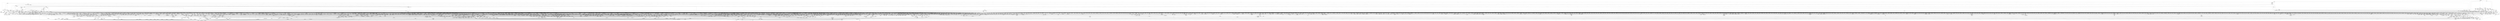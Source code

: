 digraph kerncollapsed {
    "srcu_read_unlock.constprop.0" [color="black"];
    "set_kpti_asid_bits" [color="black"];
    "get_file" [color="black"];
    "pageblock_skip_persistent" [color="black"];
    "update_sctlr_el1" [color="black"];
    "Indirect call201" [color="black"];
    "Indirect call212" [color="black"];
    "prepare_to_wait_exclusive" [color="black"];
    "irq_work_queue" [color="black"];
    "cpumask_intersects.constprop.0_1" [color="black"];
    "posixtimer_rearm" [color="black"];
    "mas_wr_new_end" [color="black"];
    "get_cred" [color="black"];
    "Indirect call18" [color="black"];
    "sched_asym_prefer" [color="black"];
    "atime_needs_update" [color="black"];
    "__cmpxchg_case_acq_32.constprop.0_13" [color="black"];
    "other_cpu_in_panic" [color="black"];
    "mas_prev_slot" [color="black"];
    "Indirect call123" [color="black"];
    "__io_acct_run_queue" [color="black"];
    "task_participate_group_stop" [color="black"];
    "jiffies_to_msecs" [color="black"];
    "srcu_gp_start" [color="black"];
    "__kern_my_cpu_offset_67" [color="black"];
    "do_raw_spin_lock.constprop.0_7" [color="black"];
    "vfs_mknod" [color="black"];
    "tty_ldisc_close" [color="black"];
    "__const_udelay" [color="black"];
    "update_blocked_averages" [color="black"];
    "do_raw_spin_lock_34" [color="black"];
    "Indirect call6" [color="black"];
    "workingset_activation" [color="black"];
    "find_worker_executing_work" [color="black"];
    "prepend_name" [color="black"];
    "hlist_del_init" [color="black"];
    "__raw_spin_trylock_4" [color="black"];
    "ptep_clear_flush" [color="black"];
    "Indirect call104" [color="black"];
    "__wake_up_common_lock" [color="black"];
    "count_vm_event_2" [color="black"];
    "mod_node_page_state" [color="black"];
    "__raw_write_lock_irq" [color="black"];
    "task_call_func" [color="black"];
    "vma_interval_tree_insert" [color="black"];
    "__raw_spin_lock_52" [color="black"];
    "ma_slots" [color="black"];
    "skb_orphan_1" [color="black"];
    "srcu_funnel_exp_start" [color="black"];
    "find_next_bit.constprop.0_11" [color="black"];
    "Indirect call23" [color="black"];
    "sched_cgroup_fork" [color="black"];
    "move_freelist_tail" [color="black"];
    "lookup_one_qstr_excl" [color="black"];
    "pagefault_enable_1" [color="black"];
    "task_curr" [color="black"];
    "__kern_my_cpu_offset_16" [color="black"];
    "__to_kthread" [color="black"];
    "security_task_kill" [color="black"];
    "__raw_spin_lock_irqsave_29" [color="black"];
    "do_raw_spin_lock_116" [color="black"];
    "process_shares_mm" [color="black"];
    "__raw_spin_unlock_irqrestore_17" [color="black"];
    "__raw_spin_lock_32" [color="black"];
    "put_dec_full8" [color="black"];
    "mt_find" [color="black"];
    "__raw_spin_lock_irq_5" [color="black"];
    "do_raw_spin_lock_85" [color="black"];
    "Indirect call85" [color="black"];
    "do_raw_spin_lock_8" [color="black"];
    "dev_to_swnode" [color="black"];
    "__kern_my_cpu_offset_2" [color="black"];
    "kthread_is_per_cpu" [color="black"];
    "folio_try_get_rcu" [color="black"];
    "Indirect call35" [color="black"];
    "wake_up_bit" [color="black"];
    "Indirect call112" [color="black"];
    "__raw_spin_lock_26" [color="black"];
    "pageblock_pfn_to_page" [color="black"];
    "update_cached_migrate" [color="black"];
    "calc_wheel_index" [color="black"];
    "space_used" [color="black"];
    "page_vma_mapped_walk_done" [color="black"];
    "__kern_my_cpu_offset_28" [color="black"];
    "wants_signal" [color="black"];
    "find_next_bit.constprop.0_6" [color="black"];
    "do_raw_spin_lock_25" [color="black"];
    "number" [color="black"];
    "lock_mount_hash" [color="black"];
    "cpu_do_switch_mm" [color="black"];
    "wb_stat_error" [color="black"];
    "__wake_q_add" [color="black"];
    "add_timer" [color="black"];
    "mas_set_height" [color="black"];
    "find_next_bit_17" [color="black"];
    "__disable_irq_nosync" [color="black"];
    "rcu_exp_need_qs" [color="black"];
    "find_vmap_area" [color="black"];
    "__put_cpu_fpsimd_context" [color="black"];
    "folio_trylock_1" [color="black"];
    "__traverse_mounts" [color="black"];
    "__rt_mutex_futex_trylock" [color="black"];
    "__cmpxchg_case_mb_64_7" [color="black"];
    "percpu_counter_add" [color="black"];
    "finish_swait" [color="black"];
    "tag_clear_highpage" [color="black"];
    "__folio_cancel_dirty" [color="black"];
    "tick_get_device" [color="black"];
    "__raw_spin_unlock_irq_35" [color="black"];
    "exit_rcu" [color="black"];
    "tty_termios_baud_rate" [color="black"];
    "Indirect call42" [color="black"];
    "__raw_spin_unlock_irqrestore_11" [color="black"];
    "__cmpxchg_case_acq_32.constprop.0_15" [color="black"];
    "inode_io_list_del" [color="black"];
    "idle_cpu" [color="black"];
    "mnt_get_writers" [color="black"];
    "should_fail_alloc_page" [color="black"];
    "tag_get" [color="black"];
    "next_zone" [color="black"];
    "pm_runtime_autosuspend_expiration" [color="black"];
    "unhash_mnt" [color="black"];
    "wb_update_bandwidth" [color="black"];
    "count_mounts" [color="black"];
    "__raw_spin_unlock_irqrestore_1" [color="black"];
    "__preempt_count_sub" [color="black"];
    "global_dirtyable_memory" [color="black"];
    "do_raw_spin_lock_45" [color="black"];
    "Indirect call82" [color="black"];
    "mas_safe_pivot" [color="black"];
    "__raw_spin_lock_irq_6" [color="black"];
    "current_is_kswapd" [color="black"];
    "purge_fragmented_block" [color="black"];
    "__list_del_entry_2" [color="black"];
    "update_dl_rq_load_avg" [color="black"];
    "do_softirq" [color="black"];
    "__wait_for_common" [color="black"];
    "__kern_my_cpu_offset_62" [color="black"];
    "generic_exec_single" [color="black"];
    "mnt_drop_write" [color="black"];
    "__raw_spin_lock_irqsave_1" [color="black"];
    "test_ti_thread_flag_21" [color="black"];
    "propagate_mount_unlock" [color="black"];
    "vma_last_pgoff" [color="black"];
    "__raw_spin_lock_irq.constprop.0_2" [color="black"];
    "cpumask_weight" [color="black"];
    "put_dec" [color="black"];
    "lru_lazyfree_fn" [color="black"];
    "ktime_get_with_offset" [color="black"];
    "clear_ti_thread_flag_4" [color="black"];
    "__wake_up_pollfree" [color="black"];
    "__mnt_drop_write_file" [color="black"];
    "set_ti_thread_flag_5" [color="black"];
    "signal_pending_state" [color="black"];
    "clear_page" [color="black"];
    "fsnotify_detach_connector_from_object" [color="black"];
    "Indirect call154" [color="black"];
    "sync_icache_aliases" [color="black"];
    "prb_reserve" [color="black"];
    "__kmem_obj_info" [color="black"];
    "set_root_1" [color="black"];
    "Indirect call3" [color="black"];
    "__raw_spin_lock_23" [color="black"];
    "__cmpwait_case_32_1" [color="black"];
    "mas_is_err" [color="black"];
    "__raw_spin_lock_irqsave_42" [color="black"];
    "clear_ti_thread_flag_1" [color="black"];
    "cpudl_heapify" [color="black"];
    "strcspn" [color="black"];
    "security_release_secctx" [color="black"];
    "Indirect call13" [color="black"];
    "migrate_disable" [color="black"];
    "commit_tree" [color="black"];
    "Indirect call145" [color="black"];
    "do_raw_spin_lock_30" [color="black"];
    "list_del_4" [color="black"];
    "do_raw_spin_lock_12" [color="black"];
    "do_kernel_restart" [color="black"];
    "__raw_spin_lock_irqsave_23" [color="black"];
    "Indirect call99" [color="black"];
    "irqd_set.isra.0_1" [color="black"];
    "cpu_util_cfs" [color="black"];
    "sve_get_vl" [color="black"];
    "vma_interval_tree_augment_propagate" [color="black"];
    "__raw_spin_lock_irqsave_21" [color="black"];
    "__kern_my_cpu_offset_47" [color="black"];
    "cpumask_next.constprop.0" [color="black"];
    "pud_clear_huge" [color="black"];
    "__attach_to_pi_owner" [color="black"];
    "do_raw_spin_lock_33" [color="black"];
    "__raw_spin_lock_irqsave.constprop.0_2" [color="black"];
    "next_mnt" [color="black"];
    "__kern_my_cpu_offset_21" [color="black"];
    "mab_mas_cp" [color="black"];
    "Indirect call170" [color="black"];
    "Indirect call172" [color="black"];
    "__count_vm_events_2" [color="black"];
    "hlist_del_init_4" [color="black"];
    "____do_softirq" [color="black"];
    "bstats_update" [color="black"];
    "__raw_spin_unlock_irq_37" [color="black"];
    "done_path_create" [color="black"];
    "rt_mutex_slowtrylock" [color="black"];
    "clear_ti_thread_flag" [color="black"];
    "folio_invalidate" [color="black"];
    "no_page_table" [color="black"];
    "find_unlink_vmap_area" [color="black"];
    "mte_update_gcr_excl.isra.0" [color="black"];
    "__raw_spin_unlock_irq_36" [color="black"];
    "Indirect call49" [color="black"];
    "get_ucounts_or_wrap" [color="black"];
    "Indirect call121" [color="black"];
    "__enqueue_entity" [color="black"];
    "arch_local_irq_restore_2" [color="black"];
    "__raw_spin_unlock_irq_28" [color="black"];
    "__percpu_add_case_32_8" [color="black"];
    "__attach_mnt" [color="black"];
    "do_raw_spin_lock_38" [color="black"];
    "proto_memory_pcpu_drain" [color="black"];
    "__arm64_sys_mknodat" [color="black"];
    "panic_smp_self_stop" [color="black"];
    "vma_interval_tree_remove" [color="black"];
    "mas_wr_store_setup" [color="black"];
    "folio_mapped_3" [color="black"];
    "touch_mnt_namespace" [color="black"];
    "drop_links" [color="black"];
    "__raw_spin_unlock_irqrestore_9" [color="black"];
    "lru_move_tail_fn" [color="black"];
    "_compound_head_4" [color="black"];
    "__raw_write_unlock_irq_4" [color="black"];
    "audit_rate_check.part.0" [color="black"];
    "__get_task_comm" [color="black"];
    "signal_pending" [color="black"];
    "__wake_up_locked_key" [color="black"];
    "workingset_age_nonresident" [color="black"];
    "do_raw_spin_lock_3" [color="black"];
    "lru_note_cost_refault" [color="black"];
    "vma_fs_can_writeback" [color="black"];
    "pcpu_chunk_refresh_hint" [color="black"];
    "do_delayed_call" [color="black"];
    "copyin" [color="black"];
    "cpu_mitigations_off" [color="black"];
    "__kern_my_cpu_offset_6" [color="black"];
    "kthread_insert_work_sanity_check" [color="black"];
    "ktime_get_mono_fast_ns" [color="black"];
    "task_rq_unlock" [color="black"];
    "tls_preserve_current_state" [color="black"];
    "sk_memory_allocated_sub" [color="black"];
    "inc_rlimit_ucounts" [color="black"];
    "Indirect call163" [color="black"];
    "xas_next_entry.constprop.0" [color="black"];
    "fpsimd_save" [color="black"];
    "__set_task_comm" [color="black"];
    "__mutex_remove_waiter" [color="black"];
    "__raw_spin_unlock_irq.constprop.0_1" [color="black"];
    "do_csum" [color="black"];
    "__raw_spin_lock_irqsave.constprop.0_3" [color="black"];
    "slab_is_available" [color="black"];
    "unmask_irq" [color="black"];
    "audit_string_contains_control" [color="black"];
    "Indirect call160" [color="black"];
    "Indirect call75" [color="black"];
    "__bitmap_clear" [color="black"];
    "__pi_memcmp" [color="black"];
    "Indirect call89" [color="black"];
    "do_raw_spin_lock_61" [color="black"];
    "Indirect call122" [color="black"];
    "system_supports_generic_auth" [color="black"];
    "__raw_spin_unlock_irqrestore_2" [color="black"];
    "find_buddy_page_pfn" [color="black"];
    "legitimize_root" [color="black"];
    "exit_oom_victim" [color="black"];
    "xas_set_mark" [color="black"];
    "__dl_update" [color="black"];
    "skb_copy_bits" [color="black"];
    "Indirect call25" [color="black"];
    "Indirect call171" [color="black"];
    "do_raw_spin_lock_27" [color="black"];
    "audit_inode" [color="black"];
    "folio_trylock_4" [color="black"];
    "mmgrab_1" [color="black"];
    "enqueue_task" [color="black"];
    "__rb_insert_augmented" [color="black"];
    "do_raw_spin_lock_52" [color="black"];
    "PageMovable" [color="black"];
    "propagate_one" [color="black"];
    "mas_descend" [color="black"];
    "__kern_my_cpu_offset_74" [color="black"];
    "csum_block_add_ext" [color="black"];
    "copy_highpage" [color="black"];
    "__percpu_add_case_64_7" [color="black"];
    "io_cqe_cache_refill" [color="black"];
    "kthread_should_stop" [color="black"];
    "__xa_clear_mark" [color="black"];
    "__raw_write_lock_irq.constprop.0" [color="black"];
    "Indirect call182" [color="black"];
    "req_ref_put_and_test" [color="black"];
    "put_link" [color="black"];
    "Indirect call34" [color="black"];
    "cpupri_set" [color="black"];
    "Indirect call77" [color="black"];
    "arch_local_irq_disable_2" [color="black"];
    "device_match_devt" [color="black"];
    "do_raw_spin_lock.constprop.0_6" [color="black"];
    "skb_tailroom" [color="black"];
    "__mod_zone_page_state" [color="black"];
    "Indirect call231" [color="black"];
    "Indirect call210" [color="black"];
    "strnlen" [color="black"];
    "attach_task" [color="black"];
    "set_ptes.constprop.0.isra.0" [color="black"];
    "wb_io_lists_populated" [color="black"];
    "Indirect call144" [color="black"];
    "task_set_jobctl_pending" [color="black"];
    "folio_unlock" [color="black"];
    "mast_split_data" [color="black"];
    "Indirect call108" [color="black"];
    "__raw_spin_lock_16" [color="black"];
    "__percpu_add_return_case_32_1" [color="black"];
    "show_mem_node_skip" [color="black"];
    "skb_zcopy_downgrade_managed" [color="black"];
    "task_pid_vnr_1" [color="black"];
    "signal_pending_11" [color="black"];
    "__wake_up_parent" [color="black"];
    "__bpf_free_used_maps" [color="black"];
    "Indirect call115" [color="black"];
    "Indirect call124" [color="black"];
    "mtree_load" [color="black"];
    "__raw_spin_unlock_irq_4" [color="black"];
    "d_same_name" [color="black"];
    "__task_rq_lock" [color="black"];
    "io_file_get_flags" [color="black"];
    "__raw_write_lock.constprop.0_1" [color="black"];
    "system_supports_mte_1" [color="black"];
    "__raw_spin_unlock_irq_43" [color="black"];
    "eth_type_vlan" [color="black"];
    "u64_stats_add_2" [color="black"];
    "skb_header_cloned" [color="black"];
    "__raw_spin_lock_irq_7" [color="black"];
    "Indirect call92" [color="black"];
    "cpu_online_3" [color="black"];
    "do_raw_spin_lock_60" [color="black"];
    "gup_signal_pending" [color="black"];
    "prepare_to_wait_event" [color="black"];
    "down_read_trylock" [color="black"];
    "__cmpxchg_case_acq_32_2" [color="black"];
    "rcu_poll_gp_seq_end" [color="black"];
    "__raw_spin_lock_irqsave_3" [color="black"];
    "task_work_cancel_match" [color="black"];
    "__pi_strlen" [color="black"];
    "d_lookup_done" [color="black"];
    "detach_if_pending" [color="black"];
    "rcu_segcblist_inc_len" [color="black"];
    "update_sd_lb_stats" [color="black"];
    "Indirect call216" [color="black"];
    "rcu_segcblist_extract_done_cbs" [color="black"];
    "hrtimer_start_range_ns" [color="black"];
    "__cmpxchg_case_acq_32.constprop.0_17" [color="black"];
    "Indirect call86" [color="black"];
    "Indirect call230" [color="black"];
    "Indirect call96" [color="black"];
    "folio_nr_pages_4" [color="black"];
    "access_ok_42" [color="black"];
    "mapping_shrinkable" [color="black"];
    "qdisc_qstats_cpu_qlen_dec" [color="black"];
    "percpu_ref_put_many.constprop.0" [color="black"];
    "do_raw_spin_lock_42" [color="black"];
    "kill_super_notify" [color="black"];
    "set_work_data" [color="black"];
    "Indirect call59" [color="black"];
    "prb_final_commit" [color="black"];
    "complete_walk" [color="black"];
    "console_srcu_read_unlock" [color="black"];
    "__kern_my_cpu_offset_91" [color="black"];
    "Indirect call139" [color="black"];
    "disable_irq_nosync" [color="black"];
    "inode_lru_list_del" [color="black"];
    "console_trylock" [color="black"];
    "mab_no_null_split" [color="black"];
    "llist_reverse_order" [color="black"];
    "do_raw_spin_lock_6" [color="black"];
    "__cmpxchg_case_acq_32.constprop.0_7" [color="black"];
    "__raw_spin_trylock_5" [color="black"];
    "count_vm_events_1" [color="black"];
    "pm_qos_update_flags" [color="black"];
    "audit_serial" [color="black"];
    "tty_audit_fork" [color="black"];
    "__xchg_case_64.constprop.0" [color="black"];
    "mas_new_ma_node" [color="black"];
    "Indirect call47" [color="black"];
    "page_try_share_anon_rmap" [color="black"];
    "get_task_mm" [color="black"];
    "signal_pending_state_2" [color="black"];
    "__raw_spin_lock_irq_11" [color="black"];
    "_find_first_and_bit" [color="black"];
    "rwsem_set_nonspinnable" [color="black"];
    "list_splice" [color="black"];
    "__raw_spin_lock_irqsave_6" [color="black"];
    "do_raw_spin_lock_24" [color="black"];
    "folio_lruvec_relock_irq.constprop.0" [color="black"];
    "idr_for_each" [color="black"];
    "aio_nr_sub" [color="black"];
    "list_move_1" [color="black"];
    "mm_set_has_pinned_flag" [color="black"];
    "set_next_entity" [color="black"];
    "io_wq_hash_work" [color="black"];
    "compaction_free" [color="black"];
    "Indirect call222" [color="black"];
    "mas_next_sibling" [color="black"];
    "signal_set_stop_flags" [color="black"];
    "Indirect call202" [color="black"];
    "blake2s_update" [color="black"];
    "domain_dirty_limits" [color="black"];
    "filename_create" [color="black"];
    "virt_to_folio" [color="black"];
    "pcpu_post_unmap_tlb_flush" [color="black"];
    "qdisc_qstats_cpu_qlen_inc" [color="black"];
    "super_wake" [color="black"];
    "copy_to_user_page" [color="black"];
    "is_migration_entry" [color="black"];
    "__percpu_add_case_64_6" [color="black"];
    "pte_offset_kernel.isra.0" [color="black"];
    "xa_is_node" [color="black"];
    "xas_set_order.part.0" [color="black"];
    "zone_watermark_ok_safe" [color="black"];
    "get_task_exe_file" [color="black"];
    "mutex_is_locked" [color="black"];
    "io_wq_worker_running" [color="black"];
    "__percpu_add_case_32_7" [color="black"];
    "__update_load_avg_cfs_rq" [color="black"];
    "__raw_spin_unlock_irqrestore_8" [color="black"];
    "hrtimer_forward" [color="black"];
    "cpudl_heapify_up" [color="black"];
    "mas_leaf_max_gap" [color="black"];
    "folio_mapped" [color="black"];
    "posix_cpu_timers_exit" [color="black"];
    "find_next_bit_13" [color="black"];
    "put_tree_ref" [color="black"];
    "put_ldops.constprop.0" [color="black"];
    "Indirect call32" [color="black"];
    "mas_adopt_children.isra.0" [color="black"];
    "cpumask_and.isra.0_3" [color="black"];
    "pcpu_next_fit_region.constprop.0" [color="black"];
    "__wake_up_klogd.part.0" [color="black"];
    "compact_lock_irqsave" [color="black"];
    "Indirect call87" [color="black"];
    "dl_bw_of" [color="black"];
    "kthread_probe_data" [color="black"];
    "percpu_up_read_1" [color="black"];
    "Indirect call94" [color="black"];
    "do_raw_spin_lock" [color="black"];
    "__wake_up" [color="black"];
    "Indirect call189" [color="black"];
    "is_cpu_allowed" [color="black"];
    "mas_prev_range" [color="black"];
    "cpu_clock_sample_group" [color="black"];
    "__raw_spin_unlock_irqrestore_21" [color="black"];
    "fsnotify_name.isra.0" [color="black"];
    "xas_error.isra.0" [color="black"];
    "cpu_timer_dequeue" [color="black"];
    "arch_send_call_function_single_ipi" [color="black"];
    "__wb_writeout_add" [color="black"];
    "pfn_valid_1" [color="black"];
    "recalc_sigpending" [color="black"];
    "_copy_from_iter" [color="black"];
    "__raw_spin_lock_irq_21" [color="black"];
    "audit_mark_compare" [color="black"];
    "first_zones_zonelist" [color="black"];
    "__d_instantiate" [color="black"];
    "rcu_segcblist_ready_cbs" [color="black"];
    "Indirect call48" [color="black"];
    "__raw_spin_unlock_irqrestore" [color="black"];
    "security_inode_getsecid" [color="black"];
    "__raw_spin_lock.constprop.0_2" [color="black"];
    "oom_badness" [color="black"];
    "mod_zone_state" [color="black"];
    "__raw_spin_lock.constprop.0" [color="black"];
    "strreplace" [color="black"];
    "sb_clear_inode_writeback" [color="black"];
    "__cmpxchg_case_acq_32.constprop.0_2" [color="black"];
    "__efistub_caches_clean_inval_pou" [color="black"];
    "Indirect call177" [color="black"];
    "touch_atime" [color="black"];
    "add_timer_on" [color="black"];
    "timer_delete_hook" [color="black"];
    "llist_add_batch" [color="black"];
    "exit_task_stack_account" [color="black"];
    "split_map_pages" [color="black"];
    "set_task_cpu" [color="black"];
    "kobj_child_ns_ops" [color="black"];
    "rcu_is_watching" [color="black"];
    "do_raw_spin_lock_80" [color="black"];
    "__raw_spin_lock_irq_19" [color="black"];
    "account_pipe_buffers" [color="black"];
    "chacha_block_generic" [color="black"];
    "tick_get_wakeup_device" [color="black"];
    "__d_lookup_rcu" [color="black"];
    "group_balance_cpu" [color="black"];
    "test_ti_thread_flag_7" [color="black"];
    "pwq_activate_inactive_work" [color="black"];
    "kernfs_name_hash" [color="black"];
    "skb_flow_get_icmp_tci" [color="black"];
    "vm_commit_limit" [color="black"];
    "test_tsk_need_resched" [color="black"];
    "Indirect call146" [color="black"];
    "cpumask_first_and" [color="black"];
    "hrtimer_reprogram.constprop.0" [color="black"];
    "inactive_is_low.constprop.0" [color="black"];
    "gup_must_unshare" [color="black"];
    "rt_mutex_futex_trylock" [color="black"];
    "folio_not_mapped" [color="black"];
    "will_become_orphaned_pgrp" [color="black"];
    "__raw_spin_lock_irqsave_44" [color="black"];
    "mte_dead_walk" [color="black"];
    "page_ref_dec_and_test_1" [color="black"];
    "fsnotify_handle_inode_event.isra.0" [color="black"];
    "count_vm_events_2" [color="black"];
    "__fsnotify_update_child_dentry_flags" [color="black"];
    "__cmpxchg_case_mb_32.constprop.0" [color="black"];
    "io_put_kbuf_comp.isra.0" [color="black"];
    "put_dec_trunc8" [color="black"];
    "ktime_get" [color="black"];
    "raw_spin_rq_trylock" [color="black"];
    "__cmpwait_case_32_2" [color="black"];
    "queued_read_unlock.constprop.0_2" [color="black"];
    "pi_state_update_owner" [color="black"];
    "defer_console_output" [color="black"];
    "reweight_task" [color="black"];
    "Indirect call179" [color="black"];
    "percpu_ref_put_many.constprop.0_1" [color="black"];
    "arm_timer" [color="black"];
    "__clear_open_fd" [color="black"];
    "online_section_nr" [color="black"];
    "sock_flag_1" [color="black"];
    "list_del_init_6" [color="black"];
    "task_active_pid_ns" [color="black"];
    "mas_prev_setup.constprop.0" [color="black"];
    "get_ldops" [color="black"];
    "do_raw_spin_lock_36" [color="black"];
    "mod_timer" [color="black"];
    "folio_nr_pages_2" [color="black"];
    "mas_allocated.isra.0" [color="black"];
    "__raw_spin_lock_14" [color="black"];
    "class_raw_spinlock_irqsave_destructor" [color="black"];
    "do_raw_spin_lock_11" [color="black"];
    "__raw_read_lock_irqsave.constprop.0_1" [color="black"];
    "deactivate_task" [color="black"];
    "__cmpxchg_case_acq_32.constprop.0_5" [color="black"];
    "find_next_bit.constprop.0_14" [color="black"];
    "__raw_spin_lock_19" [color="black"];
    "xas_result" [color="black"];
    "xas_clear_mark" [color="black"];
    "rcu_cblist_dequeue" [color="black"];
    "__cmpxchg_case_rel_64" [color="black"];
    "crng_make_state" [color="black"];
    "qdisc_run_begin" [color="black"];
    "Indirect call43" [color="black"];
    "do_raw_spin_lock_87" [color="black"];
    "__raw_spin_lock_28" [color="black"];
    "d_ancestor" [color="black"];
    "__sw_hweight32" [color="black"];
    "__nr_to_section" [color="black"];
    "pcpu_update_empty_pages" [color="black"];
    "__delay" [color="black"];
    "dcache_clean_pou" [color="black"];
    "__futex_unqueue" [color="black"];
    "hrtimer_force_reprogram.constprop.0" [color="black"];
    "check_preempt_curr_dl" [color="black"];
    "__raw_spin_lock_irqsave_11" [color="black"];
    "security_secid_to_secctx" [color="black"];
    "memchr" [color="black"];
    "__kern_my_cpu_offset_26" [color="black"];
    "__lshrti3" [color="black"];
    "__raw_spin_lock_6" [color="black"];
    "__timer_delete_sync" [color="black"];
    "req_set_fail_3" [color="black"];
    "wakeup_source_deactivate" [color="black"];
    "zone_page_state_snapshot.constprop.0" [color="black"];
    "is_posix_acl_xattr" [color="black"];
    "__raw_read_lock.constprop.0_1" [color="black"];
    "skb_pfmemalloc" [color="black"];
    "tlb_remove_table_sync_one" [color="black"];
    "__raw_spin_lock_irqsave_4" [color="black"];
    "__task_pid_nr_ns" [color="black"];
    "percpu_down_read_1" [color="black"];
    "__mnt_drop_write" [color="black"];
    "Indirect call178" [color="black"];
    "thread_group_cputime" [color="black"];
    "print_tainted" [color="black"];
    "do_raw_spin_lock_57" [color="black"];
    "do_raw_spin_lock_13" [color="black"];
    "_find_first_bit" [color="black"];
    "__percpu_add_case_64.constprop.0_3" [color="black"];
    "__raw_spin_lock_24" [color="black"];
    "arm64_kernel_unmapped_at_el0_4" [color="black"];
    "irqd_irq_disabled.isra.0" [color="black"];
    "pfn_is_map_memory" [color="black"];
    "dev_pm_disable_wake_irq_check" [color="black"];
    "capable_wrt_inode_uidgid" [color="black"];
    "io_cancel_req_match" [color="black"];
    "__raw_spin_lock_irqsave_50" [color="black"];
    "Indirect call208" [color="black"];
    "update_rq_clock" [color="black"];
    "rcu_inkernel_boot_has_ended" [color="black"];
    "tty_driver_flush_buffer" [color="black"];
    "maybe_mkwrite.isra.0" [color="black"];
    "get_new_cred" [color="black"];
    "rpm_check_suspend_allowed" [color="black"];
    "decay_load" [color="black"];
    "check_vma_flags" [color="black"];
    "free_vmap_area_rb_augment_cb_propagate" [color="black"];
    "mast_spanning_rebalance.isra.0" [color="black"];
    "anon_vma_interval_tree_iter_first" [color="black"];
    "sk_mem_reclaim" [color="black"];
    "get_work_pwq" [color="black"];
    "get_cpu_fpsimd_context" [color="black"];
    "flush_dcache_folio" [color="black"];
    "set_load_weight" [color="black"];
    "set_ti_thread_flag" [color="black"];
    "__raw_read_unlock.constprop.0_2" [color="black"];
    "rcu_start_this_gp" [color="black"];
    "try_check_zero" [color="black"];
    "propagate_mnt" [color="black"];
    "security_file_set_fowner" [color="black"];
    "Indirect call98" [color="black"];
    "Indirect call76" [color="black"];
    "retain_dentry" [color="black"];
    "__raw_spin_lock_irq_26" [color="black"];
    "__audit_inode_child" [color="black"];
    "Indirect call61" [color="black"];
    "__raw_spin_lock_49" [color="black"];
    "__set_task_special" [color="black"];
    "fatal_signal_pending_5" [color="black"];
    "kernfs_leftmost_descendant" [color="black"];
    "Indirect call119" [color="black"];
    "__rb_change_child.constprop.0" [color="black"];
    "slab_want_init_on_free" [color="black"];
    "reusable_anon_vma" [color="black"];
    "system_supports_address_auth_1" [color="black"];
    "netdev_start_xmit" [color="black"];
    "invalid_mkclean_vma" [color="black"];
    "init_entity_runnable_average" [color="black"];
    "Indirect call83" [color="black"];
    "attach_recursive_mnt" [color="black"];
    "_compound_head_1" [color="black"];
    "rcu_segcblist_first_pend_cb" [color="black"];
    "Indirect call39" [color="black"];
    "Indirect call103" [color="black"];
    "folio_test_uptodate" [color="black"];
    "split_page" [color="black"];
    "pcpu_find_block_fit" [color="black"];
    "pm_runtime_deactivate_timer" [color="black"];
    "invent_group_ids" [color="black"];
    "pmd_offset.isra.0_1" [color="black"];
    "parent_len" [color="black"];
    "page_ref_inc_6" [color="black"];
    "Indirect call213" [color="black"];
    "eventfd_signal_mask" [color="black"];
    "Indirect call194" [color="black"];
    "lockref_get" [color="black"];
    "mod_node_state" [color="black"];
    "mmget" [color="black"];
    "get_next_ino" [color="black"];
    "lookup_dcache" [color="black"];
    "skb_frag_ref" [color="black"];
    "io_cancel_task_cb" [color="black"];
    "fsuidgid_has_mapping.isra.0" [color="black"];
    "release_thread" [color="black"];
    "update_min_vruntime" [color="black"];
    "__raw_spin_lock_54" [color="black"];
    "tlb_flush_mmu_tlbonly" [color="black"];
    "_compound_head_7" [color="black"];
    "cd_forget" [color="black"];
    "mas_push_node" [color="black"];
    "skb_tailroom_1" [color="black"];
    "__iget" [color="black"];
    "skb_queue_tail" [color="black"];
    "do_raw_spin_lock_16" [color="black"];
    "d_walk" [color="black"];
    "__raw_spin_lock_22" [color="black"];
    "Indirect call135" [color="black"];
    "test_ti_thread_flag_22" [color="black"];
    "mas_wr_walk_index.isra.0" [color="black"];
    "pick_next_task_idle" [color="black"];
    "folio_wake_bit" [color="black"];
    "find_last_bit" [color="black"];
    "do_raw_spin_lock_66" [color="black"];
    "lockref_put_return" [color="black"];
    "set_tlb_ubc_flush_pending" [color="black"];
    "__raw_spin_lock_irq_18" [color="black"];
    "mas_rewalk_if_dead" [color="black"];
    "Indirect call133" [color="black"];
    "rwsem_set_reader_owned" [color="black"];
    "timespec64_equal" [color="black"];
    "Indirect call203" [color="black"];
    "del_page_from_free_list" [color="black"];
    "cpu_timer_task_rcu" [color="black"];
    "Indirect call138" [color="black"];
    "rcu_poll_gp_seq_start_unlocked" [color="black"];
    "__raw_spin_lock_irqsave_5" [color="black"];
    "__radix_tree_lookup" [color="black"];
    "__raw_spin_trylock" [color="black"];
    "local_cpu_stop" [color="black"];
    "percpu_ref_get_many" [color="black"];
    "__sync_icache_dcache" [color="black"];
    "cleanup_timerqueue" [color="black"];
    "osq_lock" [color="black"];
    "__kern_my_cpu_offset_37" [color="black"];
    "clear_ti_thread_flag_8" [color="black"];
    "__kern_my_cpu_offset_44" [color="black"];
    "Indirect call205" [color="black"];
    "page_mapping" [color="black"];
    "__raw_spin_lock_27" [color="black"];
    "Indirect call180" [color="black"];
    "__percpu_add_case_64.constprop.0_1" [color="black"];
    "__kern_my_cpu_offset_35" [color="black"];
    "Indirect call53" [color="black"];
    "__mnt_is_readonly" [color="black"];
    "csum_partial" [color="black"];
    "xas_update.isra.0" [color="black"];
    "__kern_my_cpu_offset_51" [color="black"];
    "invalid_folio_referenced_vma" [color="black"];
    "__kern_my_cpu_offset_61" [color="black"];
    "init_completion" [color="black"];
    "try_to_unlazy_next" [color="black"];
    "folio_trylock_flag" [color="black"];
    "security_d_instantiate" [color="black"];
    "__raw_spin_lock_irqsave_12" [color="black"];
    "__sw_hweight64" [color="black"];
    "__raw_spin_lock_irqsave.constprop.0_7" [color="black"];
    "call_function_single_prep_ipi" [color="black"];
    "futex_hb_waiters_dec" [color="black"];
    "_atomic_dec_and_lock" [color="black"];
    "__kern_my_cpu_offset_50" [color="black"];
    "ldsem_down_read_trylock" [color="black"];
    "fprop_reflect_period_percpu.isra.0" [color="black"];
    "rb_insert_color_cached" [color="black"];
    "skb_headers_offset_update" [color="black"];
    "memblock_search" [color="black"];
    "link_path_walk" [color="black"];
    "Indirect call69" [color="black"];
    "move_linked_works" [color="black"];
    "stackinfo_on_stack" [color="black"];
    "Indirect call93" [color="black"];
    "rt_mutex_init_proxy_locked" [color="black"];
    "Indirect call191" [color="black"];
    "__pfn_to_section" [color="black"];
    "Indirect call161" [color="black"];
    "__raw_read_lock.constprop.0_5" [color="black"];
    "vma_interval_tree_insert_after" [color="black"];
    "add_wait_queue_exclusive" [color="black"];
    "clear_ti_thread_flag_6" [color="black"];
    "__cmpxchg_case_mb_32_4" [color="black"];
    "cpumask_weight.constprop.0_5" [color="black"];
    "do_raw_spin_lock.constprop.0_3" [color="black"];
    "kernfs_next_descendant_post" [color="black"];
    "cpumask_any_distribute" [color="black"];
    "init_timer_key" [color="black"];
    "fast_dput" [color="black"];
    "__rb_erase_color" [color="black"];
    "cpuhp_invoke_callback" [color="black"];
    "timer_reduce" [color="black"];
    "redirty_tail_locked" [color="black"];
    "path_parentat" [color="black"];
    "lock_parent" [color="black"];
    "pcpu_block_update_hint_alloc" [color="black"];
    "vma_interval_tree_subtree_search" [color="black"];
    "_compound_head_5" [color="black"];
    "access_ok_12" [color="black"];
    "mas_ascend" [color="black"];
    "get_state_synchronize_rcu_full" [color="black"];
    "rb_insert_color" [color="black"];
    "__finalize_skb_around" [color="black"];
    "Indirect call12" [color="black"];
    "clear_ti_thread_flag_5" [color="black"];
    "Indirect call40" [color="black"];
    "cpumask_empty_3" [color="black"];
    "Indirect call44" [color="black"];
    "folio_size_2" [color="black"];
    "set_pfnblock_flags_mask" [color="black"];
    "forward_timer_base" [color="black"];
    "tick_get_broadcast_mask" [color="black"];
    "__bitmap_subset" [color="black"];
    "mas_next" [color="black"];
    "do_raw_spin_lock_72" [color="black"];
    "find_next_bit_3" [color="black"];
    "_raw_spin_rq_lock_irqsave" [color="black"];
    "audit_gid_comparator" [color="black"];
    "Indirect call198" [color="black"];
    "sched_clock_cpu" [color="black"];
    "cpumask_next_and" [color="black"];
    "check_stable_address_space" [color="black"];
    "tlb_flush_mmu_tlbonly_1" [color="black"];
    "Indirect call54" [color="black"];
    "path_get" [color="black"];
    "io_poll_mark_cancelled" [color="black"];
    "arm64_kernel_unmapped_at_el0_2" [color="black"];
    "detach_entity_load_avg" [color="black"];
    "folio_order" [color="black"];
    "prb_commit" [color="black"];
    "fsnotify_update_flags" [color="black"];
    "__raw_spin_unlock_irqrestore_24" [color="black"];
    "do_raw_spin_lock_15" [color="black"];
    "folio_mapping" [color="black"];
    "get_work_pool" [color="black"];
    "raw_spin_rq_unlock" [color="black"];
    "__kern_my_cpu_offset_60" [color="black"];
    "inode_permission" [color="black"];
    "filemap_check_errors" [color="black"];
    "audit_compare_dname_path" [color="black"];
    "make_vfsuid" [color="black"];
    "prb_next_seq" [color="black"];
    "Indirect call153" [color="black"];
    "io_is_timeout_noseq" [color="black"];
    "filemap_release_folio" [color="black"];
    "__flush_tlb_page_nosync" [color="black"];
    "need_active_balance" [color="black"];
    "_compound_head" [color="black"];
    "__kern_my_cpu_offset_55" [color="black"];
    "mutex_spin_on_owner" [color="black"];
    "io_run_local_work_continue" [color="black"];
    "__get_cpu_fpsimd_context" [color="black"];
    "tlb_gather_mmu" [color="black"];
    "Indirect call225" [color="black"];
    "Indirect call8" [color="black"];
    "kmalloc_size_roundup" [color="black"];
    "__cmpxchg_case_mb_64_1" [color="black"];
    "in_group_p" [color="black"];
    "fsnotify_data_inode" [color="black"];
    "pcpu_block_refresh_hint" [color="black"];
    "find_next_zero_bit_1" [color="black"];
    "wakeup_kcompactd" [color="black"];
    "vm_unacct_memory_1" [color="black"];
    "xas_error.isra.0_1" [color="black"];
    "pcpu_page_idx" [color="black"];
    "call_on_irq_stack" [color="black"];
    "__cmpxchg_case_acq_64" [color="black"];
    "_task_util_est" [color="black"];
    "__d_lookup_rcu_op_compare" [color="black"];
    "irq_get_irq_data" [color="black"];
    "__clear_close_on_exec.isra.0" [color="black"];
    "sub_rq_bw.isra.0" [color="black"];
    "can_set_direct_map" [color="black"];
    "percpu_ref_get_many.constprop.0" [color="black"];
    "__cmpxchg_case_8" [color="black"];
    "strchr" [color="black"];
    "fatal_signal_pending_1" [color="black"];
    "sane_fdtable_size" [color="black"];
    "Indirect call134" [color="black"];
    "Indirect call19" [color="black"];
    "do_raw_spin_lock_67" [color="black"];
    "vfs_create" [color="black"];
    "flush_tlb_mm_1" [color="black"];
    "count_vm_event_1" [color="black"];
    "ihold" [color="black"];
    "do_raw_spin_lock_1" [color="black"];
    "audit_copy_inode" [color="black"];
    "rcu_segcblist_entrain" [color="black"];
    "compaction_zonelist_suitable" [color="black"];
    "__raw_spin_lock_irq_12" [color="black"];
    "io_wq_work_match_item" [color="black"];
    "set_pageblock_migratetype" [color="black"];
    "futex_q_lock" [color="black"];
    "rt_mutex_top_waiter" [color="black"];
    "system_supports_mte" [color="black"];
    "io_match_task_safe" [color="black"];
    "folio_anon_vma" [color="black"];
    "Indirect call207" [color="black"];
    "__dl_add" [color="black"];
    "set_swapper_pgd" [color="black"];
    "io_put_kbuf" [color="black"];
    "system_supports_tlb_range" [color="black"];
    "ma_pivots" [color="black"];
    "dl_rq_of_se" [color="black"];
    "pmd_set_huge" [color="black"];
    "fragmentation_index" [color="black"];
    "tty_name" [color="black"];
    "__raw_spin_unlock_irqrestore_6" [color="black"];
    "Indirect call70" [color="black"];
    "do_add_mount" [color="black"];
    "rcu_segcblist_accelerate" [color="black"];
    "Indirect call149" [color="black"];
    "__wake_up_bit" [color="black"];
    "pgattr_change_is_safe" [color="black"];
    "__remove_inode_hash" [color="black"];
    "Indirect call228" [color="black"];
    "__io_put_kbuf" [color="black"];
    "lru_add_fn" [color="black"];
    "Indirect call197" [color="black"];
    "spin_lock_irqsave_ssp_contention" [color="black"];
    "__raw_spin_unlock_irqrestore_12" [color="black"];
    "arch_teardown_dma_ops" [color="black"];
    "find_first_bit_3" [color="black"];
    "__raw_spin_lock" [color="black"];
    "Indirect call183" [color="black"];
    "getname" [color="black"];
    "Indirect call190" [color="black"];
    "percpu_counter_dec" [color="black"];
    "wakeup_kswapd" [color="black"];
    "synchronize_rcu.part.0" [color="black"];
    "Indirect call118" [color="black"];
    "Indirect call26" [color="black"];
    "copy_user_highpage" [color="black"];
    "list_del_3" [color="black"];
    "Indirect call101" [color="black"];
    "do_raw_spin_lock_73" [color="black"];
    "io_wq_work_match_all" [color="black"];
    "Indirect call214" [color="black"];
    "compaction_defer_reset" [color="black"];
    "fsnotify_first_mark" [color="black"];
    "init_multi_vma_prep" [color="black"];
    "__rb_rotate_set_parents" [color="black"];
    "memset" [color="black"];
    "__finish_swait" [color="black"];
    "Indirect call107" [color="black"];
    "anon_vma_interval_tree_remove" [color="black"];
    "netlink_unlock_table" [color="black"];
    "mas_parent_type" [color="black"];
    "find_suitable_fallback" [color="black"];
    "vmalloc_to_page" [color="black"];
    "Indirect call220" [color="black"];
    "add_nr_running" [color="black"];
    "step_into" [color="black"];
    "pcpu_next_md_free_region" [color="black"];
    "__lock_timer" [color="black"];
    "mas_prev" [color="black"];
    "is_path_reachable" [color="black"];
    "__d_lookup_unhash_wake" [color="black"];
    "copy_thread" [color="black"];
    "Indirect call109" [color="black"];
    "chacha_permute" [color="black"];
    "Indirect call9" [color="black"];
    "anon_vma_interval_tree_post_update_vma" [color="black"];
    "allow_direct_reclaim" [color="black"];
    "__cmpxchg_case_acq_32.constprop.0_16" [color="black"];
    "arch_local_irq_restore_1" [color="black"];
    "find_later_rq" [color="black"];
    "__raw_spin_lock_irq_3" [color="black"];
    "compound_order_1" [color="black"];
    "Indirect call4" [color="black"];
    "clear_inode" [color="black"];
    "__srcu_read_lock" [color="black"];
    "bit_waitqueue" [color="black"];
    "graft_tree" [color="black"];
    "_prb_read_valid" [color="black"];
    "__printk_safe_exit" [color="black"];
    "to_kthread" [color="black"];
    "pmd_offset.isra.0" [color="black"];
    "make_vfsgid" [color="black"];
    "xas_find" [color="black"];
    "mas_set_parent.constprop.0" [color="black"];
    "__cmpxchg_case_acq_32.constprop.0_9" [color="black"];
    "list_del_init_8" [color="black"];
    "arch_stack_walk" [color="black"];
    "find_next_and_bit.constprop.0" [color="black"];
    "Indirect call162" [color="black"];
    "dev_xmit_recursion_inc" [color="black"];
    "raw_spin_rq_unlock_irqrestore" [color="black"];
    "__kern_my_cpu_offset_4" [color="black"];
    "Indirect call97" [color="black"];
    "posix_cpu_timer_rearm" [color="black"];
    "mte_thread_switch" [color="black"];
    "radix_tree_load_root" [color="black"];
    "mte_copy_page_tags" [color="black"];
    "remove_wait_queue" [color="black"];
    "__disable_irq" [color="black"];
    "__accumulate_pelt_segments" [color="black"];
    "skb_header_pointer_2" [color="black"];
    "__ptrace_link" [color="black"];
    "rb_prev" [color="black"];
    "Indirect call73" [color="black"];
    "__raw_spin_lock_bh.constprop.0_5" [color="black"];
    "__raw_spin_lock_irqsave.constprop.0_9" [color="black"];
    "select_collect2" [color="black"];
    "pud_set_huge" [color="black"];
    "find_next_bit_7" [color="black"];
    "__srcu_read_unlock" [color="black"];
    "__raw_spin_lock_4" [color="black"];
    "dev_bus_name" [color="black"];
    "rseq_migrate" [color="black"];
    "list_del_init" [color="black"];
    "__fprop_add_percpu" [color="black"];
    "next_signal" [color="black"];
    "Indirect call175" [color="black"];
    "io_get_cqe_overflow" [color="black"];
    "__cmpxchg_case_mb_64" [color="black"];
    "check_cb_ovld_locked" [color="black"];
    "Indirect call15" [color="black"];
    "move_queued_task.constprop.0" [color="black"];
    "__mod_lruvec_state" [color="black"];
    "drain_local_pages" [color="black"];
    "__lock_task_sighand" [color="black"];
    "tty_driver_name" [color="black"];
    "dequeue_load_avg" [color="black"];
    "do_raw_spin_lock_118" [color="black"];
    "vma_iter_config" [color="black"];
    "bump_cpu_timer" [color="black"];
    "data_alloc" [color="black"];
    "wake_up_var" [color="black"];
    "pvm_determine_end_from_reverse" [color="black"];
    "__lookup_slow" [color="black"];
    "io_poll_get_ownership" [color="black"];
    "__raw_spin_lock_irq_20" [color="black"];
    "__cmpxchg_case_acq_32.constprop.0_6" [color="black"];
    "iov_iter_revert" [color="black"];
    "sibling_imbalance.isra.0" [color="black"];
    "write_seqlock.constprop.0" [color="black"];
    "skb_has_frag_list" [color="black"];
    "Indirect call164" [color="black"];
    "vma_interval_tree_iter_next" [color="black"];
    "rwsem_read_trylock" [color="black"];
    "__io_prep_linked_timeout" [color="black"];
    "test_ti_thread_flag_19" [color="black"];
    "do_raw_spin_lock_44" [color="black"];
    "__skb_flow_get_ports" [color="black"];
    "zone_page_state_add" [color="black"];
    "__cmpxchg_case_mb_64_2" [color="black"];
    "tlb_gather_mmu_fullmm" [color="black"];
    "drain_pages" [color="black"];
    "do_raw_spin_lock_56" [color="black"];
    "Indirect call176" [color="black"];
    "compaction_suitable" [color="black"];
    "sync_exp_work_done" [color="black"];
    "cpu_clock_sample" [color="black"];
    "do_raw_spin_lock_51" [color="black"];
    "page_ref_inc_3" [color="black"];
    "fd_install" [color="black"];
    "tty_port_kopened" [color="black"];
    "Indirect call232" [color="black"];
    "__kern_my_cpu_offset_24" [color="black"];
    "radix_tree_next_chunk" [color="black"];
    "__do_set_cpus_allowed" [color="black"];
    "skb_cloned" [color="black"];
    "__try_to_del_timer_sync" [color="black"];
    "__raw_spin_unlock_irqrestore_37" [color="black"];
    "wb_io_lists_depopulated" [color="black"];
    "rb_erase_cached.isra.0" [color="black"];
    "mte_sync_tags" [color="black"];
    "lockref_mark_dead" [color="black"];
    "xas_next_offset" [color="black"];
    "task_sched_runtime" [color="black"];
    "dput_to_list" [color="black"];
    "mas_pause" [color="black"];
    "rcu_exp_jiffies_till_stall_check" [color="black"];
    "files_lookup_fd_raw" [color="black"];
    "Indirect call67" [color="black"];
    "__percpu_add_case_32_1" [color="black"];
    "find_next_bit.constprop.0_7" [color="black"];
    "__legitimize_path" [color="black"];
    "__siphash_unaligned" [color="black"];
    "rcu_segcblist_add_len" [color="black"];
    "fsnotify_free_mark" [color="black"];
    "access_ok_2" [color="black"];
    "mapping_shrinkable_1" [color="black"];
    "__kern_my_cpu_offset_89" [color="black"];
    "xa_mk_value" [color="black"];
    "__percpu_add_case_32_21" [color="black"];
    "io_req_complete_defer" [color="black"];
    "list_lru_del" [color="black"];
    "bsearch" [color="black"];
    "__kern_my_cpu_offset_83" [color="black"];
    "sig_handler_ignored" [color="black"];
    "____core____" [color="kernel"];
    "d_path" [color="black"];
    "__local_bh_enable_ip" [color="black"];
    "from_vfsuid" [color="black"];
    "prepare_alloc_pages.constprop.0" [color="black"];
    "mas_state_walk" [color="black"];
    "get_sd_balance_interval" [color="black"];
    "find_vma" [color="black"];
    "io_poll_can_finish_inline.isra.0" [color="black"];
    "restore_nameidata" [color="black"];
    "access_ok_39" [color="black"];
    "audit_uid_comparator" [color="black"];
    "flush_tlb_kernel_range" [color="black"];
    "update_group_capacity" [color="black"];
    "xa_err" [color="black"];
    "sock_inuse_add" [color="black"];
    "finish_automount" [color="black"];
    "Indirect call181" [color="black"];
    "queued_write_lock.constprop.0_1" [color="black"];
    "__skb_set_length_1" [color="black"];
    "__raw_spin_lock_irq_25" [color="black"];
    "Indirect call74" [color="black"];
    "irq_enable" [color="black"];
    "pcpu_free_area.isra.0" [color="black"];
    "vma_interval_tree_iter_first" [color="black"];
    "__kern_my_cpu_offset_19" [color="black"];
    "Indirect call72" [color="black"];
    "folio_total_mapcount" [color="black"];
    "set_pud" [color="black"];
    "rb_erase" [color="black"];
    "__irq_put_desc_unlock" [color="black"];
    "should_failslab" [color="black"];
    "page_ref_dec_and_test" [color="black"];
    "set_nameidata" [color="black"];
    "change_page_range" [color="black"];
    "find_next_zero_bit_2" [color="black"];
    "page_ref_add_1" [color="black"];
    "sock_rfree" [color="black"];
    "should_zap_page" [color="black"];
    "desc_make_reusable" [color="black"];
    "__init_rwsem" [color="black"];
    "override_creds" [color="black"];
    "Indirect call102" [color="black"];
    "__udelay" [color="black"];
    "mas_wr_walk" [color="black"];
    "list_del_2" [color="black"];
    "__kern_my_cpu_offset_22" [color="black"];
    "irq_chip_retrigger_hierarchy" [color="black"];
    "Indirect call185" [color="black"];
    "mas_split_final_node.isra.0" [color="black"];
    "rcu_seq_set_state" [color="black"];
    "peernet2id" [color="black"];
    "do_raw_spin_lock_46" [color="black"];
    "d_set_mounted" [color="black"];
    "rt_mutex_proxy_unlock" [color="black"];
    "irq_work_claim" [color="black"];
    "netlink_overrun" [color="black"];
    "pagefault_enable" [color="black"];
    "device_links_read_unlock" [color="black"];
    "list_lru_add" [color="black"];
    "rcu_advance_cbs" [color="black"];
    "timer_base.isra.0" [color="black"];
    "tag_clear" [color="black"];
    "set_page_dirty" [color="black"];
    "take_dentry_name_snapshot" [color="black"];
    "io_poll_remove_entry" [color="black"];
    "mas_mab_cp" [color="black"];
    "rcu_segcblist_pend_cbs" [color="black"];
    "__wb_calc_thresh" [color="black"];
    "__audit_reusename" [color="black"];
    "__anon_vma_interval_tree_augment_propagate" [color="black"];
    "i_uid_into_vfsuid" [color="black"];
    "Indirect call131" [color="black"];
    "do_raw_spin_lock.constprop.0_14" [color="black"];
    "__futex_queue" [color="black"];
    "timerqueue_iterate_next" [color="black"];
    "calc_delta_fair" [color="black"];
    "desc_read_finalized_seq" [color="black"];
    "do_init_timer.constprop.0" [color="black"];
    "queued_spin_lock_slowpath" [color="black"];
    "__kern_my_cpu_offset_23" [color="black"];
    "__fget_light" [color="black"];
    "get_pfnblock_flags_mask" [color="black"];
    "__mod_timer" [color="black"];
    "wb_dirty_limits" [color="black"];
    "ttwu_queue_wakelist" [color="black"];
    "percpu_ref_noop_confirm_switch" [color="black"];
    "io_acct_cancel_pending_work" [color="black"];
    "mas_next_range" [color="black"];
    "smp_call_function_many" [color="black"];
    "do_raw_spin_lock_2" [color="black"];
    "ktime_get_coarse_real_ts64" [color="black"];
    "check_mnt.isra.0" [color="black"];
    "mas_next_slot" [color="black"];
    "osq_unlock" [color="black"];
    "unreserve_highatomic_pageblock" [color="black"];
    "test_ti_thread_flag_1" [color="black"];
    "post_alloc_hook" [color="black"];
    "__msecs_to_jiffies" [color="black"];
    "__inode_add_lru" [color="black"];
    "folio_mapped_1" [color="black"];
    "privileged_wrt_inode_uidgid" [color="black"];
    "futex_top_waiter" [color="black"];
    "wake_up_klogd" [color="black"];
    "__cmpxchg_case_acq_32.constprop.0_1" [color="black"];
    "Indirect call157" [color="black"];
    "test_ti_thread_flag_11" [color="black"];
    "__raw_spin_unlock_irq_19" [color="black"];
    "do_mknodat" [color="black"];
    "add_wait_queue" [color="black"];
    "__kern_my_cpu_offset_27" [color="black"];
    "Indirect call14" [color="black"];
    "find_next_bit_6" [color="black"];
    "arch_local_irq_save" [color="black"];
    "Indirect call66" [color="black"];
    "do_raw_spin_lock_99" [color="black"];
    "__kern_my_cpu_offset_49" [color="black"];
    "task_will_free_mem" [color="black"];
    "Indirect call58" [color="black"];
    "update_curr" [color="black"];
    "radix_tree_tag_get" [color="black"];
    "vfsgid_in_group_p" [color="black"];
    "lockref_put_or_lock" [color="black"];
    "radix_tree_lookup" [color="black"];
    "__dput_to_list" [color="black"];
    "system_supports_tlb_range_1" [color="black"];
    "slab_want_init_on_alloc" [color="black"];
    "get_cred_1" [color="black"];
    "arch_local_irq_restore" [color="black"];
    "__raw_spin_lock_irqsave.constprop.0_8" [color="black"];
    "rcu_cblist_init" [color="black"];
    "Indirect call141" [color="black"];
    "__mnt_want_write_file" [color="black"];
    "no_blink" [color="black"];
    "dentry_string_cmp" [color="black"];
    "dl_bw_cpus" [color="black"];
    "prep_compound_page" [color="black"];
    "dequeue_task" [color="black"];
    "blake2s_final" [color="black"];
    "__skb_zcopy_downgrade_managed" [color="black"];
    "__kern_my_cpu_offset_38" [color="black"];
    "mnt_want_write" [color="black"];
    "arch_send_call_function_ipi_mask" [color="black"];
    "__update_load_avg_se" [color="black"];
    "d_find_any_alias" [color="black"];
    "prep_new_page" [color="black"];
    "xas_start" [color="black"];
    "rcu_jiffies_till_stall_check" [color="black"];
    "Indirect call79" [color="black"];
    "node_page_state_add" [color="black"];
    "prepend" [color="black"];
    "Indirect call68" [color="black"];
    "convert_prio" [color="black"];
    "__xchg_case_acq_64.isra.0" [color="black"];
    "siginfo_layout" [color="black"];
    "inode_cgwb_move_to_attached" [color="black"];
    "Indirect call57" [color="black"];
    "d_revalidate" [color="black"];
    "hrtimer_sleeper_start_expires" [color="black"];
    "addr_to_vb_xa" [color="black"];
    "strscpy" [color="black"];
    "__cmpxchg_case_acq_32.constprop.0_10" [color="black"];
    "__raw_spin_unlock_irq_5" [color="black"];
    "finish_wait" [color="black"];
    "arch_timer_evtstrm_available" [color="black"];
    "page_ref_inc_2" [color="black"];
    "find_next_bit_18" [color="black"];
    "Indirect call110" [color="black"];
    "rcu_accelerate_cbs" [color="black"];
    "rb_first" [color="black"];
    "debug_locks_off" [color="black"];
    "vma_address" [color="black"];
    "printk_parse_prefix" [color="black"];
    "Indirect call45" [color="black"];
    "free_unref_page_commit" [color="black"];
    "__raw_spin_lock_irq_4" [color="black"];
    "__raw_spin_unlock_irq_23" [color="black"];
    "capacity_of" [color="black"];
    "__irq_domain_deactivate_irq" [color="black"];
    "vma_is_secretmem" [color="black"];
    "arch_local_irq_save_4" [color="black"];
    "get_arm64_ftr_reg" [color="black"];
    "io_wq_get_acct" [color="black"];
    "lookup_fast" [color="black"];
    "timerqueue_add" [color="black"];
    "find_next_bit.constprop.0_21" [color="black"];
    "kernfs_root" [color="black"];
    "__kern_my_cpu_offset_14" [color="black"];
    "__kern_my_cpu_offset_25" [color="black"];
    "__vfs_getxattr" [color="black"];
    "raw_spin_rq_lock_nested" [color="black"];
    "__dev_put.part.0" [color="black"];
    "u64_stats_inc" [color="black"];
    "__xchg_case_mb_64.constprop.0_3" [color="black"];
    "__cmpxchg_case_acq_32.constprop.0" [color="black"];
    "pm_runtime_get_noresume" [color="black"];
    "is_vmalloc_addr" [color="black"];
    "pfn_valid_2" [color="black"];
    "Indirect call5" [color="black"];
    "unlock_task_sighand.isra.0_1" [color="black"];
    "Indirect call24" [color="black"];
    "sve_save_state" [color="black"];
    "__kern_my_cpu_offset_80" [color="black"];
    "do_raw_spin_lock_35" [color="black"];
    "anon_vma_interval_tree_pre_update_vma" [color="black"];
    "Indirect call111" [color="black"];
    "user_disable_single_step" [color="black"];
    "Indirect call113" [color="black"];
    "lockref_get_not_dead" [color="black"];
    "attach_pid" [color="black"];
    "fsnotify_group_assert_locked" [color="black"];
    "__raw_spin_unlock_irqrestore_14" [color="black"];
    "free_pcppages_bulk" [color="black"];
    "___d_drop" [color="black"];
    "kernel_init_pages" [color="black"];
    "simple_xattr_space" [color="black"];
    "memzero_explicit" [color="black"];
    "Indirect call227" [color="black"];
    "__cmpxchg_case_acq_32.constprop.0_4" [color="black"];
    "do_raw_spin_lock_69" [color="black"];
    "workingset_update_node" [color="black"];
    "Indirect call193" [color="black"];
    "folio_activate_fn" [color="black"];
    "page_ref_add" [color="black"];
    "Indirect call52" [color="black"];
    "__fdget_raw" [color="black"];
    "__raw_spin_unlock_irq" [color="black"];
    "leave_rcu" [color="black"];
    "folio_isolate_lru" [color="black"];
    "pcpu_chunk_populated" [color="black"];
    "__hrtimer_get_next_event" [color="black"];
    "get_mountpoint" [color="black"];
    "count_vm_events" [color="black"];
    "get_arm64_ftr_reg_nowarn" [color="black"];
    "blake2s_compress" [color="black"];
    "__page_set_anon_rmap" [color="black"];
    "fpsimd_flush_task_state" [color="black"];
    "test_and_set_ti_thread_flag_1" [color="black"];
    "d_flags_for_inode" [color="black"];
    "__kern_my_cpu_offset_11" [color="black"];
    "mm_counter_file" [color="black"];
    "do_softirq_own_stack" [color="black"];
    "__init_swait_queue_head" [color="black"];
    "walk_component" [color="black"];
    "Indirect call136" [color="black"];
    "Indirect call211" [color="black"];
    "get_page" [color="black"];
    "select_collect" [color="black"];
    "do_raw_spin_lock_32" [color="black"];
    "test_taint" [color="black"];
    "find_next_bit_29" [color="black"];
    "folio_mark_dirty" [color="black"];
    "__raw_spin_lock_irq_43" [color="black"];
    "arch_local_irq_restore_3" [color="black"];
    "terminate_walk" [color="black"];
    "zone_page_state_snapshot" [color="black"];
    "Indirect call95" [color="black"];
    "io_cqring_wake" [color="black"];
    "do_raw_spin_lock_17" [color="black"];
    "__raw_spin_unlock_irq_7" [color="black"];
    "find_next_bit_11" [color="black"];
    "check_and_switch_context" [color="black"];
    "fatal_signal_pending_6" [color="black"];
    "update_rt_rq_load_avg" [color="black"];
    "__cmpxchg_case_acq_32.constprop.0_8" [color="black"];
    "__percpu_down_write_trylock" [color="black"];
    "pcpu_chunk_slot" [color="black"];
    "Indirect call140" [color="black"];
    "skb_tailroom_2" [color="black"];
    "pid_task" [color="black"];
    "Indirect call192" [color="black"];
    "prepend_path" [color="black"];
    "read_seqbegin_or_lock" [color="black"];
    "Indirect call100" [color="black"];
    "read_seqbegin.constprop.0" [color="black"];
    "__kern_my_cpu_offset_42" [color="black"];
    "unlock_mount" [color="black"];
    "folio_nr_pages_1" [color="black"];
    "timer_delete_sync" [color="black"];
    "__down_trylock_console_sem.constprop.0" [color="black"];
    "_mix_pool_bytes" [color="black"];
    "inode_to_bdi" [color="black"];
    "__percpu_add_case_64_3" [color="black"];
    "__raw_spin_unlock_irqrestore_32" [color="black"];
    "vma_needs_dirty_tracking" [color="black"];
    "inc_tlb_flush_pending" [color="black"];
    "pagefault_enable_2" [color="black"];
    "percpu_counter_add_batch" [color="black"];
    "find_lock_later_rq" [color="black"];
    "find_first_bit_6" [color="black"];
    "Indirect call209" [color="black"];
    "rcu_stall_is_suppressed" [color="black"];
    "fprop_fraction_percpu" [color="black"];
    "do_raw_spin_lock_14" [color="black"];
    "mte_dead_leaves.constprop.0" [color="black"];
    "arch_local_irq_enable_2" [color="black"];
    "__raw_spin_unlock_irqrestore.constprop.0_1" [color="black"];
    "security_task_getsecid_obj" [color="black"];
    "__raw_spin_unlock_irqrestore_15" [color="black"];
    "grow_tree_refs" [color="black"];
    "mas_push_data" [color="black"];
    "security_inode_follow_link" [color="black"];
    "hrtimer_start_expires" [color="black"];
    "set_tsk_need_resched" [color="black"];
    "_find_next_bit" [color="black"];
    "isolation_suitable.isra.0" [color="black"];
    "qdisc_maybe_clear_missed" [color="black"];
    "__rt_mutex_slowtrylock" [color="black"];
    "__xchg_case_mb_32.constprop.0" [color="black"];
    "page_vma_mapped_walk_done_1" [color="black"];
    "gfp_pfmemalloc_allowed" [color="black"];
    "double_rq_lock" [color="black"];
    "tk_clock_read" [color="black"];
    "HAS_UNMAPPED_ID" [color="black"];
    "collect_posix_cputimers" [color="black"];
    "sk_error_report" [color="black"];
    "membarrier_update_current_mm" [color="black"];
    "get_mm_exe_file" [color="black"];
    "fsnotify" [color="black"];
    "arm64_kernel_unmapped_at_el0_3" [color="black"];
    "mas_walk" [color="black"];
    "dec_mm_counter" [color="black"];
    "mas_prev_sibling" [color="black"];
    "__printk_cpu_sync_put" [color="black"];
    "futex_hash" [color="black"];
    "Indirect call173" [color="black"];
    "tlb_flush_1" [color="black"];
    "Indirect call1" [color="black"];
    "test_ti_thread_flag_4" [color="black"];
    "d_instantiate" [color="black"];
    "node_tag_clear" [color="black"];
    "fatal_signal_pending_3" [color="black"];
    "task_pid_vnr" [color="black"];
    "__cmpxchg_case_acq_32.constprop.0_21" [color="black"];
    "pmd_clear_huge" [color="black"];
    "mte_zero_clear_page_tags" [color="black"];
    "find_next_bit_10" [color="black"];
    "vma_interval_tree_augment_rotate" [color="black"];
    "kernfs_should_drain_open_files" [color="black"];
    "in_group_or_capable" [color="black"];
    "may_create" [color="black"];
    "fill_contig_page_info" [color="black"];
    "cpu_online_1" [color="black"];
    "Indirect call215" [color="black"];
    "mm_trace_rss_stat" [color="black"];
    "__percpu_add_case_32_2" [color="black"];
    "tty_termios_input_baud_rate" [color="black"];
    "task_get_vl" [color="black"];
    "__kern_my_cpu_offset_76" [color="black"];
    "__dl_sub" [color="black"];
    "page_ref_dec_and_test_2" [color="black"];
    "__dequeue_entity" [color="black"];
    "__kern_my_cpu_offset_133" [color="black"];
    "__set_close_on_exec.isra.0" [color="black"];
    "__raw_spin_lock_30" [color="black"];
    "pcpu_size_to_slot" [color="black"];
    "io_fill_cqe_aux" [color="black"];
    "Indirect call217" [color="black"];
    "security_audit_rule_free" [color="black"];
    "is_software_node" [color="black"];
    "tag_set" [color="black"];
    "srcu_get_delay.isra.0" [color="black"];
    "__dev_fwnode" [color="black"];
    "Indirect call143" [color="black"];
    "Indirect call88" [color="black"];
    "mab_set_b_end" [color="black"];
    "folio_nr_pages_3" [color="black"];
    "Indirect call78" [color="black"];
    "__io_disarm_linked_timeout" [color="black"];
    "flush_signal_handlers" [color="black"];
    "__raw_spin_lock_irqsave_52" [color="black"];
    "lookup_mountpoint" [color="black"];
    "next_online_pgdat" [color="black"];
    "arch_irq_work_raise" [color="black"];
    "__raw_spin_lock_irqsave_15" [color="black"];
    "mte_parent_slot" [color="black"];
    "skb_zcopy" [color="black"];
    "__pi_strcmp" [color="black"];
    "do_raw_spin_lock_64" [color="black"];
    "pfn_swap_entry_to_page" [color="black"];
    "ptrauth_keys_install_user" [color="black"];
    "__raw_spin_lock_irqsave_32" [color="black"];
    "d_set_d_op" [color="black"];
    "__raw_write_lock_irq_1" [color="black"];
    "__cmpxchg_case_acq_32_3" [color="black"];
    "io_cancel_cb" [color="black"];
    "mnt_set_mountpoint" [color="black"];
    "__raw_spin_unlock_irqrestore_3" [color="black"];
    "__peernet2id" [color="black"];
    "__add_wait_queue" [color="black"];
    "pte_mkdirty" [color="black"];
    "__raw_spin_lock_5" [color="black"];
    "Indirect call28" [color="black"];
    "cpu_online_2" [color="black"];
    "Indirect call206" [color="black"];
    "current_umask" [color="black"];
    "io_should_retry_thread" [color="black"];
    "list_del_init_3" [color="black"];
    "freezing_slow_path" [color="black"];
    "__raw_spin_lock_43" [color="black"];
    "__raw_spin_unlock_irq_6" [color="black"];
    "__init_waitqueue_head" [color="black"];
    "__audit_uring_entry" [color="black"];
    "expand" [color="black"];
    "console_is_usable" [color="black"];
    "wake_all_kswapds" [color="black"];
    "posix_cputimers_group_init" [color="black"];
    "__smp_call_single_queue" [color="black"];
    "__sk_mem_reduce_allocated" [color="black"];
    "__d_lookup" [color="black"];
    "mas_wr_end_piv" [color="black"];
    "audit_comparator" [color="black"];
    "__preempt_count_add.constprop.0_1" [color="black"];
    "set_ptes.isra.0" [color="black"];
    "do_raw_spin_lock_117" [color="black"];
    "Indirect call224" [color="black"];
    "__kern_my_cpu_offset_52" [color="black"];
    "__cmpwait_case_32" [color="black"];
    "list_del_init_5" [color="black"];
    "Indirect call174" [color="black"];
    "copy_fd_bitmaps" [color="black"];
    "__mutex_init" [color="black"];
    "task_rq_lock" [color="black"];
    "d_shrink_add" [color="black"];
    "getname_flags" [color="black"];
    "i_gid_into_vfsgid" [color="black"];
    "__raw_spin_lock_21" [color="black"];
    "folio_trylock" [color="black"];
    "__cmpxchg_case_mb_32_2" [color="black"];
    "__posix_timers_find" [color="black"];
    "list_splice_tail_init" [color="black"];
    "try_to_unlazy" [color="black"];
    "__raw_spin_lock_46" [color="black"];
    "__update_min_deadline" [color="black"];
    "dl_set_overload.part.0" [color="black"];
    "need_seqretry" [color="black"];
    "smp_call_function_many_cond" [color="black"];
    "dev_driver_string" [color="black"];
    "security_inode_permission" [color="black"];
    "Indirect call20" [color="black"];
    "double_unlock_balance" [color="black"];
    "pte_to_swp_entry_2" [color="black"];
    "__irq_disable" [color="black"];
    "load_unaligned_zeropad_1" [color="black"];
    "cpus_share_cache" [color="black"];
    "mte_update_sctlr_user" [color="black"];
    "__raw_spin_lock_irq_31" [color="black"];
    "__raw_spin_lock_irqsave_34" [color="black"];
    "__list_del_entry" [color="black"];
    "data_push_tail" [color="black"];
    "inode_maybe_inc_iversion" [color="black"];
    "xas_next_entry" [color="black"];
    "copy_page" [color="black"];
    "__raw_spin_unlock_irqrestore_31" [color="black"];
    "Indirect call65" [color="black"];
    "d_lru_del" [color="black"];
    "folio_account_cleaned" [color="black"];
    "do_raw_spin_lock_18" [color="black"];
    "security_inode_mknod" [color="black"];
    "find_lock_task_mm" [color="black"];
    "find_busiest_group" [color="black"];
    "Indirect call50" [color="black"];
    "sock_flag.constprop.0" [color="black"];
    "Indirect call91" [color="black"];
    "__raw_spin_lock_irqsave_41" [color="black"];
    "mas_bulk_rebalance" [color="black"];
    "__cmpxchg_case_mb_32_8" [color="black"];
    "__fswab32_10" [color="black"];
    "__raw_spin_lock_42" [color="black"];
    "task_clear_jobctl_pending" [color="black"];
    "sub_running_bw.isra.0" [color="black"];
    "int_sqrt" [color="black"];
    "pcpu_chunk_relocate" [color="black"];
    "do_raw_spin_lock.constprop.0_11" [color="black"];
    "Indirect call116" [color="black"];
    "Indirect call62" [color="black"];
    "mas_set_alloc_req" [color="black"];
    "find_vma_prev" [color="black"];
    "__page_cache_release" [color="black"];
    "update_newidle_cost" [color="black"];
    "blake2s.constprop.0" [color="black"];
    "efi_reboot" [color="black"];
    "get_vfs_caps_from_disk" [color="black"];
    "rcu_is_cpu_rrupt_from_idle" [color="black"];
    "rcu_segcblist_enqueue" [color="black"];
    "Indirect call167" [color="black"];
    "enqueue_pushable_dl_task" [color="black"];
    "__free_one_page" [color="black"];
    "tsk_fork_get_node" [color="black"];
    "radix_tree_iter_tag_clear" [color="black"];
    "find_next_bit.constprop.0_1" [color="black"];
    "cpu_active" [color="black"];
    "noop_dirty_folio" [color="black"];
    "Indirect call30" [color="black"];
    "__balance_callbacks" [color="black"];
    "idr_find" [color="black"];
    "__hlist_del" [color="black"];
    "posix_cpu_timers_exit_group" [color="black"];
    "__percpu_add_case_32_13" [color="black"];
    "_find_first_zero_bit" [color="black"];
    "anon_vma_interval_tree_insert" [color="black"];
    "xas_init_marks" [color="black"];
    "mutex_can_spin_on_owner" [color="black"];
    "__percpu_add_case_64_4" [color="black"];
    "fsnotify_grab_connector" [color="black"];
    "drain_pages_zone" [color="black"];
    "__zone_watermark_ok" [color="black"];
    "__raw_spin_lock_irq.constprop.0_1" [color="black"];
    "zone_watermark_ok" [color="black"];
    "__note_gp_changes" [color="black"];
    "netlink_has_listeners" [color="black"];
    "__raw_spin_lock_irq_1" [color="black"];
    "__timer_delete" [color="black"];
    "Indirect call226" [color="black"];
    "cpumask_and" [color="black"];
    "Indirect call147" [color="black"];
    "console_verbose" [color="black"];
    "__bitmap_equal" [color="black"];
    "_double_lock_balance" [color="black"];
    "mas_pop_node" [color="black"];
    "__do_once_start" [color="black"];
    "Indirect call7" [color="black"];
    "mas_store_b_node" [color="black"];
    "__raw_spin_unlock_irqrestore_33" [color="black"];
    "xa_find_after" [color="black"];
    "Indirect call105" [color="black"];
    "down_trylock" [color="black"];
    "mas_alloc_req.isra.0" [color="black"];
    "mnt_get_count" [color="black"];
    "Indirect call184" [color="black"];
    "cpumask_and.isra.0_1" [color="black"];
    "__kern_my_cpu_offset_29" [color="black"];
    "__legitimize_mnt" [color="black"];
    "__var_waitqueue" [color="black"];
    "__bitmap_weight" [color="black"];
    "__kern_my_cpu_offset_15" [color="black"];
    "timekeeping_get_ns" [color="black"];
    "ktime_get_real_ts64" [color="black"];
    "vmf_pte_changed" [color="black"];
    "__mutex_add_waiter" [color="black"];
    "__cmpxchg_case_acq_32.constprop.0_12" [color="black"];
    "do_raw_spin_lock_10" [color="black"];
    "tick_get_broadcast_device" [color="black"];
    "fpsimd_save_state" [color="black"];
    "handle_dots" [color="black"];
    "__page_dup_rmap.constprop.0" [color="black"];
    "Indirect call84" [color="black"];
    "set_ti_thread_flag_4" [color="black"];
    "security_inode_init_security_anon" [color="black"];
    "__raise_softirq_irqoff" [color="black"];
    "io_timeout_extract" [color="black"];
    "lock_mnt_tree" [color="black"];
    "d_hash" [color="black"];
    "__irq_startup" [color="black"];
    "__dev_pm_qos_resume_latency" [color="black"];
    "Indirect call64" [color="black"];
    "get_random_bytes" [color="black"];
    "Indirect call126" [color="black"];
    "fpsimd_thread_switch" [color="black"];
    "__cmpxchg_case_mb_64_6" [color="black"];
    "kernfs_release_file.part.0.isra.0" [color="black"];
    "__kern_my_cpu_offset_134" [color="black"];
    "__raw_spin_lock_15" [color="black"];
    "io_poll_remove_entries" [color="black"];
    "__cmpxchg_case_mb_32_6" [color="black"];
    "skip_atoi" [color="black"];
    "set_next_task" [color="black"];
    "prb_reserve_in_last" [color="black"];
    "io_wq_cancel_pending_work" [color="black"];
    "steal_suitable_fallback" [color="black"];
    "__reset_isolation_pfn" [color="black"];
    "ksize" [color="black"];
    "Indirect call155" [color="black"];
    "lru_note_cost" [color="black"];
    "__skb_set_length" [color="black"];
    "security_audit_rule_match" [color="black"];
    "do_raw_spin_lock_43" [color="black"];
    "__dl_clear_params" [color="black"];
    "Indirect call125" [color="black"];
    "Indirect call169" [color="black"];
    "d_lookup" [color="black"];
    "post_ttbr_update_workaround" [color="black"];
    "__d_drop" [color="black"];
    "__percpu_add_case_64_1" [color="black"];
    "Indirect call148" [color="black"];
    "__count_vm_events_3" [color="black"];
    "__irq_work_queue_local" [color="black"];
    "need_mlock_drain" [color="black"];
    "Indirect call186" [color="black"];
    "pte_to_swp_entry" [color="black"];
    "update_misfit_status" [color="black"];
    "freezing" [color="black"];
    "qdisc_qstats_cpu_backlog_dec" [color="black"];
    "test_ti_thread_flag_10" [color="black"];
    "Indirect call21" [color="black"];
    "console_srcu_read_lock" [color="black"];
    "lowest_in_progress" [color="black"];
    "arch_asym_cpu_priority" [color="black"];
    "__raw_spin_lock_2" [color="black"];
    "mas_wr_node_walk" [color="black"];
    "mod_zone_page_state" [color="black"];
    "set_secondary_fwnode" [color="black"];
    "prb_read_valid" [color="black"];
    "__cmpxchg_case_acq_64_1" [color="black"];
    "Indirect call200" [color="black"];
    "arch_get_random_longs" [color="black"];
    "__percpu_add_case_32_15" [color="black"];
    "Indirect call188" [color="black"];
    "__printk_safe_enter" [color="black"];
    "dl_clear_overload.part.0" [color="black"];
    "__raw_spin_unlock_irq_11" [color="black"];
    "wp_page_reuse" [color="black"];
    "irq_domain_activate_irq" [color="black"];
    "copy_from_kernel_nofault" [color="black"];
    "fpsimd_preserve_current_state" [color="black"];
    "netdev_name" [color="black"];
    "find_next_bit_15" [color="black"];
    "entity_eligible" [color="black"];
    "flush_tlb_mm" [color="black"];
    "free_vmap_area_rb_augment_cb_rotate" [color="black"];
    "tty_update_time" [color="black"];
    "__cmpxchg_case_acq_32.constprop.0_18" [color="black"];
    "__raw_spin_lock_18" [color="black"];
    "d_alloc_parallel" [color="black"];
    "fsnotify_connector_sb" [color="black"];
    "data_check_size" [color="black"];
    "__raw_spin_lock_irqsave" [color="black"];
    "do_raw_spin_lock_48" [color="black"];
    "__rpm_get_callback" [color="black"];
    "__fprop_add_percpu_max" [color="black"];
    "signalfd_cleanup" [color="black"];
    "__cmpxchg_case_acq_32_1" [color="black"];
    "choose_mountpoint_rcu" [color="black"];
    "do_raw_spin_lock.constprop.0_13" [color="black"];
    "remove_nodes.constprop.0" [color="black"];
    "d_alloc" [color="black"];
    "unlock_mount_hash" [color="black"];
    "mas_start" [color="black"];
    "percpu_ref_put_many" [color="black"];
    "_atomic_dec_and_lock_irqsave" [color="black"];
    "prepend_char" [color="black"];
    "zone_reclaimable_pages" [color="black"];
    "mntget" [color="black"];
    "__kern_my_cpu_offset_56" [color="black"];
    "this_cpu_has_cap" [color="black"];
    "__raw_spin_lock_irqsave_22" [color="black"];
    "__wake_up_sync_key" [color="black"];
    "set_cpu_online" [color="black"];
    "__raw_spin_unlock_irqrestore.constprop.0_2" [color="black"];
    "__d_lookup_unhash" [color="black"];
    "from_vfsgid" [color="black"];
    "folio_size" [color="black"];
    "current_wq_worker" [color="black"];
    "__gfp_pfmemalloc_flags" [color="black"];
    "vfs_prepare_mode" [color="black"];
    "do_raw_spin_lock_93" [color="black"];
    "is_rlimit_overlimit" [color="black"];
    "do_raw_spin_lock_63" [color="black"];
    "move_freepages_block" [color="black"];
    "page_ref_inc_4" [color="black"];
    "__raw_spin_trylock_3" [color="black"];
    "auditsc_get_stamp" [color="black"];
    "is_subdir" [color="black"];
    "do_raw_spin_lock_28" [color="black"];
    "put_unused_fd" [color="black"];
    "__raw_read_unlock.constprop.0" [color="black"];
    "__list_del_entry_1" [color="black"];
    "futex_get_value_locked" [color="black"];
    "Indirect call0" [color="black"];
    "ktime_add_safe" [color="black"];
    "io_prep_async_work" [color="black"];
    "min_deadline_cb_rotate" [color="black"];
    "futex_cmpxchg_value_locked" [color="black"];
    "search_cmp_ftr_reg" [color="black"];
    "__raw_spin_unlock_irqrestore_38" [color="black"];
    "mas_set_split_parent.isra.0" [color="black"];
    "Indirect call38" [color="black"];
    "__raw_spin_lock_irqsave.constprop.0_1" [color="black"];
    "__cmpxchg_case_acq_32.constprop.0_20" [color="black"];
    "access_ok_14" [color="black"];
    "__mutex_trylock_common" [color="black"];
    "memcg_charge_kernel_stack.part.0" [color="black"];
    "Indirect call17" [color="black"];
    "Indirect call219" [color="black"];
    "extract_entropy.constprop.0" [color="black"];
    "count_vm_event" [color="black"];
    "page_ref_inc" [color="black"];
    "__raw_spin_unlock_irqrestore_29" [color="black"];
    "mas_put_in_tree" [color="black"];
    "hrtimer_active" [color="black"];
    "rcu_seq_snap" [color="black"];
    "rcu_gpnum_ovf" [color="black"];
    "add_mm_rss_vec" [color="black"];
    "find_mergeable_anon_vma" [color="black"];
    "Indirect call137" [color="black"];
    "__wait_on_bit" [color="black"];
    "strscpy_pad" [color="black"];
    "__raw_spin_unlock_irq_25" [color="black"];
    "Indirect call37" [color="black"];
    "num_other_online_cpus" [color="black"];
    "Indirect call233" [color="black"];
    "queued_read_lock.constprop.0" [color="black"];
    "kick_process" [color="black"];
    "io_run_cancel" [color="black"];
    "igrab" [color="black"];
    "do_raw_spin_lock.constprop.0_10" [color="black"];
    "update_pm_runtime_accounting" [color="black"];
    "xas_not_node" [color="black"];
    "__bitmap_and" [color="black"];
    "__skb_dequeue_3" [color="black"];
    "futex_q_unlock" [color="black"];
    "Indirect call51" [color="black"];
    "__raw_spin_lock_irqsave_7" [color="black"];
    "lockref_get_not_zero" [color="black"];
    "lookup_mnt" [color="black"];
    "anon_vma_interval_tree_iter_next" [color="black"];
    "find_next_bit_8" [color="black"];
    "cpumask_subset" [color="black"];
    "mnt_add_count" [color="black"];
    "__kern_my_cpu_offset_79" [color="black"];
    "mmgrab_2" [color="black"];
    "__percpu_add_case_64.constprop.0" [color="black"];
    "wb_has_dirty_io" [color="black"];
    "arch_local_irq_save_8" [color="black"];
    "pvm_find_va_enclose_addr" [color="black"];
    "__pick_first_entity" [color="black"];
    "pagefault_disable" [color="black"];
    "tty_ldisc_open" [color="black"];
    "page_ref_inc_1" [color="black"];
    "virt_to_head_page.isra.0" [color="black"];
    "__filename_parentat" [color="black"];
    "kill_device" [color="black"];
    "__raw_spin_lock_irqsave_19" [color="black"];
    "IS_ERR_OR_NULL_3" [color="black"];
    "desc_read" [color="black"];
    "_find_next_zero_bit" [color="black"];
    "get_file_2" [color="black"];
    "__mnt_want_write" [color="black"];
    "Indirect call11" [color="black"];
    "mas_safe_min" [color="black"];
    "generic_permission" [color="black"];
    "__raw_spin_lock_34" [color="black"];
    "__update_gt_cputime" [color="black"];
    "errseq_sample" [color="black"];
    "_find_next_and_bit" [color="black"];
    "Indirect call33" [color="black"];
    "update_load_avg" [color="black"];
    "__cmpxchg_case_mb_32_10" [color="black"];
    "Indirect call130" [color="black"];
    "nd_jump_root" [color="black"];
    "deny_write_access.isra.0" [color="black"];
    "lock_hrtimer_base" [color="black"];
    "workingset_eviction" [color="black"];
    "nsec_to_clock_t" [color="black"];
    "cpu_switch_to" [color="black"];
    "mas_find" [color="black"];
    "find_vm_area" [color="black"];
    "__set_fixmap" [color="black"];
    "__irq_can_set_affinity" [color="black"];
    "__percpu_add_case_32" [color="black"];
    "list_move_tail" [color="black"];
    "tk_xtime.constprop.0" [color="black"];
    "__hrtimer_next_event_base.constprop.0" [color="black"];
    "Indirect call117" [color="black"];
    "do_raw_spin_lock_58" [color="black"];
    "local_bh_disable" [color="black"];
    "__anon_vma_interval_tree_augment_rotate" [color="black"];
    "d_is_dir.isra.0_1" [color="black"];
    "skb_may_tx_timestamp.part.0" [color="black"];
    "raw_spin_rq_lock" [color="black"];
    "__raw_spin_lock_41" [color="black"];
    "Indirect call152" [color="black"];
    "has_managed_dma" [color="black"];
    "Indirect call90" [color="black"];
    "__raw_spin_unlock_irq_21" [color="black"];
    "fetch_robust_entry" [color="black"];
    "get_state_synchronize_rcu" [color="black"];
    "strncmp" [color="black"];
    "Indirect call80" [color="black"];
    "Indirect call10" [color="black"];
    "invalid_migration_vma" [color="black"];
    "audit_dummy_context_1" [color="black"];
    "__wb_update_bandwidth.constprop.0" [color="black"];
    "xattr_resolve_name" [color="black"];
    "__cmpwait_case_32_3" [color="black"];
    "__count_vm_events" [color="black"];
    "access_ok_16" [color="black"];
    "folio_evictable" [color="black"];
    "__kern_my_cpu_offset_78" [color="black"];
    "kmap_atomic_1" [color="black"];
    "__raw_spin_lock_irqsave_51" [color="black"];
    "rcu_seq_end_1" [color="black"];
    "post_init_entity_util_avg" [color="black"];
    "__d_find_any_alias" [color="black"];
    "dget" [color="black"];
    "can_migrate_task" [color="black"];
    "rcu_seq_start_1" [color="black"];
    "__raw_spin_unlock_irq_18" [color="black"];
    "folio_mapped_2" [color="black"];
    "xas_retry" [color="black"];
    "io_cancel_ctx_cb" [color="black"];
    "get_group_info.isra.0" [color="black"];
    "__remove_hrtimer" [color="black"];
    "__flow_hash_from_keys" [color="black"];
    "this_cpu_has_cap.part.0" [color="black"];
    "get_data" [color="black"];
    "__raw_spin_lock_irq_34" [color="black"];
    "do_raw_spin_lock_47" [color="black"];
    "set_ptes.constprop.0.isra.0_1" [color="black"];
    "security_sk_free" [color="black"];
    "xa_find" [color="black"];
    "d_shrink_del" [color="black"];
    "skb_zcopy_clear" [color="black"];
    "__lock_parent" [color="black"];
    "fsnotify_put_sb_connectors" [color="black"];
    "path_is_under" [color="black"];
    "__pageblock_pfn_to_page" [color="black"];
    "pm_qos_read_value" [color="black"];
    "mutex_trylock" [color="black"];
    "pm_ops_is_empty" [color="black"];
    "cpumask_any_and_distribute" [color="black"];
    "__xchg_case_mb_64.constprop.0_2" [color="black"];
    "__cmpxchg_case_acq_32" [color="black"];
    "__pm_relax" [color="black"];
    "inode_io_list_move_locked" [color="black"];
    "groups_search" [color="black"];
    "folio_nr_pages" [color="black"];
    "__cmpxchg_case_mb_32_3" [color="black"];
    "security_current_getsecid_subj" [color="black"];
    "io_acct_run_queue" [color="black"];
    "shrink_lock_dentry" [color="black"];
    "xas_reload" [color="black"];
    "mode_strip_sgid" [color="black"];
    "__reuseport_detach_sock.isra.0" [color="black"];
    "test_and_set_bit_lock.constprop.0" [color="black"];
    "klist_node_attached" [color="black"];
    "Indirect call31" [color="black"];
    "mapping_unmap_writable" [color="black"];
    "__isolate_free_page" [color="black"];
    "put_cpu_fpsimd_context" [color="black"];
    "queued_write_lock_slowpath" [color="black"];
    "check_preempt_curr" [color="black"];
    "resched_curr" [color="black"];
    "__kern_my_cpu_offset_77" [color="black"];
    "__set_open_fd" [color="black"];
    "__raw_spin_unlock_irq_1" [color="black"];
    "Indirect call114" [color="black"];
    "Indirect call150" [color="black"];
    "mm_counter" [color="black"];
    "find_alive_thread.isra.0" [color="black"];
    "cpumask_copy_1" [color="black"];
    "__raw_spin_unlock_irqrestore_4" [color="black"];
    "find_task_by_vpid" [color="black"];
    "inode_add_lru" [color="black"];
    "do_raw_spin_lock_88" [color="black"];
    "folio_add_new_anon_rmap" [color="black"];
    "do_raw_spin_lock_29" [color="black"];
    "task_sigpending_2" [color="black"];
    "Indirect call218" [color="black"];
    "min_deadline_cb_propagate" [color="black"];
    "mas_next_setup.constprop.0" [color="black"];
    "find_task_by_pid_ns" [color="black"];
    "__kern_my_cpu_offset_18" [color="black"];
    "mab_shift_right" [color="black"];
    "mode_strip_umask.isra.0" [color="black"];
    "get_file_1" [color="black"];
    "sched_ttwu_pending" [color="black"];
    "cpu_online" [color="black"];
    "task_fits_cpu" [color="black"];
    "__percpu_counter_sum" [color="black"];
    "strncpy_from_user" [color="black"];
    "Indirect call63" [color="black"];
    "__sk_mem_reclaim" [color="black"];
    "xas_pause" [color="black"];
    "se_weight.isra.0" [color="black"];
    "irq_to_desc" [color="black"];
    "prepare_to_wait" [color="black"];
    "plist_add" [color="black"];
    "__printk_cpu_sync_try_get" [color="black"];
    "__integrity_iint_find" [color="black"];
    "__kern_my_cpu_offset_71" [color="black"];
    "timer_wait_running" [color="black"];
    "Indirect call229" [color="black"];
    "__raw_spin_unlock_irq_12" [color="black"];
    "__raw_read_unlock.constprop.0_6" [color="black"];
    "activate_task" [color="black"];
    "Indirect call22" [color="black"];
    "try_to_unmap_flush" [color="black"];
    "group_classify" [color="black"];
    "queued_read_lock_slowpath" [color="black"];
    "__percpu_add_case_32_20" [color="black"];
    "kernfs_get" [color="black"];
    "fsnotify_compare_groups" [color="black"];
    "__task_will_free_mem" [color="black"];
    "rcu_gp_is_normal" [color="black"];
    "do_raw_spin_lock_97" [color="black"];
    "active_load_balance_cpu_stop" [color="black"];
    "pcpu_init_md_blocks" [color="black"];
    "pcpu_alloc_area" [color="black"];
    "__reuseport_detach_closed_sock" [color="black"];
    "__flush_tlb_kernel_pgtable" [color="black"];
    "mas_store_prealloc.part.0" [color="black"];
    "Indirect call158" [color="black"];
    "notifier_call_chain" [color="black"];
    "prepare_to_swait_event" [color="black"];
    "add_device_randomness" [color="black"];
    "do_raw_spin_lock_65" [color="black"];
    "_compound_head_2" [color="black"];
    "Indirect call151" [color="black"];
    "do_raw_spin_lock_26" [color="black"];
    "hlist_bl_lock" [color="black"];
    "__raw_spin_lock_irqsave_39" [color="black"];
    "__wake_up_locked_key_bookmark" [color="black"];
    "audit_alloc_name" [color="black"];
    "__arch_copy_from_user" [color="black"];
    "__raw_spin_unlock_irq_3" [color="black"];
    "Indirect call129" [color="black"];
    "xa_load" [color="black"];
    "Indirect call168" [color="black"];
    "sched_clock" [color="black"];
    "arch_local_irq_save_1" [color="black"];
    "first_online_pgdat" [color="black"];
    "__count_vm_events_1" [color="black"];
    "internal_add_timer" [color="black"];
    "__raw_spin_unlock_irq_17" [color="black"];
    "Indirect call128" [color="black"];
    "req_set_fail" [color="black"];
    "clear_bit_unlock.constprop.0" [color="black"];
    "__ipi_send_mask" [color="black"];
    "Indirect call127" [color="black"];
    "Indirect call41" [color="black"];
    "mte_clear_page_tags" [color="black"];
    "flush_tlb_batched_pending" [color="black"];
    "smp_call_function" [color="black"];
    "mtree_range_walk" [color="black"];
    "device_links_read_lock" [color="black"];
    "cpumask_first" [color="black"];
    "__skb_header_pointer" [color="black"];
    "is_bad_inode" [color="black"];
    "Indirect call60" [color="black"];
    "folio_trylock_2" [color="black"];
    "crng_fast_key_erasure" [color="black"];
    "csum_partial_ext" [color="black"];
    "find_next_bit.constprop.0_5" [color="black"];
    "Indirect call156" [color="black"];
    "virt_to_slab" [color="black"];
    "Indirect call199" [color="black"];
    "get_file.isra.0" [color="black"];
    "_find_next_or_bit" [color="black"];
    "mapping_shrinkable_2" [color="black"];
    "xas_set_offset" [color="black"];
    "__kern_my_cpu_offset_17" [color="black"];
    "mte_destroy_descend.constprop.0" [color="black"];
    "__raw_spin_lock_irqsave_25" [color="black"];
    "__cmpxchg_case_mb_32_5" [color="black"];
    "sched_clock_noinstr" [color="black"];
    "__raw_spin_lock_irq_35" [color="black"];
    "find_first_bit_4" [color="black"];
    "atomic_notifier_call_chain" [color="black"];
    "__find_vmap_area.constprop.0" [color="black"];
    "put_prev_task" [color="black"];
    "irq_work_single" [color="black"];
    "tlb_remove_table_smp_sync" [color="black"];
    "pagetable_pte_dtor" [color="black"];
    "try_release_thread_stack_to_cache" [color="black"];
    "__skb_checksum" [color="black"];
    "__cmpxchg_case_acq_32.constprop.0_14" [color="black"];
    "__audit_getname" [color="black"];
    "__raw_spin_lock_irqsave_17" [color="black"];
    "_find_last_bit" [color="black"];
    "do_raw_spin_lock_83" [color="black"];
    "__ksize" [color="black"];
    "do_raw_spin_lock_23" [color="black"];
    "__bitmap_set" [color="black"];
    "node_dirty_ok" [color="black"];
    "jiffies_to_usecs" [color="black"];
    "memmove" [color="black"];
    "io_poll_add_hash" [color="black"];
    "fatal_signal_pending_4" [color="black"];
    "__raw_spin_lock_63" [color="black"];
    "Indirect call187" [color="black"];
    "Indirect call56" [color="black"];
    "update_cfs_rq_load_avg.isra.0" [color="black"];
    "lazy_max_pages" [color="black"];
    "prb_first_valid_seq" [color="black"];
    "wb_stat_mod" [color="black"];
    "lock_timer_base" [color="black"];
    "hlist_bl_unlock" [color="black"];
    "plist_del" [color="black"];
    "workingset_test_recent" [color="black"];
    "folio_evictable_1" [color="black"];
    "_compound_head_3" [color="black"];
    "d_find_alias" [color="black"];
    "auditd_test_task" [color="black"];
    "xas_find_conflict" [color="black"];
    "io_schedule_prepare" [color="black"];
    "enqueue_hrtimer.constprop.0" [color="black"];
    "do_raw_spin_lock_31" [color="black"];
    "hrtimer_try_to_cancel" [color="black"];
    "try_to_take_rt_mutex" [color="black"];
    "__anon_vma_interval_tree_subtree_search" [color="black"];
    "kmalloc_slab" [color="black"];
    "mas_max_gap" [color="black"];
    "new_context" [color="black"];
    "find_next_and_bit" [color="black"];
    "rcu_seq_end" [color="black"];
    "__raw_spin_lock_irqsave_18" [color="black"];
    "desc_make_final" [color="black"];
    "skb_checksum" [color="black"];
    "osq_wait_next" [color="black"];
    "set_area_direct_map" [color="black"];
    "do_raw_spin_lock_50" [color="black"];
    "file_ns_capable" [color="black"];
    "Indirect call132" [color="black"];
    "do_raw_spin_lock_5" [color="black"];
    "sk_leave_memory_pressure" [color="black"];
    "Indirect call204" [color="black"];
    "io_poll_find.constprop.0" [color="black"];
    "__raw_spin_lock_irq_23" [color="black"];
    "dec_rlimit_ucounts" [color="black"];
    "__raw_spin_lock_irq" [color="black"];
    "arch_tlbbatch_should_defer.constprop.0" [color="black"];
    "lru_deactivate_file_fn" [color="black"];
    "group_close_release" [color="black"];
    "list_del_init_2" [color="black"];
    "pid_nr_ns" [color="black"];
    "task_join_group_stop" [color="black"];
    "rcu_segcblist_advance" [color="black"];
    "list_del_1" [color="black"];
    "extfrag_for_order" [color="black"];
    "kmap_local_page" [color="black"];
    "rcu_gp_is_expedited" [color="black"];
    "nd_alloc_stack" [color="black"];
    "__cmpxchg_case_mb_64_4" [color="black"];
    "task_sigpending_1" [color="black"];
    "mast_fill_bnode" [color="black"];
    "percpu_counter_set" [color="black"];
    "audit_log_path_denied" [color="black"];
    "Indirect call2" [color="black"];
    "dev_xmit_recursion_dec" [color="black"];
    "irq_set_thread_affinity" [color="black"];
    "folio_pfn" [color="black"];
    "__put_unused_fd" [color="black"];
    "__cmpxchg_case_acq_32.constprop.0_19" [color="black"];
    "__raw_spin_unlock_irq.constprop.0_2" [color="black"];
    "enqueue_timer" [color="black"];
    "__raw_spin_lock_12" [color="black"];
    "__raw_spin_lock_64" [color="black"];
    "test_ti_thread_flag_6" [color="black"];
    "__cmpxchg_case_64.isra.0" [color="black"];
    "__raw_spin_lock_irq_17" [color="black"];
    "__kern_my_cpu_offset_70" [color="black"];
    "__xas_next" [color="black"];
    "sock_rmem_free" [color="black"];
    "cfs_rq_of" [color="black"];
    "__mutex_trylock" [color="black"];
    "__remove_shared_vm_struct.constprop.0" [color="black"];
    "hlist_del_init_2" [color="black"];
    "__raw_spin_unlock_irq_29" [color="black"];
    "arch_local_irq_save_7" [color="black"];
    "audit_tree_lookup" [color="black"];
    "sched_post_fork" [color="black"];
    "avg_vruntime" [color="black"];
    "rcu_seq_start" [color="black"];
    "arch_local_irq_save_5" [color="black"];
    "__wake_up_common" [color="black"];
    "compound_order" [color="black"];
    "io_req_defer_failed" [color="black"];
    "xas_load" [color="black"];
    "_compound_head_13" [color="black"];
    "cpu_util.constprop.0" [color="black"];
    "pcpu_unit_page_offset" [color="black"];
    "list_del_init_7" [color="black"];
    "sync_rcu_exp_done_unlocked" [color="black"];
    "unlock_page" [color="black"];
    "__next_zones_zonelist" [color="black"];
    "__tlb_reset_range" [color="black"];
    "recalc_sigpending_tsk" [color="black"];
    "local_bh_enable" [color="black"];
    "timer_delete" [color="black"];
    "xas_find_marked" [color="black"];
    "is_current_pgrp_orphaned" [color="black"];
    "dev_nit_active" [color="black"];
    "Indirect call106" [color="black"];
    "check_class_changed" [color="black"];
    "kmem_valid_obj" [color="black"];
    "mast_ascend" [color="black"];
    "memblock_is_map_memory" [color="black"];
    "pde_subdir_first" [color="black"];
    "find_next_bit.constprop.0_8" [color="black"];
    "clear_siginfo" [color="black"];
    "hrtimer_cancel" [color="black"];
    "set_task_reclaim_state" [color="black"];
    "mas_wr_walk_descend" [color="black"];
    "__kern_my_cpu_offset_53" [color="black"];
    "is_zero_page" [color="black"];
    "cpudl_find" [color="black"];
    "pmd_install" [color="black"];
    "wq_worker_running" [color="black"];
    "rcu_dynticks_snap" [color="black"];
    "pm_runtime_put_noidle_2" [color="black"];
    "try_to_unmap_flush_dirty" [color="black"];
    "pick_next_pushable_dl_task" [color="black"];
    "__raw_spin_unlock_irq_20" [color="black"];
    "__percpu_add_case_64" [color="black"];
    "Indirect call55" [color="black"];
    "__cmpxchg_case_mb_32_13" [color="black"];
    "cleanup_group_ids" [color="black"];
    "__mod_node_page_state" [color="black"];
    "get_pwq" [color="black"];
    "raw_spin_rq_lock_1" [color="black"];
    "rcu_segcblist_init" [color="black"];
    "__raw_spin_unlock_irqrestore_18" [color="black"];
    "pde_subdir_find" [color="black"];
    "_get_random_bytes" [color="black"];
    "put_filesystem" [color="black"];
    "Indirect call71" [color="black"];
    "do_raw_spin_lock_9" [color="black"];
    "replace_mark_chunk" [color="black"];
    "Indirect call36" [color="black"];
    "signal_pending_state_1" [color="black"];
    "zone_watermark_fast.constprop.0" [color="black"];
    "do_raw_spin_lock_41" [color="black"];
    "__raw_spin_lock_20" [color="black"];
    "__printk_cpu_sync_wait" [color="black"];
    "flush_dcache_page" [color="black"];
    "__raw_write_unlock_irq_5" [color="black"];
    "rt_mutex_setprio" [color="black"];
    "ptep_set_access_flags" [color="black"];
    "netlink_lock_table" [color="black"];
    "mas_leaf_set_meta" [color="black"];
    "__irq_get_desc_lock" [color="black"];
    "page_move_anon_rmap" [color="black"];
    "cpu_util_cfs_boost" [color="black"];
    "__io_put_kbuf_list" [color="black"];
    "__acct_reclaim_writeback" [color="black"];
    "__audit_inode" [color="black"];
    "io_wq_exit_start" [color="black"];
    "rwsem_spin_on_owner" [color="black"];
    "task_clear_jobctl_trapping" [color="black"];
    "irq_disable" [color="black"];
    "__cmpxchg_case_64" [color="black"];
    "mapping_allow_writable" [color="black"];
    "dl_task_is_earliest_deadline" [color="black"];
    "u64_stats_add_1" [color="black"];
    "kthread_data" [color="black"];
    "__lookup_mnt" [color="black"];
    "__raw_spin_lock_3" [color="black"];
    "timerqueue_del" [color="black"];
    "kmsg_dump" [color="black"];
    "pcpu_block_update" [color="black"];
    "__raw_spin_unlock_irq_38" [color="black"];
    "arch_local_irq_save_2" [color="black"];
    "tlb_flush" [color="black"];
    "vm_stat_account" [color="black"];
    "sve_state_size" [color="black"];
    "__raw_spin_unlock_irqrestore_5" [color="black"];
    "ma_data_end" [color="black"];
    "ttwu_do_activate.constprop.0" [color="black"];
    "Indirect call159" [color="black"];
    "do_raw_spin_lock_37" [color="black"];
    "clear_nonspinnable" [color="black"];
    "Indirect call166" [color="black"];
    "rcu_poll_gp_seq_start" [color="black"];
    "__skb_fill_page_desc" [color="black"];
    "arch_get_random_seed_longs" [color="black"];
    "llist_del_first" [color="black"];
    "path_init" [color="black"];
    "next_group" [color="black"];
    "security_capable" [color="black"];
    "mab_calc_split" [color="black"];
    "workingset_refault" [color="black"];
    "__bitmap_intersects" [color="black"];
    "do_raw_spin_lock_7" [color="black"];
    "__raw_spin_lock_31" [color="black"];
    "spin_lock_irqsave_check_contention" [color="black"];
    "net_eq_idr" [color="black"];
    "find_next_zero_bit" [color="black"];
    "security_sock_rcv_skb" [color="black"];
    "kobj_ns_ops" [color="black"];
    "__raw_spin_unlock_irq_45" [color="black"];
    "strcpy" [color="black"];
    "ma_dead_node" [color="black"];
    "first_zones_zonelist_1" [color="black"];
    "Indirect call223" [color="black"];
    "to_desc" [color="black"];
    "clear_ti_thread_flag_3" [color="black"];
    "audit_inode_child" [color="black"];
    "try_grab_page" [color="black"];
    "legitimize_links" [color="black"];
    "Indirect call195" [color="black"];
    "mask_irq" [color="black"];
    "_prb_commit" [color="black"];
    "propagation_next" [color="black"];
    "__raw_spin_lock_irq_32" [color="black"];
    "tcp_get_info_chrono_stats" [color="black"];
    "__percpu_add_case_32_3" [color="black"];
    "Indirect call142" [color="black"];
    "clear_buddies.isra.0" [color="black"];
    "Indirect call81" [color="black"];
    "is_valid_gup_args" [color="black"];
    "__raw_spin_lock_62" [color="black"];
    "mas_data_end" [color="black"];
    "Indirect call29" [color="black"];
    "__kern_my_cpu_offset_36" [color="black"];
    "Indirect call221" [color="black"];
    "gup_folio_next" [color="black"];
    "group_open_release" [color="black"];
    "pgdat_balanced" [color="black"];
    "__cmpxchg_case_rel_32" [color="black"];
    "ktime_get_real_seconds" [color="black"];
    "write_sequnlock.constprop.0" [color="black"];
    "__raw_spin_lock.constprop.0_1" [color="black"];
    "security_inode_create" [color="black"];
    "Indirect call27" [color="black"];
    "mas_find_setup.constprop.0" [color="black"];
    "req_set_fail_4" [color="black"];
    "sock_flag_3" [color="black"];
    "do_raw_spin_lock_86" [color="black"];
    "__raw_spin_trylock_1" [color="black"];
    "__percpu_add_case_64_2" [color="black"];
    "mte_set_pivot" [color="black"];
    "__irq_domain_activate_irq" [color="black"];
    "Indirect call16" [color="black"];
    "mas_update_gap" [color="black"];
    "device_pm_check_callbacks" [color="black"];
    "arch_smp_send_reschedule" [color="black"];
    "__prepare_to_swait" [color="black"];
    "Indirect call46" [color="black"];
    "__kern_my_cpu_offset_54" [color="black"];
    "allow_write_access" [color="black"];
    "copy_from_kernel_nofault_allowed" [color="black"];
    "fatal_signal_pending" [color="black"];
    "__raw_spin_unlock_irqrestore_10" [color="black"];
    "compound_order_2" [color="black"];
    "arch_local_irq_save_3" [color="black"];
    "find_first_bit_1" [color="black"];
    "Indirect call165" [color="black"];
    "lru_deactivate_fn" [color="black"];
    "fsnotify_create" [color="black"];
    "sme_save_state" [color="black"];
    "mas_find_child" [color="black"];
    "oom_unkillable_task.isra.0" [color="black"];
    "io_prep_async_link" [color="black"];
    "__raw_spin_lock_irq_41" [color="black"];
    "arm_smccc_1_1_get_conduit" [color="black"];
    "task_ppid_nr" [color="black"];
    "__fsnotify_recalc_mask" [color="black"];
    "load_unaligned_zeropad" [color="black"];
    "attach_entity_load_avg" [color="black"];
    "read_sanitised_ftr_reg" [color="black"];
    "find_submount" [color="black"];
    "Indirect call120" [color="black"];
    "rb_next" [color="black"];
    "Indirect call196" [color="black"];
    "cpudl_set" [color="black"];
    "rcu_poll_gp_seq_end_unlocked" [color="black"];
    "fasync_insert_entry" [color="black"];
    "update_dl_migration" [color="black"];
    "smp_call_function_single" [color="black"];
    "mnt_dec_writers" [color="black"];
    "rcu_segcblist_move_seglen" [color="black"];
    "__raw_spin_unlock_bh.constprop.0" [color="black"];
    "flush_dcache_page" -> "flush_dcache_folio" [color="black"];
    "xas_find_conflict" -> "xas_start" [color="black"];
    "xas_find_conflict" -> "xa_is_node" [color="black"];
    "xas_find_conflict" -> "xas_error.isra.0_1" [color="black"];
    "__raw_spin_lock_28" -> "queued_spin_lock_slowpath" [color="black"];
    "cpumask_weight" -> "__bitmap_weight" [color="black"];
    "__raw_spin_lock_irqsave" -> "do_raw_spin_lock_3" [color="black"];
    "kthread_should_stop" -> "to_kthread" [color="black"];
    "get_vfs_caps_from_disk" -> "__vfs_getxattr" [color="black"];
    "get_vfs_caps_from_disk" -> "make_vfsuid" [color="black"];
    "page_mapping" -> "_compound_head_1" [color="black"];
    "page_mapping" -> "folio_mapping" [color="black"];
    "getname_flags" -> "__audit_reusename" [color="black"];
    "getname_flags" -> "____core____" [color="black"];
    "getname_flags" -> "strncpy_from_user" [color="black"];
    "getname_flags" -> "__audit_getname" [color="black"];
    "getname_flags" -> "audit_dummy_context_1" [color="black"];
    "do_mknodat" -> "____core____" [color="black"];
    "do_mknodat" -> "done_path_create" [color="black"];
    "do_mknodat" -> "mode_strip_umask.isra.0" [color="black"];
    "do_mknodat" -> "vfs_create" [color="black"];
    "do_mknodat" -> "vfs_mknod" [color="black"];
    "do_mknodat" -> "filename_create" [color="black"];
    "radix_tree_tag_get" -> "radix_tree_load_root" [color="black"];
    "radix_tree_tag_get" -> "tag_get" [color="black"];
    "generic_exec_single" -> "cpu_online_3" [color="black"];
    "generic_exec_single" -> "__smp_call_single_queue" [color="black"];
    "generic_exec_single" -> "Indirect call57" [color="black"];
    "generic_exec_single" -> "__kern_my_cpu_offset_42" [color="black"];
    "mod_timer" -> "__mod_timer" [color="black"];
    "mte_sync_tags" -> "mte_clear_page_tags" [color="black"];
    "do_raw_spin_lock_23" -> "queued_spin_lock_slowpath" [color="black"];
    "folio_not_mapped" -> "folio_mapped_2" [color="black"];
    "find_busiest_group" -> "sibling_imbalance.isra.0" [color="black"];
    "find_busiest_group" -> "update_sd_lb_stats" [color="black"];
    "find_busiest_group" -> "memset" [color="black"];
    "copy_from_kernel_nofault" -> "copy_from_kernel_nofault_allowed" [color="black"];
    "copy_from_kernel_nofault" -> "pagefault_disable" [color="black"];
    "copy_from_kernel_nofault" -> "pagefault_enable_1" [color="black"];
    "security_inode_permission" -> "Indirect call219" [color="black"];
    "_prb_read_valid" -> "desc_read" [color="black"];
    "_prb_read_valid" -> "desc_read_finalized_seq" [color="black"];
    "_prb_read_valid" -> "get_data" [color="black"];
    "_prb_read_valid" -> "memchr" [color="black"];
    "_prb_read_valid" -> "memmove" [color="black"];
    "_prb_read_valid" -> "to_desc" [color="black"];
    "__percpu_add_case_64" -> "__percpu_add_case_64" [color="black"];
    "__update_load_avg_se" -> "decay_load" [color="black"];
    "__update_load_avg_se" -> "__accumulate_pelt_segments" [color="black"];
    "data_push_tail" -> "desc_make_reusable" [color="black"];
    "data_push_tail" -> "__cmpxchg_case_mb_64_1" [color="black"];
    "data_push_tail" -> "desc_read" [color="black"];
    "vma_interval_tree_augment_propagate" -> "vma_last_pgoff" [color="black"];
    "get_ldops" -> "__raw_spin_lock_irqsave.constprop.0_9" [color="black"];
    "__audit_uring_entry" -> "ktime_get_coarse_real_ts64" [color="black"];
    "do_raw_spin_lock_88" -> "queued_spin_lock_slowpath" [color="black"];
    "sync_rcu_exp_done_unlocked" -> "__raw_spin_unlock_irqrestore_9" [color="black"];
    "sync_rcu_exp_done_unlocked" -> "__raw_spin_lock_irqsave_12" [color="black"];
    "__raw_spin_lock_irq_11" -> "do_raw_spin_lock_23" [color="black"];
    "futex_get_value_locked" -> "pagefault_enable" [color="black"];
    "futex_get_value_locked" -> "access_ok_12" [color="black"];
    "__put_cpu_fpsimd_context" -> "__kern_my_cpu_offset_4" [color="black"];
    "d_same_name" -> "Indirect call225" [color="black"];
    "d_same_name" -> "dentry_string_cmp" [color="black"];
    "gup_must_unshare" -> "_compound_head_4" [color="black"];
    "number" -> "put_dec" [color="black"];
    "add_timer" -> "__mod_timer" [color="black"];
    "task_ppid_nr" -> "__task_pid_nr_ns" [color="black"];
    "lookup_mnt" -> "__legitimize_mnt" [color="black"];
    "lookup_mnt" -> "__lookup_mnt" [color="black"];
    "lookup_mnt" -> "____core____" [color="black"];
    "do_raw_spin_lock.constprop.0_14" -> "queued_spin_lock_slowpath" [color="black"];
    "__raw_spin_lock.constprop.0_2" -> "queued_spin_lock_slowpath" [color="black"];
    "vma_address" -> "_compound_head_7" [color="black"];
    "__wake_up_pollfree" -> "__wake_up" [color="black"];
    "find_next_bit.constprop.0_14" -> "_find_next_bit" [color="black"];
    "find_next_bit.constprop.0_11" -> "_find_next_bit" [color="black"];
    "find_next_bit_3" -> "_find_next_bit" [color="black"];
    "check_preempt_curr_dl" -> "cpudl_find" [color="black"];
    "check_preempt_curr_dl" -> "resched_curr" [color="black"];
    "check_preempt_curr_dl" -> "test_tsk_need_resched" [color="black"];
    "tag_clear_highpage" -> "mte_zero_clear_page_tags" [color="black"];
    "exit_oom_victim" -> "__wake_up" [color="black"];
    "netlink_overrun" -> "sk_error_report" [color="black"];
    "do_raw_spin_lock_64" -> "queued_spin_lock_slowpath" [color="black"];
    "queued_spin_lock_slowpath" -> "__cmpwait_case_32_1" [color="black"];
    "queued_spin_lock_slowpath" -> "__kern_my_cpu_offset_27" [color="black"];
    "queued_spin_lock_slowpath" -> "__cmpxchg_case_acq_32.constprop.0_6" [color="black"];
    "task_join_group_stop" -> "task_set_jobctl_pending" [color="black"];
    "wp_page_reuse" -> "ptep_set_access_flags" [color="black"];
    "wp_page_reuse" -> "pte_mkdirty" [color="black"];
    "wp_page_reuse" -> "count_vm_event_1" [color="black"];
    "wp_page_reuse" -> "maybe_mkwrite.isra.0" [color="black"];
    "tlb_gather_mmu" -> "inc_tlb_flush_pending" [color="black"];
    "tlb_gather_mmu" -> "__tlb_reset_range" [color="black"];
    "__raw_spin_lock_irq_32" -> "do_raw_spin_lock_65" [color="black"];
    "do_raw_spin_lock_97" -> "__cmpxchg_case_acq_32_3" [color="black"];
    "do_raw_spin_lock_97" -> "queued_spin_lock_slowpath" [color="black"];
    "do_raw_spin_lock_9" -> "__cmpxchg_case_acq_32" [color="black"];
    "do_raw_spin_lock_9" -> "queued_spin_lock_slowpath" [color="black"];
    "get_task_exe_file" -> "get_mm_exe_file" [color="black"];
    "get_task_exe_file" -> "__raw_spin_lock" [color="black"];
    "split_map_pages" -> "split_page" [color="black"];
    "split_map_pages" -> "post_alloc_hook" [color="black"];
    "take_dentry_name_snapshot" -> "__raw_spin_lock_21" [color="black"];
    "take_dentry_name_snapshot" -> "memmove" [color="black"];
    "flush_tlb_mm" -> "arm64_kernel_unmapped_at_el0_3" [color="black"];
    "__raw_spin_lock_irq_7" -> "do_raw_spin_lock_15" [color="black"];
    "do_raw_spin_lock_80" -> "queued_spin_lock_slowpath" [color="black"];
    "__wb_calc_thresh" -> "fprop_fraction_percpu" [color="black"];
    "__wake_up_locked_key_bookmark" -> "__wake_up_common" [color="black"];
    "__raw_spin_lock_43" -> "queued_spin_lock_slowpath" [color="black"];
    "desc_read" -> "to_desc" [color="black"];
    "__raw_spin_lock_irq.constprop.0_2" -> "queued_spin_lock_slowpath" [color="black"];
    "ktime_get" -> "timekeeping_get_ns" [color="black"];
    "mas_leaf_max_gap" -> "ma_data_end" [color="black"];
    "mas_leaf_max_gap" -> "ma_pivots" [color="black"];
    "mas_leaf_max_gap" -> "ma_slots" [color="black"];
    "blake2s_update" -> "blake2s_compress" [color="black"];
    "blake2s_update" -> "memmove" [color="black"];
    "do_raw_spin_lock.constprop.0_10" -> "queued_spin_lock_slowpath" [color="black"];
    "__isolate_free_page" -> "__mod_zone_page_state" [color="black"];
    "__isolate_free_page" -> "del_page_from_free_list" [color="black"];
    "__isolate_free_page" -> "get_pfnblock_flags_mask" [color="black"];
    "__isolate_free_page" -> "set_pageblock_migratetype" [color="black"];
    "__isolate_free_page" -> "zone_watermark_ok" [color="black"];
    "getname" -> "getname_flags" [color="black"];
    "lru_deactivate_fn" -> "__mod_lruvec_state" [color="black"];
    "lru_deactivate_fn" -> "__mod_zone_page_state" [color="black"];
    "lru_deactivate_fn" -> "list_del_1" [color="black"];
    "lru_deactivate_fn" -> "folio_nr_pages_2" [color="black"];
    "lru_deactivate_fn" -> "__count_vm_events" [color="black"];
    "queued_read_lock_slowpath" -> "__cmpxchg_case_acq_32_1" [color="black"];
    "queued_read_lock_slowpath" -> "__cmpwait_case_32_2" [color="black"];
    "queued_read_lock_slowpath" -> "queued_spin_lock_slowpath" [color="black"];
    "cpumask_any_and_distribute" -> "_find_first_and_bit" [color="black"];
    "cpumask_any_and_distribute" -> "_find_next_and_bit" [color="black"];
    "cpumask_any_and_distribute" -> "__kern_my_cpu_offset_133" [color="black"];
    "security_sock_rcv_skb" -> "Indirect call86" [color="black"];
    "set_pud" -> "set_swapper_pgd" [color="black"];
    "remove_wait_queue" -> "__raw_spin_unlock_irqrestore_4" [color="black"];
    "remove_wait_queue" -> "__raw_spin_lock_irqsave_5" [color="black"];
    "__irq_get_desc_lock" -> "Indirect call110" [color="black"];
    "__irq_get_desc_lock" -> "do_raw_spin_lock_17" [color="black"];
    "__irq_get_desc_lock" -> "irq_to_desc" [color="black"];
    "active_load_balance_cpu_stop" -> "update_rq_clock" [color="black"];
    "active_load_balance_cpu_stop" -> "deactivate_task" [color="black"];
    "active_load_balance_cpu_stop" -> "cpu_active" [color="black"];
    "active_load_balance_cpu_stop" -> "set_task_cpu" [color="black"];
    "active_load_balance_cpu_stop" -> "can_migrate_task" [color="black"];
    "active_load_balance_cpu_stop" -> "attach_task" [color="black"];
    "active_load_balance_cpu_stop" -> "raw_spin_rq_unlock" [color="black"];
    "active_load_balance_cpu_stop" -> "__kern_my_cpu_offset_22" [color="black"];
    "active_load_balance_cpu_stop" -> "memset" [color="black"];
    "active_load_balance_cpu_stop" -> "raw_spin_rq_lock_1" [color="black"];
    "io_poll_add_hash" -> "do_raw_spin_lock_63" [color="black"];
    "blake2s_final" -> "blake2s_compress" [color="black"];
    "blake2s_final" -> "memmove" [color="black"];
    "blake2s_final" -> "memset" [color="black"];
    "__timer_delete" -> "__raw_spin_unlock_irqrestore_11" [color="black"];
    "__timer_delete" -> "detach_if_pending" [color="black"];
    "__timer_delete" -> "lock_timer_base" [color="black"];
    "vma_interval_tree_iter_next" -> "vma_last_pgoff" [color="black"];
    "vma_interval_tree_iter_next" -> "vma_interval_tree_subtree_search" [color="black"];
    "__raise_softirq_irqoff" -> "__kern_my_cpu_offset_2" [color="black"];
    "__remove_shared_vm_struct.constprop.0" -> "vma_interval_tree_remove" [color="black"];
    "__remove_shared_vm_struct.constprop.0" -> "mapping_unmap_writable" [color="black"];
    "__filename_parentat" -> "memset" [color="black"];
    "__filename_parentat" -> "set_nameidata" [color="black"];
    "__filename_parentat" -> "restore_nameidata" [color="black"];
    "__filename_parentat" -> "audit_inode" [color="black"];
    "__filename_parentat" -> "path_parentat" [color="black"];
    "__wake_up_sync_key" -> "__wake_up_common_lock" [color="black"];
    "mas_walk" -> "mas_state_walk" [color="black"];
    "get_mountpoint" -> "____core____" [color="black"];
    "get_mountpoint" -> "d_set_mounted" [color="black"];
    "get_mountpoint" -> "lookup_mountpoint" [color="black"];
    "get_mountpoint" -> "__raw_spin_lock_24" [color="black"];
    "get_mountpoint" -> "lockref_get" [color="black"];
    "get_random_bytes" -> "_get_random_bytes" [color="black"];
    "arm_timer" -> "timerqueue_add" [color="black"];
    "arm_timer" -> "timer_base.isra.0" [color="black"];
    "cpu_util_cfs_boost" -> "cpu_util.constprop.0" [color="black"];
    "pcpu_chunk_populated" -> "__bitmap_set" [color="black"];
    "pcpu_chunk_populated" -> "pcpu_update_empty_pages" [color="black"];
    "xas_init_marks" -> "xas_set_mark" [color="black"];
    "xas_init_marks" -> "xas_clear_mark" [color="black"];
    "__count_vm_events_1" -> "__kern_my_cpu_offset_51" [color="black"];
    "finish_wait" -> "list_del_init_2" [color="black"];
    "finish_wait" -> "__raw_spin_unlock_irqrestore_4" [color="black"];
    "finish_wait" -> "__raw_spin_lock_irqsave_5" [color="black"];
    "rcu_exp_need_qs" -> "__kern_my_cpu_offset_36" [color="black"];
    "rcu_exp_need_qs" -> "set_tsk_need_resched" [color="black"];
    "strcspn" -> "strchr" [color="black"];
    "kthread_is_per_cpu" -> "__to_kthread" [color="black"];
    "mas_mab_cp" -> "memmove" [color="black"];
    "mas_mab_cp" -> "ma_pivots" [color="black"];
    "mas_mab_cp" -> "mas_safe_pivot" [color="black"];
    "mas_mab_cp" -> "ma_slots" [color="black"];
    "irq_to_desc" -> "mtree_load" [color="black"];
    "cpumask_weight.constprop.0_5" -> "__bitmap_weight" [color="black"];
    "mast_ascend" -> "memset" [color="black"];
    "mast_ascend" -> "mas_wr_node_walk" [color="black"];
    "mast_ascend" -> "mas_ascend" [color="black"];
    "eventfd_signal_mask" -> "__wake_up_locked_key" [color="black"];
    "eventfd_signal_mask" -> "do_raw_spin_lock_56" [color="black"];
    "strscpy_pad" -> "memset" [color="black"];
    "strscpy_pad" -> "strscpy" [color="black"];
    "mas_put_in_tree" -> "ma_slots" [color="black"];
    "mas_put_in_tree" -> "mte_parent_slot" [color="black"];
    "mas_put_in_tree" -> "mas_set_height" [color="black"];
    "mas_put_in_tree" -> "mas_parent_type" [color="black"];
    "io_cancel_cb" -> "io_cancel_req_match" [color="black"];
    "chacha_block_generic" -> "chacha_permute" [color="black"];
    "chacha_block_generic" -> "memmove" [color="black"];
    "do_raw_spin_lock_11" -> "__cmpxchg_case_acq_32.constprop.0_5" [color="black"];
    "do_raw_spin_lock_11" -> "queued_spin_lock_slowpath" [color="black"];
    "io_wq_cancel_pending_work" -> "io_acct_cancel_pending_work" [color="black"];
    "io_prep_async_work" -> "get_cred_1" [color="black"];
    "io_prep_async_work" -> "io_file_get_flags" [color="black"];
    "io_prep_async_work" -> "io_wq_hash_work" [color="black"];
    "__skb_checksum" -> "__skb_checksum" [color="black"];
    "__skb_checksum" -> "Indirect call93" [color="black"];
    "__skb_checksum" -> "pagefault_enable_2" [color="black"];
    "__skb_checksum" -> "kmap_atomic_1" [color="black"];
    "__raw_spin_lock_27" -> "queued_spin_lock_slowpath" [color="black"];
    "__raw_spin_trylock_5" -> "__cmpxchg_case_acq_32_3" [color="black"];
    "skb_frag_ref" -> "get_page" [color="black"];
    "do_raw_spin_lock_73" -> "queued_spin_lock_slowpath" [color="black"];
    "mnt_get_writers" -> "find_next_bit.constprop.0_11" [color="black"];
    "update_dl_rq_load_avg" -> "__accumulate_pelt_segments" [color="black"];
    "update_dl_rq_load_avg" -> "decay_load" [color="black"];
    "prep_new_page" -> "post_alloc_hook" [color="black"];
    "prep_new_page" -> "prep_compound_page" [color="black"];
    "this_cpu_has_cap" -> "this_cpu_has_cap.part.0" [color="black"];
    "audit_alloc_name" -> "memset" [color="black"];
    "audit_alloc_name" -> "queued_spin_lock_slowpath" [color="black"];
    "audit_alloc_name" -> "____core____" [color="black"];
    "audit_alloc_name" -> "path_get" [color="black"];
    "find_vma_prev" -> "mas_next" [color="black"];
    "find_vma_prev" -> "mas_prev" [color="black"];
    "find_vma_prev" -> "mas_walk" [color="black"];
    "detach_entity_load_avg" -> "dequeue_load_avg" [color="black"];
    "do_raw_spin_lock_31" -> "queued_spin_lock_slowpath" [color="black"];
    "mas_set_split_parent.isra.0" -> "mas_set_parent.constprop.0" [color="black"];
    "_copy_from_iter" -> "copyin" [color="black"];
    "_copy_from_iter" -> "memmove" [color="black"];
    "_copy_from_iter" -> "xas_find" [color="black"];
    "_copy_from_iter" -> "folio_size_2" [color="black"];
    "_copy_from_iter" -> "kmap_local_page" [color="black"];
    "_copy_from_iter" -> "xas_retry" [color="black"];
    "_copy_from_iter" -> "xas_next_entry.constprop.0" [color="black"];
    "task_pid_vnr_1" -> "__task_pid_nr_ns" [color="black"];
    "__ipi_send_mask" -> "Indirect call4" [color="black"];
    "__ipi_send_mask" -> "irq_get_irq_data" [color="black"];
    "__ipi_send_mask" -> "find_next_bit_10" [color="black"];
    "timer_delete_hook" -> "Indirect call180" [color="black"];
    "mas_split_final_node.isra.0" -> "mab_mas_cp" [color="black"];
    "mas_split_final_node.isra.0" -> "mas_set_parent.constprop.0" [color="black"];
    "mas_split_final_node.isra.0" -> "mas_new_ma_node" [color="black"];
    "__raw_spin_lock_irqsave_39" -> "do_raw_spin_lock_80" [color="black"];
    "__raw_spin_lock_irqsave_39" -> "arch_local_irq_save_7" [color="black"];
    "find_mergeable_anon_vma" -> "reusable_anon_vma" [color="black"];
    "find_mergeable_anon_vma" -> "mas_walk" [color="black"];
    "find_mergeable_anon_vma" -> "mas_prev" [color="black"];
    "__raw_spin_lock_5" -> "do_raw_spin_lock_15" [color="black"];
    "set_kpti_asid_bits" -> "memset" [color="black"];
    "d_find_any_alias" -> "__raw_spin_lock_21" [color="black"];
    "d_find_any_alias" -> "__d_find_any_alias" [color="black"];
    "sched_clock_noinstr" -> "Indirect call1" [color="black"];
    "__page_cache_release" -> "folio_nr_pages_2" [color="black"];
    "__page_cache_release" -> "__kern_my_cpu_offset_50" [color="black"];
    "__page_cache_release" -> "do_raw_spin_lock_36" [color="black"];
    "__page_cache_release" -> "__mod_node_page_state" [color="black"];
    "__page_cache_release" -> "list_del_1" [color="black"];
    "__page_cache_release" -> "mod_zone_page_state" [color="black"];
    "__page_cache_release" -> "arch_local_irq_restore_3" [color="black"];
    "__page_cache_release" -> "__percpu_add_case_64" [color="black"];
    "__page_cache_release" -> "__mod_zone_page_state" [color="black"];
    "__page_cache_release" -> "arch_local_irq_save_5" [color="black"];
    "__ksize" -> "virt_to_folio" [color="black"];
    "__fprop_add_percpu" -> "percpu_counter_add_batch" [color="black"];
    "__fprop_add_percpu" -> "fprop_reflect_period_percpu.isra.0" [color="black"];
    "lookup_one_qstr_excl" -> "d_alloc" [color="black"];
    "lookup_one_qstr_excl" -> "____core____" [color="black"];
    "lookup_one_qstr_excl" -> "Indirect call223" [color="black"];
    "lookup_one_qstr_excl" -> "lookup_dcache" [color="black"];
    "timerqueue_add" -> "rb_insert_color" [color="black"];
    "queued_write_lock_slowpath" -> "__cmpwait_case_32_2" [color="black"];
    "queued_write_lock_slowpath" -> "queued_spin_lock_slowpath" [color="black"];
    "queued_write_lock_slowpath" -> "__cmpxchg_case_acq_32_1" [color="black"];
    "do_add_mount" -> "check_mnt.isra.0" [color="black"];
    "do_add_mount" -> "graft_tree" [color="black"];
    "__local_bh_enable_ip" -> "__preempt_count_sub" [color="black"];
    "__local_bh_enable_ip" -> "__kern_my_cpu_offset_2" [color="black"];
    "__local_bh_enable_ip" -> "do_softirq" [color="black"];
    "anon_vma_interval_tree_insert" -> "vma_last_pgoff" [color="black"];
    "anon_vma_interval_tree_insert" -> "__anon_vma_interval_tree_augment_rotate" [color="black"];
    "anon_vma_interval_tree_insert" -> "__rb_insert_augmented" [color="black"];
    "zone_page_state_snapshot.constprop.0" -> "find_next_bit_18" [color="black"];
    "io_put_kbuf" -> "__io_put_kbuf" [color="black"];
    "__raw_spin_lock_26" -> "do_raw_spin_lock_51" [color="black"];
    "__percpu_add_case_32_1" -> "__percpu_add_case_32_1" [color="black"];
    "lockref_put_return" -> "__cmpxchg_case_64" [color="black"];
    "dev_pm_disable_wake_irq_check" -> "disable_irq_nosync" [color="black"];
    "mas_prev" -> "mas_prev_slot" [color="black"];
    "mas_prev" -> "mas_prev_setup.constprop.0" [color="black"];
    "timerqueue_del" -> "rb_erase" [color="black"];
    "timerqueue_del" -> "rb_next" [color="black"];
    "__fsnotify_update_child_dentry_flags" -> "__raw_spin_lock_28" [color="black"];
    "mode_strip_sgid" -> "in_group_or_capable" [color="black"];
    "mode_strip_sgid" -> "make_vfsgid" [color="black"];
    "queued_read_lock.constprop.0" -> "queued_read_lock_slowpath" [color="black"];
    "mas_prev_setup.constprop.0" -> "mas_walk" [color="black"];
    "folio_activate_fn" -> "__count_vm_events" [color="black"];
    "folio_activate_fn" -> "__mod_lruvec_state" [color="black"];
    "folio_activate_fn" -> "__mod_zone_page_state" [color="black"];
    "folio_activate_fn" -> "list_del_1" [color="black"];
    "folio_activate_fn" -> "folio_nr_pages_2" [color="black"];
    "tty_ldisc_open" -> "Indirect call200" [color="black"];
    "find_later_rq" -> "__kern_my_cpu_offset_23" [color="black"];
    "find_later_rq" -> "cpudl_find" [color="black"];
    "find_later_rq" -> "cpumask_any_and_distribute" [color="black"];
    "find_later_rq" -> "cpumask_any_distribute" [color="black"];
    "__delay" -> "Indirect call104" [color="black"];
    "__delay" -> "arch_timer_evtstrm_available" [color="black"];
    "update_rt_rq_load_avg" -> "decay_load" [color="black"];
    "update_rt_rq_load_avg" -> "__accumulate_pelt_segments" [color="black"];
    "d_path" -> "prepend_char" [color="black"];
    "d_path" -> "prepend" [color="black"];
    "d_path" -> "prepend_path" [color="black"];
    "d_path" -> "Indirect call148" [color="black"];
    "security_inode_mknod" -> "Indirect call222" [color="black"];
    "smp_call_function_single" -> "__cmpwait_case_32_3" [color="black"];
    "smp_call_function_single" -> "__kern_my_cpu_offset_42" [color="black"];
    "smp_call_function_single" -> "cpu_online_3" [color="black"];
    "smp_call_function_single" -> "generic_exec_single" [color="black"];
    "rcu_is_cpu_rrupt_from_idle" -> "__kern_my_cpu_offset_36" [color="black"];
    "copy_thread" -> "fpsimd_flush_task_state" [color="black"];
    "copy_thread" -> "system_supports_address_auth_1" [color="black"];
    "copy_thread" -> "get_random_bytes" [color="black"];
    "copy_thread" -> "memmove" [color="black"];
    "copy_thread" -> "memset" [color="black"];
    "anon_vma_interval_tree_post_update_vma" -> "anon_vma_interval_tree_insert" [color="black"];
    "__lookup_slow" -> "Indirect call229" [color="black"];
    "__lookup_slow" -> "d_lookup_done" [color="black"];
    "__lookup_slow" -> "d_revalidate" [color="black"];
    "__lookup_slow" -> "____core____" [color="black"];
    "__lookup_slow" -> "d_alloc_parallel" [color="black"];
    "skb_zcopy_downgrade_managed" -> "__skb_zcopy_downgrade_managed" [color="black"];
    "arch_send_call_function_single_ipi" -> "__ipi_send_mask" [color="black"];
    "cpumask_subset" -> "__bitmap_subset" [color="black"];
    "__futex_queue" -> "plist_add" [color="black"];
    "__raw_spin_lock_irqsave_6" -> "do_raw_spin_lock_13" [color="black"];
    "__raw_write_lock.constprop.0_1" -> "__cmpxchg_case_acq_32.constprop.0_20" [color="black"];
    "__raw_write_lock.constprop.0_1" -> "queued_write_lock_slowpath" [color="black"];
    "shrink_lock_dentry" -> "__raw_spin_trylock_4" [color="black"];
    "shrink_lock_dentry" -> "__raw_spin_lock_21" [color="black"];
    "__raw_spin_lock_18" -> "do_raw_spin_lock_48" [color="black"];
    "__futex_unqueue" -> "futex_hb_waiters_dec" [color="black"];
    "__futex_unqueue" -> "plist_del" [color="black"];
    "fragmentation_index" -> "fill_contig_page_info" [color="black"];
    "wake_up_bit" -> "bit_waitqueue" [color="black"];
    "wake_up_bit" -> "__wake_up_bit" [color="black"];
    "io_match_task_safe" -> "do_raw_spin_lock_60" [color="black"];
    "enqueue_task" -> "Indirect call6" [color="black"];
    "enqueue_task" -> "update_rq_clock" [color="black"];
    "cpu_timer_task_rcu" -> "pid_task" [color="black"];
    "drop_links" -> "do_delayed_call" [color="black"];
    "lockref_get_not_zero" -> "__cmpxchg_case_64" [color="black"];
    "lockref_get_not_zero" -> "__raw_spin_lock_43" [color="black"];
    "mas_next_range" -> "mas_next_slot" [color="black"];
    "mas_next_range" -> "mas_next_setup.constprop.0" [color="black"];
    "data_alloc" -> "__cmpxchg_case_mb_64_1" [color="black"];
    "data_alloc" -> "data_push_tail" [color="black"];
    "task_pid_vnr" -> "__task_pid_nr_ns" [color="black"];
    "post_alloc_hook" -> "tag_clear_highpage" [color="black"];
    "post_alloc_hook" -> "kernel_init_pages" [color="black"];
    "skb_may_tx_timestamp.part.0" -> "queued_read_lock_slowpath" [color="black"];
    "skb_may_tx_timestamp.part.0" -> "__local_bh_enable_ip" [color="black"];
    "skb_may_tx_timestamp.part.0" -> "file_ns_capable" [color="black"];
    "skb_may_tx_timestamp.part.0" -> "__preempt_count_add.constprop.0_1" [color="black"];
    "do_raw_spin_lock_35" -> "queued_spin_lock_slowpath" [color="black"];
    "__mod_lruvec_state" -> "__mod_node_page_state" [color="black"];
    "__xa_clear_mark" -> "xas_clear_mark" [color="black"];
    "__xa_clear_mark" -> "xas_load" [color="black"];
    "__raw_spin_lock_24" -> "queued_spin_lock_slowpath" [color="black"];
    "find_next_bit_7" -> "_find_next_bit" [color="black"];
    "do_raw_spin_lock.constprop.0_13" -> "queued_spin_lock_slowpath" [color="black"];
    "internal_add_timer" -> "calc_wheel_index" [color="black"];
    "internal_add_timer" -> "enqueue_timer" [color="black"];
    "set_ptes.constprop.0.isra.0_1" -> "mte_sync_tags" [color="black"];
    "set_ptes.constprop.0.isra.0_1" -> "__sync_icache_dcache" [color="black"];
    "do_raw_spin_lock_10" -> "__cmpxchg_case_acq_32.constprop.0_4" [color="black"];
    "do_raw_spin_lock_10" -> "queued_spin_lock_slowpath" [color="black"];
    "__raw_spin_lock_bh.constprop.0_5" -> "queued_spin_lock_slowpath" [color="black"];
    "dev_to_swnode" -> "is_software_node" [color="black"];
    "dev_to_swnode" -> "__dev_fwnode" [color="black"];
    "lru_note_cost" -> "do_raw_spin_lock_36" [color="black"];
    "__percpu_add_case_64_1" -> "__percpu_add_case_64_1" [color="black"];
    "pmd_set_huge" -> "pgattr_change_is_safe" [color="black"];
    "ttwu_do_activate.constprop.0" -> "Indirect call5" [color="black"];
    "ttwu_do_activate.constprop.0" -> "activate_task" [color="black"];
    "ttwu_do_activate.constprop.0" -> "check_preempt_curr" [color="black"];
    "pcpu_alloc_area" -> "pcpu_chunk_slot" [color="black"];
    "pcpu_alloc_area" -> "find_next_zero_bit_1" [color="black"];
    "pcpu_alloc_area" -> "find_last_bit" [color="black"];
    "pcpu_alloc_area" -> "pcpu_chunk_relocate" [color="black"];
    "pcpu_alloc_area" -> "pcpu_block_update" [color="black"];
    "pcpu_alloc_area" -> "__bitmap_set" [color="black"];
    "pcpu_alloc_area" -> "pcpu_block_update_hint_alloc" [color="black"];
    "pcpu_alloc_area" -> "__bitmap_clear" [color="black"];
    "pcpu_alloc_area" -> "find_next_bit_17" [color="black"];
    "wakeup_kswapd" -> "pgdat_balanced" [color="black"];
    "wakeup_kswapd" -> "wakeup_kcompactd" [color="black"];
    "wakeup_kswapd" -> "__wake_up" [color="black"];
    "percpu_up_read_1" -> "__kern_my_cpu_offset_62" [color="black"];
    "percpu_up_read_1" -> "__percpu_add_case_32_8" [color="black"];
    "percpu_up_read_1" -> "____core____" [color="black"];
    "fsnotify_free_mark" -> "__raw_spin_lock_30" [color="black"];
    "fsnotify_free_mark" -> "Indirect call44" [color="black"];
    "rcu_poll_gp_seq_start" -> "rcu_seq_start_1" [color="black"];
    "do_raw_spin_lock.constprop.0_11" -> "queued_spin_lock_slowpath" [color="black"];
    "__skb_header_pointer" -> "skb_copy_bits" [color="black"];
    "__mnt_want_write" -> "mnt_dec_writers" [color="black"];
    "__mnt_want_write" -> "__kern_my_cpu_offset_62" [color="black"];
    "__mnt_want_write" -> "__percpu_add_case_32_8" [color="black"];
    "__mnt_want_write" -> "__mnt_is_readonly" [color="black"];
    "mte_thread_switch" -> "mte_update_sctlr_user" [color="black"];
    "mte_thread_switch" -> "system_supports_mte" [color="black"];
    "mte_thread_switch" -> "mte_update_gcr_excl.isra.0" [color="black"];
    "xas_find" -> "xas_error.isra.0_1" [color="black"];
    "xas_find" -> "xas_load" [color="black"];
    "xas_find" -> "xas_next_offset" [color="black"];
    "xas_find" -> "xa_is_node" [color="black"];
    "xas_find" -> "xas_not_node" [color="black"];
    "find_next_and_bit.constprop.0" -> "_find_next_and_bit" [color="black"];
    "__raw_spin_lock_irq_18" -> "do_raw_spin_lock_31" [color="black"];
    "find_next_bit.constprop.0_6" -> "_find_next_bit" [color="black"];
    "workingset_update_node" -> "__mod_node_page_state" [color="black"];
    "workingset_update_node" -> "list_lru_add" [color="black"];
    "workingset_update_node" -> "list_lru_del" [color="black"];
    "workingset_update_node" -> "virt_to_head_page.isra.0" [color="black"];
    "__io_disarm_linked_timeout" -> "hrtimer_try_to_cancel" [color="black"];
    "__raw_spin_lock_irqsave.constprop.0_1" -> "queued_spin_lock_slowpath" [color="black"];
    "io_acct_cancel_pending_work" -> "Indirect call164" [color="black"];
    "io_acct_cancel_pending_work" -> "io_run_cancel" [color="black"];
    "io_acct_cancel_pending_work" -> "__raw_spin_lock_42" [color="black"];
    "security_release_secctx" -> "Indirect call146" [color="black"];
    "__raw_spin_lock_irqsave_22" -> "__cmpxchg_case_acq_32.constprop.0_10" [color="black"];
    "__raw_spin_lock_irqsave_22" -> "queued_spin_lock_slowpath" [color="black"];
    "path_parentat" -> "path_init" [color="black"];
    "path_parentat" -> "complete_walk" [color="black"];
    "path_parentat" -> "link_path_walk" [color="black"];
    "path_parentat" -> "terminate_walk" [color="black"];
    "security_task_getsecid_obj" -> "Indirect call142" [color="black"];
    "xas_update.isra.0" -> "Indirect call24" [color="black"];
    "mnt_add_count" -> "__kern_my_cpu_offset_62" [color="black"];
    "mnt_add_count" -> "__percpu_add_case_32_8" [color="black"];
    "__raw_spin_lock_irq_4" -> "do_raw_spin_lock_5" [color="black"];
    "irq_chip_retrigger_hierarchy" -> "Indirect call114" [color="black"];
    "irq_chip_retrigger_hierarchy" -> "irq_chip_retrigger_hierarchy" [color="black"];
    "folio_mark_dirty" -> "folio_mapping" [color="black"];
    "folio_mark_dirty" -> "Indirect call38" [color="black"];
    "folio_mark_dirty" -> "noop_dirty_folio" [color="black"];
    "do_raw_spin_lock_43" -> "queued_spin_lock_slowpath" [color="black"];
    "percpu_ref_get_many.constprop.0" -> "__percpu_add_case_64_7" [color="black"];
    "percpu_ref_get_many.constprop.0" -> "__kern_my_cpu_offset_70" [color="black"];
    "filename_create" -> "lookup_one_qstr_excl" [color="black"];
    "filename_create" -> "__filename_parentat" [color="black"];
    "filename_create" -> "____core____" [color="black"];
    "filename_create" -> "mnt_want_write" [color="black"];
    "filename_create" -> "mnt_drop_write" [color="black"];
    "__io_put_kbuf" -> "__io_put_kbuf_list" [color="black"];
    "__io_put_kbuf" -> "do_raw_spin_lock_64" [color="black"];
    "grow_tree_refs" -> "____core____" [color="black"];
    "__task_rq_lock" -> "raw_spin_rq_lock" [color="black"];
    "__acct_reclaim_writeback" -> "__wake_up" [color="black"];
    "__acct_reclaim_writeback" -> "folio_nr_pages_3" [color="black"];
    "__acct_reclaim_writeback" -> "mod_node_page_state" [color="black"];
    "wants_signal" -> "task_sigpending_2" [color="black"];
    "wants_signal" -> "task_curr" [color="black"];
    "other_cpu_in_panic" -> "__kern_my_cpu_offset_28" [color="black"];
    "lock_parent" -> "__raw_spin_trylock_4" [color="black"];
    "lock_parent" -> "__lock_parent" [color="black"];
    "online_section_nr" -> "__nr_to_section" [color="black"];
    "__raw_spin_lock_irq.constprop.0_1" -> "do_raw_spin_lock.constprop.0_3" [color="black"];
    "commit_tree" -> "__attach_mnt" [color="black"];
    "commit_tree" -> "touch_mnt_namespace" [color="black"];
    "__mod_timer" -> "enqueue_timer" [color="black"];
    "__mod_timer" -> "calc_wheel_index" [color="black"];
    "__mod_timer" -> "do_raw_spin_lock_26" [color="black"];
    "__mod_timer" -> "forward_timer_base" [color="black"];
    "__mod_timer" -> "internal_add_timer" [color="black"];
    "__mod_timer" -> "__kern_my_cpu_offset_37" [color="black"];
    "__mod_timer" -> "lock_timer_base" [color="black"];
    "__mod_timer" -> "__raw_spin_unlock_irqrestore_11" [color="black"];
    "__mod_timer" -> "detach_if_pending" [color="black"];
    "mas_descend" -> "ma_pivots" [color="black"];
    "mas_descend" -> "mas_safe_pivot" [color="black"];
    "mas_descend" -> "ma_slots" [color="black"];
    "cleanup_timerqueue" -> "timerqueue_del" [color="black"];
    "current_wq_worker" -> "kthread_data" [color="black"];
    "dec_mm_counter" -> "mm_trace_rss_stat" [color="black"];
    "dec_mm_counter" -> "percpu_counter_add_batch" [color="black"];
    "find_first_bit_4" -> "_find_first_bit" [color="black"];
    "kmalloc_size_roundup" -> "kmalloc_slab" [color="black"];
    "tlb_gather_mmu_fullmm" -> "__tlb_reset_range" [color="black"];
    "tlb_gather_mmu_fullmm" -> "inc_tlb_flush_pending" [color="black"];
    "__raw_spin_lock_irqsave_52" -> "queued_spin_lock_slowpath" [color="black"];
    "do_softirq" -> "do_softirq_own_stack" [color="black"];
    "do_softirq" -> "__kern_my_cpu_offset_2" [color="black"];
    "task_will_free_mem" -> "__task_will_free_mem" [color="black"];
    "task_will_free_mem" -> "process_shares_mm" [color="black"];
    "__raw_spin_lock_64" -> "queued_spin_lock_slowpath" [color="black"];
    "do_raw_spin_lock_2" -> "__cmpxchg_case_acq_32.constprop.0_2" [color="black"];
    "do_raw_spin_lock_2" -> "queued_spin_lock_slowpath" [color="black"];
    "hlist_del_init_2" -> "__hlist_del" [color="black"];
    "arch_smp_send_reschedule" -> "__ipi_send_mask" [color="black"];
    "__pageblock_pfn_to_page" -> "pfn_valid_2" [color="black"];
    "list_del_init_3" -> "__list_del_entry_1" [color="black"];
    "__anon_vma_interval_tree_augment_propagate" -> "vma_last_pgoff" [color="black"];
    "touch_mnt_namespace" -> "__wake_up" [color="black"];
    "lookup_fast" -> "__d_lookup_rcu" [color="black"];
    "lookup_fast" -> "__d_lookup" [color="black"];
    "lookup_fast" -> "d_revalidate" [color="black"];
    "lookup_fast" -> "try_to_unlazy_next" [color="black"];
    "lookup_fast" -> "try_to_unlazy" [color="black"];
    "lookup_fast" -> "____core____" [color="black"];
    "compaction_suitable" -> "fragmentation_index" [color="black"];
    "compaction_suitable" -> "__zone_watermark_ok" [color="black"];
    "__srcu_read_unlock" -> "__kern_my_cpu_offset_35" [color="black"];
    "__srcu_read_unlock" -> "__percpu_add_case_64.constprop.0" [color="black"];
    "mas_wr_walk_index.isra.0" -> "mas_wr_walk_descend" [color="black"];
    "get_cpu_fpsimd_context" -> "__get_cpu_fpsimd_context" [color="black"];
    "__inode_add_lru" -> "list_lru_add" [color="black"];
    "__inode_add_lru" -> "__kern_my_cpu_offset_61" [color="black"];
    "__inode_add_lru" -> "__percpu_add_case_64_4" [color="black"];
    "__inode_add_lru" -> "mapping_shrinkable_2" [color="black"];
    "mode_strip_umask.isra.0" -> "current_umask" [color="black"];
    "prb_first_valid_seq" -> "_prb_read_valid" [color="black"];
    "__percpu_add_case_32_2" -> "__percpu_add_case_32_2" [color="black"];
    "fsnotify_create" -> "fsnotify_name.isra.0" [color="black"];
    "fsnotify_create" -> "audit_inode_child" [color="black"];
    "sk_error_report" -> "Indirect call88" [color="black"];
    "find_next_bit.constprop.0_5" -> "_find_next_bit" [color="black"];
    "proto_memory_pcpu_drain" -> "__kern_my_cpu_offset_77" [color="black"];
    "is_cpu_allowed" -> "kthread_is_per_cpu" [color="black"];
    "is_cpu_allowed" -> "cpu_online_1" [color="black"];
    "do_raw_spin_lock_18" -> "queued_spin_lock_slowpath" [color="black"];
    "find_next_bit_10" -> "_find_next_bit" [color="black"];
    "__printk_cpu_sync_try_get" -> "__cmpxchg_case_acq_32_2" [color="black"];
    "__printk_cpu_sync_try_get" -> "__kern_my_cpu_offset_28" [color="black"];
    "cpupri_set" -> "convert_prio" [color="black"];
    "copy_highpage" -> "copy_page" [color="black"];
    "copy_highpage" -> "mte_copy_page_tags" [color="black"];
    "do_raw_spin_lock_3" -> "queued_spin_lock_slowpath" [color="black"];
    "__raw_spin_lock_irqsave_7" -> "do_raw_spin_lock_15" [color="black"];
    "security_inode_follow_link" -> "Indirect call233" [color="black"];
    "flush_tlb_batched_pending" -> "__cmpxchg_case_mb_32_3" [color="black"];
    "__percpu_counter_sum" -> "__raw_spin_unlock_irqrestore_21" [color="black"];
    "__percpu_counter_sum" -> "__raw_spin_lock_irqsave_29" [color="black"];
    "__percpu_counter_sum" -> "_find_next_or_bit" [color="black"];
    "disable_irq_nosync" -> "__disable_irq_nosync" [color="black"];
    "pud_clear_huge" -> "set_pud" [color="black"];
    "add_wait_queue_exclusive" -> "__raw_spin_unlock_irqrestore_4" [color="black"];
    "add_wait_queue_exclusive" -> "__raw_spin_lock_irqsave_5" [color="black"];
    "mab_mas_cp" -> "mas_leaf_set_meta" [color="black"];
    "mab_mas_cp" -> "memmove" [color="black"];
    "mab_mas_cp" -> "ma_pivots" [color="black"];
    "mab_mas_cp" -> "ma_slots" [color="black"];
    "this_cpu_has_cap.part.0" -> "Indirect call22" [color="black"];
    "xas_next_entry.constprop.0" -> "xas_find" [color="black"];
    "cpumask_and.isra.0_3" -> "__bitmap_and" [color="black"];
    "llist_add_batch" -> "__cmpxchg_case_mb_64_4" [color="black"];
    "hrtimer_start_range_ns" -> "do_raw_spin_lock_27" [color="black"];
    "hrtimer_start_range_ns" -> "ktime_add_safe" [color="black"];
    "hrtimer_start_range_ns" -> "__raw_spin_unlock_irqrestore_12" [color="black"];
    "hrtimer_start_range_ns" -> "__remove_hrtimer" [color="black"];
    "hrtimer_start_range_ns" -> "enqueue_hrtimer.constprop.0" [color="black"];
    "hrtimer_start_range_ns" -> "lock_hrtimer_base" [color="black"];
    "hrtimer_start_range_ns" -> "__kern_my_cpu_offset_38" [color="black"];
    "hrtimer_start_range_ns" -> "hrtimer_force_reprogram.constprop.0" [color="black"];
    "hrtimer_start_range_ns" -> "hrtimer_reprogram.constprop.0" [color="black"];
    "hrtimer_start_range_ns" -> "Indirect call108" [color="black"];
    "kernfs_leftmost_descendant" -> "rb_first" [color="black"];
    "capable_wrt_inode_uidgid" -> "____core____" [color="black"];
    "capable_wrt_inode_uidgid" -> "privileged_wrt_inode_uidgid" [color="black"];
    "copy_user_highpage" -> "flush_dcache_page" [color="black"];
    "copy_user_highpage" -> "copy_highpage" [color="black"];
    "wb_io_lists_populated" -> "wb_has_dirty_io" [color="black"];
    "find_task_by_vpid" -> "task_active_pid_ns" [color="black"];
    "find_task_by_vpid" -> "find_task_by_pid_ns" [color="black"];
    "inactive_is_low.constprop.0" -> "int_sqrt" [color="black"];
    "lookup_dcache" -> "d_revalidate" [color="black"];
    "lookup_dcache" -> "____core____" [color="black"];
    "lookup_dcache" -> "d_lookup" [color="black"];
    "bsearch" -> "Indirect call157" [color="black"];
    "num_other_online_cpus" -> "__kern_my_cpu_offset_11" [color="black"];
    "__raw_spin_lock_irqsave.constprop.0_3" -> "queued_spin_lock_slowpath" [color="black"];
    "qdisc_qstats_cpu_qlen_dec" -> "__kern_my_cpu_offset_89" [color="black"];
    "qdisc_qstats_cpu_qlen_dec" -> "__percpu_add_case_32_20" [color="black"];
    "rb_erase" -> "__rb_rotate_set_parents" [color="black"];
    "skb_copy_bits" -> "kmap_atomic_1" [color="black"];
    "skb_copy_bits" -> "skb_copy_bits" [color="black"];
    "skb_copy_bits" -> "memmove" [color="black"];
    "skb_copy_bits" -> "pagefault_enable_2" [color="black"];
    "prepend" -> "copy_from_kernel_nofault" [color="black"];
    "prepend" -> "memset" [color="black"];
    "wb_update_bandwidth" -> "__wb_update_bandwidth.constprop.0" [color="black"];
    "wb_update_bandwidth" -> "memset" [color="black"];
    "radix_tree_iter_tag_clear" -> "node_tag_clear" [color="black"];
    "mas_find" -> "mas_find_setup.constprop.0" [color="black"];
    "mas_find" -> "mas_next_slot" [color="black"];
    "raw_spin_rq_lock" -> "raw_spin_rq_lock_nested" [color="black"];
    "lock_mnt_tree" -> "next_mnt" [color="black"];
    "__raw_spin_lock_irq_5" -> "do_raw_spin_lock_12" [color="black"];
    "fsnotify_detach_connector_from_object" -> "fsnotify_put_sb_connectors" [color="black"];
    "redirty_tail_locked" -> "wb_io_lists_depopulated" [color="black"];
    "redirty_tail_locked" -> "list_del_init_7" [color="black"];
    "redirty_tail_locked" -> "inode_io_list_move_locked" [color="black"];
    "hrtimer_sleeper_start_expires" -> "hrtimer_start_expires" [color="black"];
    "retain_dentry" -> "list_lru_add" [color="black"];
    "retain_dentry" -> "__kern_my_cpu_offset_60" [color="black"];
    "retain_dentry" -> "__percpu_add_case_64_3" [color="black"];
    "retain_dentry" -> "Indirect call30" [color="black"];
    "step_into" -> "audit_log_path_denied" [color="black"];
    "step_into" -> "nd_jump_root" [color="black"];
    "step_into" -> "try_to_unlazy" [color="black"];
    "step_into" -> "touch_atime" [color="black"];
    "step_into" -> "____core____" [color="black"];
    "step_into" -> "i_uid_into_vfsuid" [color="black"];
    "step_into" -> "__traverse_mounts" [color="black"];
    "step_into" -> "put_link" [color="black"];
    "step_into" -> "nd_alloc_stack" [color="black"];
    "step_into" -> "atime_needs_update" [color="black"];
    "step_into" -> "audit_inode" [color="black"];
    "step_into" -> "security_inode_follow_link" [color="black"];
    "step_into" -> "Indirect call231" [color="black"];
    "step_into" -> "__lookup_mnt" [color="black"];
    "step_into" -> "__legitimize_path" [color="black"];
    "step_into" -> "try_to_unlazy_next" [color="black"];
    "step_into" -> "mntget" [color="black"];
    "HAS_UNMAPPED_ID" -> "i_uid_into_vfsuid" [color="black"];
    "HAS_UNMAPPED_ID" -> "i_gid_into_vfsgid" [color="black"];
    "gfp_pfmemalloc_allowed" -> "__gfp_pfmemalloc_flags" [color="black"];
    "___d_drop" -> "hlist_bl_lock" [color="black"];
    "___d_drop" -> "d_hash" [color="black"];
    "___d_drop" -> "hlist_bl_unlock" [color="black"];
    "count_vm_events" -> "__kern_my_cpu_offset_51" [color="black"];
    "count_vm_events" -> "__percpu_add_case_64_1" [color="black"];
    "__irq_domain_deactivate_irq" -> "Indirect call119" [color="black"];
    "__irq_domain_deactivate_irq" -> "__irq_domain_deactivate_irq" [color="black"];
    "rb_insert_color" -> "__rb_rotate_set_parents" [color="black"];
    "zone_watermark_ok" -> "__zone_watermark_ok" [color="black"];
    "inode_permission" -> "HAS_UNMAPPED_ID" [color="black"];
    "inode_permission" -> "generic_permission" [color="black"];
    "inode_permission" -> "__raw_spin_lock_19" [color="black"];
    "inode_permission" -> "security_inode_permission" [color="black"];
    "inode_permission" -> "Indirect call218" [color="black"];
    "__skb_fill_page_desc" -> "_compound_head_13" [color="black"];
    "signal_pending_state" -> "signal_pending" [color="black"];
    "smp_call_function" -> "smp_call_function_many" [color="black"];
    "defer_console_output" -> "__wake_up_klogd.part.0" [color="black"];
    "mast_spanning_rebalance.isra.0" -> "mab_shift_right" [color="black"];
    "mast_spanning_rebalance.isra.0" -> "mas_ascend" [color="black"];
    "mast_spanning_rebalance.isra.0" -> "memmove" [color="black"];
    "mast_spanning_rebalance.isra.0" -> "mas_descend" [color="black"];
    "mast_spanning_rebalance.isra.0" -> "mas_data_end" [color="black"];
    "mast_spanning_rebalance.isra.0" -> "mas_mab_cp" [color="black"];
    "__raw_spin_trylock_4" -> "__cmpxchg_case_acq_32.constprop.0_16" [color="black"];
    "__raw_spin_unlock_bh.constprop.0" -> "__local_bh_enable_ip" [color="black"];
    "freezing" -> "freezing_slow_path" [color="black"];
    "__raw_spin_lock_irq_43" -> "do_raw_spin_lock_88" [color="black"];
    "drain_local_pages" -> "__kern_my_cpu_offset_56" [color="black"];
    "drain_local_pages" -> "drain_pages_zone" [color="black"];
    "drain_local_pages" -> "drain_pages" [color="black"];
    "arch_get_random_seed_longs" -> "this_cpu_has_cap" [color="black"];
    "arch_get_random_seed_longs" -> "arm_smccc_1_1_get_conduit" [color="black"];
    "clear_inode" -> "do_raw_spin_lock_50" [color="black"];
    "rt_mutex_init_proxy_locked" -> "__xchg_case_acq_64.isra.0" [color="black"];
    "__raw_spin_lock_irqsave.constprop.0_2" -> "queued_spin_lock_slowpath" [color="black"];
    "__reset_isolation_pfn" -> "set_pfnblock_flags_mask" [color="black"];
    "__reset_isolation_pfn" -> "pfn_valid_1" [color="black"];
    "__reset_isolation_pfn" -> "_compound_head_2" [color="black"];
    "__reset_isolation_pfn" -> "pageblock_skip_persistent" [color="black"];
    "__reset_isolation_pfn" -> "get_pfnblock_flags_mask" [color="black"];
    "synchronize_rcu.part.0" -> "arch_local_irq_restore_2" [color="black"];
    "synchronize_rcu.part.0" -> "__kern_my_cpu_offset_36" [color="black"];
    "synchronize_rcu.part.0" -> "rcu_poll_gp_seq_start_unlocked" [color="black"];
    "synchronize_rcu.part.0" -> "rcu_poll_gp_seq_end_unlocked" [color="black"];
    "synchronize_rcu.part.0" -> "arch_local_irq_save_4" [color="black"];
    "inode_cgwb_move_to_attached" -> "wb_io_lists_depopulated" [color="black"];
    "inode_cgwb_move_to_attached" -> "list_del_init_7" [color="black"];
    "io_poll_find.constprop.0" -> "do_raw_spin_lock_63" [color="black"];
    "pde_subdir_first" -> "rb_first" [color="black"];
    "__irq_work_queue_local" -> "llist_add_batch" [color="black"];
    "__irq_work_queue_local" -> "arch_irq_work_raise" [color="black"];
    "__irq_work_queue_local" -> "__kern_my_cpu_offset_44" [color="black"];
    "local_cpu_stop" -> "__kern_my_cpu_offset_11" [color="black"];
    "local_cpu_stop" -> "set_cpu_online" [color="black"];
    "kobj_ns_ops" -> "kobj_child_ns_ops" [color="black"];
    "__raw_spin_trylock_1" -> "__cmpxchg_case_acq_32.constprop.0_9" [color="black"];
    "__printk_safe_exit" -> "__kern_my_cpu_offset_29" [color="black"];
    "__printk_safe_exit" -> "__percpu_add_case_32_2" [color="black"];
    "task_call_func" -> "Indirect call204" [color="black"];
    "task_call_func" -> "__cmpwait_case_32" [color="black"];
    "task_call_func" -> "__raw_spin_unlock_irqrestore_2" [color="black"];
    "task_call_func" -> "__raw_spin_lock_irqsave_3" [color="black"];
    "task_call_func" -> "__task_rq_lock" [color="black"];
    "__traverse_mounts" -> "dget" [color="black"];
    "__traverse_mounts" -> "____core____" [color="black"];
    "__traverse_mounts" -> "lookup_mnt" [color="black"];
    "__traverse_mounts" -> "finish_automount" [color="black"];
    "__traverse_mounts" -> "Indirect call232" [color="black"];
    "__raw_spin_lock_52" -> "do_raw_spin_lock_97" [color="black"];
    "d_walk" -> "Indirect call173" [color="black"];
    "d_walk" -> "read_seqbegin.constprop.0" [color="black"];
    "d_walk" -> "__raw_spin_lock_21" [color="black"];
    "path_get" -> "dget" [color="black"];
    "path_get" -> "mntget" [color="black"];
    "mte_dead_walk" -> "ma_slots" [color="black"];
    "rpm_check_suspend_allowed" -> "__dev_pm_qos_resume_latency" [color="black"];
    "get_sd_balance_interval" -> "__msecs_to_jiffies" [color="black"];
    "prepare_alloc_pages.constprop.0" -> "first_zones_zonelist_1" [color="black"];
    "prepare_alloc_pages.constprop.0" -> "should_fail_alloc_page" [color="black"];
    "__do_once_start" -> "queued_spin_lock_slowpath" [color="black"];
    "__do_set_cpus_allowed" -> "enqueue_task" [color="black"];
    "__do_set_cpus_allowed" -> "dequeue_task" [color="black"];
    "__do_set_cpus_allowed" -> "Indirect call8" [color="black"];
    "__do_set_cpus_allowed" -> "set_next_task" [color="black"];
    "__do_set_cpus_allowed" -> "put_prev_task" [color="black"];
    "__raw_read_lock_irqsave.constprop.0_1" -> "queued_read_lock_slowpath" [color="black"];
    "skb_queue_tail" -> "__raw_spin_unlock_irqrestore_37" [color="black"];
    "skb_queue_tail" -> "__raw_spin_lock_irqsave_50" [color="black"];
    "__set_task_comm" -> "__raw_spin_lock_18" [color="black"];
    "__set_task_comm" -> "strscpy_pad" [color="black"];
    "netlink_lock_table" -> "queued_read_unlock.constprop.0_2" [color="black"];
    "netlink_lock_table" -> "__raw_read_lock_irqsave.constprop.0_1" [color="black"];
    "anon_vma_interval_tree_pre_update_vma" -> "anon_vma_interval_tree_remove" [color="black"];
    "fsnotify_name.isra.0" -> "fsnotify" [color="black"];
    "vfs_create" -> "vfs_prepare_mode" [color="black"];
    "vfs_create" -> "may_create" [color="black"];
    "vfs_create" -> "fsnotify_create" [color="black"];
    "vfs_create" -> "security_inode_create" [color="black"];
    "vfs_create" -> "Indirect call215" [color="black"];
    "__raw_write_lock_irq.constprop.0" -> "__cmpxchg_case_acq_32.constprop.0_1" [color="black"];
    "__raw_write_lock_irq.constprop.0" -> "queued_write_lock_slowpath" [color="black"];
    "__bitmap_weight" -> "__sw_hweight64" [color="black"];
    "security_task_kill" -> "Indirect call144" [color="black"];
    "fatal_signal_pending" -> "task_sigpending_1" [color="black"];
    "io_run_cancel" -> "Indirect call165" [color="black"];
    "find_last_bit" -> "_find_last_bit" [color="black"];
    "set_task_cpu" -> "Indirect call83" [color="black"];
    "set_task_cpu" -> "rseq_migrate" [color="black"];
    "node_tag_clear" -> "tag_clear" [color="black"];
    "node_tag_clear" -> "tag_get" [color="black"];
    "lock_timer_base" -> "__raw_spin_unlock_irqrestore_11" [color="black"];
    "lock_timer_base" -> "do_raw_spin_lock_26" [color="black"];
    "__down_trylock_console_sem.constprop.0" -> "down_trylock" [color="black"];
    "__down_trylock_console_sem.constprop.0" -> "arch_local_irq_save_3" [color="black"];
    "__down_trylock_console_sem.constprop.0" -> "arch_local_irq_restore_1" [color="black"];
    "__down_trylock_console_sem.constprop.0" -> "__printk_safe_enter" [color="black"];
    "__down_trylock_console_sem.constprop.0" -> "__printk_safe_exit" [color="black"];
    "vma_interval_tree_augment_rotate" -> "vma_last_pgoff" [color="black"];
    "__raw_spin_lock_62" -> "do_raw_spin_lock_117" [color="black"];
    "cpu_timer_dequeue" -> "timerqueue_del" [color="black"];
    "percpu_counter_add" -> "percpu_counter_add_batch" [color="black"];
    "is_subdir" -> "read_seqbegin.constprop.0" [color="black"];
    "is_subdir" -> "d_ancestor" [color="black"];
    "io_req_defer_failed" -> "Indirect call183" [color="black"];
    "io_req_defer_failed" -> "req_set_fail" [color="black"];
    "io_req_defer_failed" -> "io_req_complete_defer" [color="black"];
    "io_req_defer_failed" -> "__io_put_kbuf" [color="black"];
    "set_load_weight" -> "reweight_task" [color="black"];
    "pgdat_balanced" -> "zone_watermark_ok_safe" [color="black"];
    "complete_walk" -> "Indirect call227" [color="black"];
    "complete_walk" -> "try_to_unlazy" [color="black"];
    "complete_walk" -> "path_is_under" [color="black"];
    "mod_zone_page_state" -> "mod_zone_state" [color="black"];
    "security_audit_rule_match" -> "Indirect call147" [color="black"];
    "i_uid_into_vfsuid" -> "make_vfsuid" [color="black"];
    "tty_ldisc_close" -> "Indirect call199" [color="black"];
    "mnt_set_mountpoint" -> "mnt_add_count" [color="black"];
    "update_group_capacity" -> "capacity_of" [color="black"];
    "update_group_capacity" -> "find_next_bit_7" [color="black"];
    "update_group_capacity" -> "__msecs_to_jiffies" [color="black"];
    "__radix_tree_lookup" -> "radix_tree_load_root" [color="black"];
    "percpu_ref_put_many" -> "Indirect call184" [color="black"];
    "percpu_ref_put_many" -> "__kern_my_cpu_offset_67" [color="black"];
    "percpu_ref_put_many" -> "__percpu_add_case_64_6" [color="black"];
    "prepare_to_wait_event" -> "signal_pending_state" [color="black"];
    "prepare_to_wait_event" -> "__raw_spin_lock_irqsave_5" [color="black"];
    "prepare_to_wait_event" -> "__add_wait_queue" [color="black"];
    "prepare_to_wait_event" -> "list_del_init_2" [color="black"];
    "prepare_to_wait_event" -> "__raw_spin_unlock_irqrestore_4" [color="black"];
    "activate_task" -> "enqueue_task" [color="black"];
    "inode_io_list_del" -> "wb_io_lists_depopulated" [color="black"];
    "inode_io_list_del" -> "__raw_spin_lock_26" [color="black"];
    "inode_io_list_del" -> "list_del_init_7" [color="black"];
    "inode_io_list_del" -> "inode_to_bdi" [color="black"];
    "__vfs_getxattr" -> "is_posix_acl_xattr" [color="black"];
    "__vfs_getxattr" -> "Indirect call216" [color="black"];
    "__vfs_getxattr" -> "xattr_resolve_name" [color="black"];
    "get_page" -> "_compound_head_13" [color="black"];
    "mnt_get_count" -> "find_next_bit.constprop.0_11" [color="black"];
    "__irq_startup" -> "irqd_set.isra.0_1" [color="black"];
    "__irq_startup" -> "irq_enable" [color="black"];
    "__irq_startup" -> "Indirect call117" [color="black"];
    "__raw_spin_lock_3" -> "do_raw_spin_lock_11" [color="black"];
    "io_get_cqe_overflow" -> "io_cqe_cache_refill" [color="black"];
    "mas_prev_slot" -> "ma_pivots" [color="black"];
    "mas_prev_slot" -> "mas_state_walk" [color="black"];
    "mas_prev_slot" -> "ma_dead_node" [color="black"];
    "mas_prev_slot" -> "ma_slots" [color="black"];
    "mas_prev_slot" -> "ma_data_end" [color="black"];
    "mas_prev_slot" -> "mas_safe_min" [color="black"];
    "mas_prev_slot" -> "mas_data_end" [color="black"];
    "mas_prev_slot" -> "mas_rewalk_if_dead" [color="black"];
    "mas_prev_slot" -> "mas_ascend" [color="black"];
    "__dev_put.part.0" -> "__percpu_add_case_32_15" [color="black"];
    "__dev_put.part.0" -> "__kern_my_cpu_offset_80" [color="black"];
    "__raw_spin_lock_4" -> "queued_spin_lock_slowpath" [color="black"];
    "do_raw_spin_lock_63" -> "queued_spin_lock_slowpath" [color="black"];
    "__timer_delete_sync" -> "__try_to_del_timer_sync" [color="black"];
    "vfs_prepare_mode" -> "mode_strip_umask.isra.0" [color="black"];
    "vfs_prepare_mode" -> "mode_strip_sgid" [color="black"];
    "__mutex_trylock" -> "__mutex_trylock_common" [color="black"];
    "handle_dots" -> "set_root_1" [color="black"];
    "handle_dots" -> "is_subdir" [color="black"];
    "handle_dots" -> "choose_mountpoint_rcu" [color="black"];
    "handle_dots" -> "____core____" [color="black"];
    "handle_dots" -> "__legitimize_path" [color="black"];
    "handle_dots" -> "step_into" [color="black"];
    "handle_dots" -> "dget" [color="black"];
    "timerqueue_iterate_next" -> "rb_next" [color="black"];
    "security_audit_rule_free" -> "Indirect call161" [color="black"];
    "lockref_get" -> "__raw_spin_lock_43" [color="black"];
    "lockref_get" -> "__cmpxchg_case_64" [color="black"];
    "lock_mount_hash" -> "__raw_spin_lock_24" [color="black"];
    "d_lookup" -> "read_seqbegin.constprop.0" [color="black"];
    "d_lookup" -> "__d_lookup" [color="black"];
    "hrtimer_cancel" -> "hrtimer_try_to_cancel" [color="black"];
    "__raw_spin_lock_irqsave_17" -> "do_raw_spin_lock_28" [color="black"];
    "dev_xmit_recursion_inc" -> "__kern_my_cpu_offset_79" [color="black"];
    "do_raw_spin_lock_56" -> "queued_spin_lock_slowpath" [color="black"];
    "__percpu_add_return_case_32_1" -> "__percpu_add_return_case_32_1" [color="black"];
    "skb_orphan_1" -> "Indirect call91" [color="black"];
    "tty_update_time" -> "ktime_get_real_seconds" [color="black"];
    "tty_update_time" -> "__raw_spin_lock_46" [color="black"];
    "_get_random_bytes" -> "memzero_explicit" [color="black"];
    "_get_random_bytes" -> "crng_make_state" [color="black"];
    "_get_random_bytes" -> "memmove" [color="black"];
    "_get_random_bytes" -> "memset" [color="black"];
    "_get_random_bytes" -> "chacha_block_generic" [color="black"];
    "__sk_mem_reduce_allocated" -> "sk_leave_memory_pressure" [color="black"];
    "__sk_mem_reduce_allocated" -> "sk_memory_allocated_sub" [color="black"];
    "__mod_zone_page_state" -> "__kern_my_cpu_offset_52" [color="black"];
    "__mod_zone_page_state" -> "zone_page_state_add" [color="black"];
    "pfn_valid_1" -> "__nr_to_section" [color="black"];
    "memzero_explicit" -> "memset" [color="black"];
    "count_vm_event_2" -> "__kern_my_cpu_offset_56" [color="black"];
    "qdisc_qstats_cpu_qlen_inc" -> "__kern_my_cpu_offset_89" [color="black"];
    "qdisc_qstats_cpu_qlen_inc" -> "__percpu_add_case_32_20" [color="black"];
    "unlock_mount" -> "____core____" [color="black"];
    "unlock_mount" -> "__raw_spin_lock_24" [color="black"];
    "count_mounts" -> "next_mnt" [color="black"];
    "security_inode_getsecid" -> "Indirect call217" [color="black"];
    "__raw_spin_lock_irqsave_19" -> "do_raw_spin_lock_33" [color="black"];
    "sk_memory_allocated_sub" -> "proto_memory_pcpu_drain" [color="black"];
    "sk_memory_allocated_sub" -> "__kern_my_cpu_offset_77" [color="black"];
    "sk_memory_allocated_sub" -> "__percpu_add_return_case_32_1" [color="black"];
    "sk_mem_reclaim" -> "__sk_mem_reclaim" [color="black"];
    "ktime_get_mono_fast_ns" -> "tk_clock_read" [color="black"];
    "skb_checksum" -> "csum_block_add_ext" [color="black"];
    "skb_checksum" -> "csum_partial_ext" [color="black"];
    "skb_checksum" -> "__skb_checksum" [color="black"];
    "qdisc_run_begin" -> "__raw_spin_trylock_5" [color="black"];
    "zone_reclaimable_pages" -> "zone_page_state_snapshot" [color="black"];
    "do_raw_spin_lock_26" -> "queued_spin_lock_slowpath" [color="black"];
    "__get_task_comm" -> "strscpy_pad" [color="black"];
    "__get_task_comm" -> "__raw_spin_lock_18" [color="black"];
    "__raw_spin_lock" -> "do_raw_spin_lock" [color="black"];
    "update_curr" -> "resched_curr" [color="black"];
    "update_curr" -> "calc_delta_fair" [color="black"];
    "update_curr" -> "clear_buddies.isra.0" [color="black"];
    "update_curr" -> "update_min_vruntime" [color="black"];
    "ktime_get_with_offset" -> "timekeeping_get_ns" [color="black"];
    "attach_entity_load_avg" -> "se_weight.isra.0" [color="black"];
    "try_to_unlazy" -> "leave_rcu" [color="black"];
    "try_to_unlazy" -> "__legitimize_path" [color="black"];
    "try_to_unlazy" -> "legitimize_links" [color="black"];
    "try_to_unlazy" -> "legitimize_root" [color="black"];
    "__raw_spin_lock_30" -> "queued_spin_lock_slowpath" [color="black"];
    "fatal_signal_pending_5" -> "test_ti_thread_flag_11" [color="black"];
    "__dl_update" -> "find_next_and_bit.constprop.0" [color="black"];
    "get_next_ino" -> "__kern_my_cpu_offset_61" [color="black"];
    "__raw_spin_lock_irqsave.constprop.0_8" -> "do_raw_spin_lock.constprop.0_14" [color="black"];
    "d_lru_del" -> "list_lru_del" [color="black"];
    "d_lru_del" -> "__kern_my_cpu_offset_60" [color="black"];
    "d_lru_del" -> "__percpu_add_case_64_3" [color="black"];
    "d_shrink_add" -> "__kern_my_cpu_offset_60" [color="black"];
    "d_shrink_add" -> "__percpu_add_case_64_3" [color="black"];
    "__mnt_drop_write" -> "mnt_dec_writers" [color="black"];
    "__percpu_add_case_64_7" -> "__percpu_add_case_64_7" [color="black"];
    "csum_partial_ext" -> "csum_partial" [color="black"];
    "inode_maybe_inc_iversion" -> "__cmpxchg_case_mb_64_2" [color="black"];
    "futex_cmpxchg_value_locked" -> "access_ok_12" [color="black"];
    "futex_cmpxchg_value_locked" -> "pagefault_enable" [color="black"];
    "update_misfit_status" -> "task_fits_cpu" [color="black"];
    "cpumask_any_distribute" -> "_find_first_bit" [color="black"];
    "cpumask_any_distribute" -> "__kern_my_cpu_offset_133" [color="black"];
    "cpumask_any_distribute" -> "find_next_bit_29" [color="black"];
    "do_raw_spin_lock_32" -> "queued_spin_lock_slowpath" [color="black"];
    "put_dec" -> "put_dec_full8" [color="black"];
    "put_dec" -> "put_dec_trunc8" [color="black"];
    "__raw_spin_lock_42" -> "do_raw_spin_lock_65" [color="black"];
    "vm_unacct_memory_1" -> "percpu_counter_add_batch" [color="black"];
    "futex_q_lock" -> "do_raw_spin_lock_30" [color="black"];
    "futex_q_lock" -> "futex_hash" [color="black"];
    "task_sched_runtime" -> "task_rq_unlock" [color="black"];
    "task_sched_runtime" -> "task_rq_lock" [color="black"];
    "task_sched_runtime" -> "update_rq_clock" [color="black"];
    "task_sched_runtime" -> "Indirect call141" [color="black"];
    "print_tainted" -> "strcpy" [color="black"];
    "__dequeue_entity" -> "min_deadline_cb_rotate" [color="black"];
    "__dequeue_entity" -> "min_deadline_cb_propagate" [color="black"];
    "__dequeue_entity" -> "__rb_erase_color" [color="black"];
    "__dequeue_entity" -> "rb_next" [color="black"];
    "parent_len" -> "__pi_strlen" [color="black"];
    "rcu_segcblist_inc_len" -> "rcu_segcblist_add_len" [color="black"];
    "enqueue_pushable_dl_task" -> "rb_insert_color" [color="black"];
    "terminate_walk" -> "drop_links" [color="black"];
    "terminate_walk" -> "leave_rcu" [color="black"];
    "terminate_walk" -> "____core____" [color="black"];
    "filemap_release_folio" -> "Indirect call169" [color="black"];
    "filemap_release_folio" -> "folio_mapping" [color="black"];
    "nd_alloc_stack" -> "____core____" [color="black"];
    "nd_alloc_stack" -> "memmove" [color="black"];
    "percpu_ref_put_many.constprop.0" -> "Indirect call155" [color="black"];
    "mas_next_setup.constprop.0" -> "mas_walk" [color="black"];
    "pageblock_skip_persistent" -> "_compound_head_2" [color="black"];
    "pageblock_skip_persistent" -> "compound_order_1" [color="black"];
    "mast_fill_bnode" -> "mas_ascend" [color="black"];
    "mast_fill_bnode" -> "memset" [color="black"];
    "mast_fill_bnode" -> "mte_parent_slot" [color="black"];
    "mast_fill_bnode" -> "mas_mab_cp" [color="black"];
    "mast_fill_bnode" -> "mab_set_b_end" [color="black"];
    "__arm64_sys_mknodat" -> "do_mknodat" [color="black"];
    "__arm64_sys_mknodat" -> "getname" [color="black"];
    "__raw_spin_lock_31" -> "__cmpxchg_case_acq_32.constprop.0_18" [color="black"];
    "__raw_spin_lock_31" -> "queued_spin_lock_slowpath" [color="black"];
    "prb_reserve" -> "__cmpxchg_case_mb_64_1" [color="black"];
    "prb_reserve" -> "data_check_size" [color="black"];
    "prb_reserve" -> "prb_commit" [color="black"];
    "prb_reserve" -> "desc_make_reusable" [color="black"];
    "prb_reserve" -> "data_push_tail" [color="black"];
    "prb_reserve" -> "data_alloc" [color="black"];
    "prb_reserve" -> "to_desc" [color="black"];
    "prb_reserve" -> "desc_read" [color="black"];
    "prb_reserve" -> "space_used" [color="black"];
    "prb_reserve" -> "memset" [color="black"];
    "prb_reserve" -> "desc_make_final" [color="black"];
    "xas_find_marked" -> "xa_is_node" [color="black"];
    "xas_find_marked" -> "xas_set_offset" [color="black"];
    "xas_find_marked" -> "xas_error.isra.0_1" [color="black"];
    "oom_badness" -> "oom_unkillable_task.isra.0" [color="black"];
    "oom_badness" -> "find_lock_task_mm" [color="black"];
    "__remove_inode_hash" -> "__raw_spin_lock_22" [color="black"];
    "pfn_is_map_memory" -> "memblock_is_map_memory" [color="black"];
    "prepare_to_wait" -> "__raw_spin_lock_irqsave_5" [color="black"];
    "prepare_to_wait" -> "__add_wait_queue" [color="black"];
    "prepare_to_wait" -> "__raw_spin_unlock_irqrestore_4" [color="black"];
    "zone_watermark_ok_safe" -> "zone_page_state_snapshot.constprop.0" [color="black"];
    "zone_watermark_ok_safe" -> "__zone_watermark_ok" [color="black"];
    "set_page_dirty" -> "_compound_head_1" [color="black"];
    "set_page_dirty" -> "folio_mark_dirty" [color="black"];
    "enqueue_hrtimer.constprop.0" -> "timerqueue_add" [color="black"];
    "pfn_valid_2" -> "__pfn_to_section" [color="black"];
    "min_deadline_cb_rotate" -> "__update_min_deadline" [color="black"];
    "privileged_wrt_inode_uidgid" -> "make_vfsuid" [color="black"];
    "privileged_wrt_inode_uidgid" -> "make_vfsgid" [color="black"];
    "__wake_up_common_lock" -> "__raw_spin_unlock_irqrestore_4" [color="black"];
    "__wake_up_common_lock" -> "__raw_spin_lock_irqsave_5" [color="black"];
    "__wake_up_common_lock" -> "__wake_up_common" [color="black"];
    "sched_clock_cpu" -> "sched_clock" [color="black"];
    "cpu_clock_sample" -> "task_sched_runtime" [color="black"];
    "attach_recursive_mnt" -> "__lookup_mnt" [color="black"];
    "attach_recursive_mnt" -> "unlock_mount_hash" [color="black"];
    "attach_recursive_mnt" -> "__raw_spin_lock_24" [color="black"];
    "attach_recursive_mnt" -> "lock_mnt_tree" [color="black"];
    "attach_recursive_mnt" -> "hlist_del_init_2" [color="black"];
    "attach_recursive_mnt" -> "list_del_init_6" [color="black"];
    "attach_recursive_mnt" -> "get_mountpoint" [color="black"];
    "attach_recursive_mnt" -> "touch_mnt_namespace" [color="black"];
    "attach_recursive_mnt" -> "commit_tree" [color="black"];
    "attach_recursive_mnt" -> "lock_mount_hash" [color="black"];
    "attach_recursive_mnt" -> "____core____" [color="black"];
    "attach_recursive_mnt" -> "mnt_set_mountpoint" [color="black"];
    "attach_recursive_mnt" -> "unhash_mnt" [color="black"];
    "attach_recursive_mnt" -> "cleanup_group_ids" [color="black"];
    "attach_recursive_mnt" -> "next_mnt" [color="black"];
    "attach_recursive_mnt" -> "count_mounts" [color="black"];
    "attach_recursive_mnt" -> "invent_group_ids" [color="black"];
    "attach_recursive_mnt" -> "propagate_mnt" [color="black"];
    "__wait_on_bit" -> "Indirect call46" [color="black"];
    "__wait_on_bit" -> "prepare_to_wait" [color="black"];
    "__wait_on_bit" -> "finish_wait" [color="black"];
    "copyin" -> "access_ok_39" [color="black"];
    "copyin" -> "__arch_copy_from_user" [color="black"];
    "task_clear_jobctl_trapping" -> "wake_up_bit" [color="black"];
    "irq_disable" -> "__irq_disable" [color="black"];
    "mas_new_ma_node" -> "mas_pop_node" [color="black"];
    "kthread_data" -> "to_kthread" [color="black"];
    "tlb_flush_1" -> "arm64_kernel_unmapped_at_el0_4" [color="black"];
    "tlb_flush_1" -> "flush_tlb_mm_1" [color="black"];
    "tlb_flush_1" -> "system_supports_tlb_range_1" [color="black"];
    "rt_mutex_futex_trylock" -> "rt_mutex_slowtrylock" [color="black"];
    "__put_unused_fd" -> "__clear_open_fd" [color="black"];
    "find_next_bit.constprop.0_1" -> "_find_next_bit" [color="black"];
    "io_wq_worker_running" -> "io_wq_get_acct" [color="black"];
    "folio_add_new_anon_rmap" -> "__mod_node_page_state" [color="black"];
    "folio_add_new_anon_rmap" -> "__page_set_anon_rmap" [color="black"];
    "security_inode_create" -> "Indirect call220" [color="black"];
    "kernel_init_pages" -> "clear_page" [color="black"];
    "allow_direct_reclaim" -> "__wake_up" [color="black"];
    "allow_direct_reclaim" -> "zone_page_state_snapshot" [color="black"];
    "allow_direct_reclaim" -> "zone_reclaimable_pages" [color="black"];
    "audit_inode" -> "audit_dummy_context_1" [color="black"];
    "audit_inode" -> "__audit_inode" [color="black"];
    "add_wait_queue" -> "__add_wait_queue" [color="black"];
    "add_wait_queue" -> "__raw_spin_unlock_irqrestore_4" [color="black"];
    "add_wait_queue" -> "__raw_spin_lock_irqsave_5" [color="black"];
    "__d_lookup_rcu" -> "dentry_string_cmp" [color="black"];
    "__d_lookup_rcu" -> "d_hash" [color="black"];
    "__d_lookup_rcu" -> "__d_lookup_rcu_op_compare" [color="black"];
    "extract_entropy.constprop.0" -> "__raw_spin_lock_irqsave_39" [color="black"];
    "extract_entropy.constprop.0" -> "blake2s.constprop.0" [color="black"];
    "extract_entropy.constprop.0" -> "Indirect call21" [color="black"];
    "extract_entropy.constprop.0" -> "blake2s_final" [color="black"];
    "extract_entropy.constprop.0" -> "__raw_spin_unlock_irqrestore_29" [color="black"];
    "extract_entropy.constprop.0" -> "memzero_explicit" [color="black"];
    "extract_entropy.constprop.0" -> "arch_get_random_longs" [color="black"];
    "extract_entropy.constprop.0" -> "arch_get_random_seed_longs" [color="black"];
    "raw_spin_rq_lock_1" -> "raw_spin_rq_lock_nested" [color="black"];
    "remove_nodes.constprop.0" -> "group_open_release" [color="black"];
    "remove_nodes.constprop.0" -> "group_close_release" [color="black"];
    "rcu_poll_gp_seq_end_unlocked" -> "__raw_spin_lock_irqsave_12" [color="black"];
    "rcu_poll_gp_seq_end_unlocked" -> "__raw_spin_unlock_irqrestore_9" [color="black"];
    "rcu_poll_gp_seq_end_unlocked" -> "rcu_poll_gp_seq_end" [color="black"];
    "wakeup_kcompactd" -> "__wake_up" [color="black"];
    "wakeup_kcompactd" -> "compaction_suitable" [color="black"];
    "wakeup_kcompactd" -> "zone_watermark_ok" [color="black"];
    "vma_interval_tree_remove" -> "vma_interval_tree_augment_propagate" [color="black"];
    "vma_interval_tree_remove" -> "vma_interval_tree_augment_rotate" [color="black"];
    "vma_interval_tree_remove" -> "__rb_erase_color" [color="black"];
    "vma_interval_tree_remove" -> "rb_next" [color="black"];
    "should_zap_page" -> "_compound_head_5" [color="black"];
    "device_links_read_lock" -> "__srcu_read_lock" [color="black"];
    "unlock_page" -> "folio_unlock" [color="black"];
    "unlock_page" -> "_compound_head_1" [color="black"];
    "debug_locks_off" -> "console_verbose" [color="black"];
    "tlb_remove_table_sync_one" -> "smp_call_function" [color="black"];
    "tlb_remove_table_sync_one" -> "tlb_remove_table_smp_sync" [color="black"];
    "lockref_put_or_lock" -> "__cmpxchg_case_64" [color="black"];
    "lockref_put_or_lock" -> "__raw_spin_lock_43" [color="black"];
    "console_is_usable" -> "__kern_my_cpu_offset_28" [color="black"];
    "__attach_to_pi_owner" -> "rt_mutex_init_proxy_locked" [color="black"];
    "skb_header_pointer_2" -> "skb_copy_bits" [color="black"];
    "do_raw_spin_lock_37" -> "queued_spin_lock_slowpath" [color="black"];
    "do_raw_spin_lock_7" -> "queued_spin_lock_slowpath" [color="black"];
    "task_clear_jobctl_pending" -> "task_clear_jobctl_trapping" [color="black"];
    "propagate_one" -> "mnt_set_mountpoint" [color="black"];
    "propagate_one" -> "____core____" [color="black"];
    "propagate_one" -> "count_mounts" [color="black"];
    "propagate_one" -> "do_raw_spin_lock.constprop.0_11" [color="black"];
    "propagate_one" -> "is_subdir" [color="black"];
    "walk_component" -> "____core____" [color="black"];
    "walk_component" -> "put_link" [color="black"];
    "walk_component" -> "__lookup_slow" [color="black"];
    "walk_component" -> "lookup_fast" [color="black"];
    "walk_component" -> "step_into" [color="black"];
    "walk_component" -> "handle_dots" [color="black"];
    "hrtimer_start_expires" -> "hrtimer_start_range_ns" [color="black"];
    "find_lock_later_rq" -> "dl_task_is_earliest_deadline" [color="black"];
    "find_lock_later_rq" -> "double_unlock_balance" [color="black"];
    "find_lock_later_rq" -> "_double_lock_balance" [color="black"];
    "find_lock_later_rq" -> "find_later_rq" [color="black"];
    "peernet2id" -> "__peernet2id" [color="black"];
    "super_wake" -> "__sw_hweight32" [color="black"];
    "super_wake" -> "wake_up_var" [color="black"];
    "fsuidgid_has_mapping.isra.0" -> "from_vfsuid" [color="black"];
    "fsuidgid_has_mapping.isra.0" -> "from_vfsgid" [color="black"];
    "tlb_flush_mmu_tlbonly_1" -> "__tlb_reset_range" [color="black"];
    "tlb_flush_mmu_tlbonly_1" -> "tlb_flush_1" [color="black"];
    "inode_lru_list_del" -> "list_lru_del" [color="black"];
    "inode_lru_list_del" -> "__kern_my_cpu_offset_61" [color="black"];
    "inode_lru_list_del" -> "__percpu_add_case_64_4" [color="black"];
    "double_unlock_balance" -> "raw_spin_rq_unlock" [color="black"];
    "do_raw_spin_lock_58" -> "__cmpxchg_case_acq_32.constprop.0_21" [color="black"];
    "do_raw_spin_lock_58" -> "queued_spin_lock_slowpath" [color="black"];
    "put_cpu_fpsimd_context" -> "__put_cpu_fpsimd_context" [color="black"];
    "put_cpu_fpsimd_context" -> "put_cpu_fpsimd_context" [color="black"];
    "put_cpu_fpsimd_context" -> "__local_bh_enable_ip" [color="black"];
    "futex_q_unlock" -> "futex_hb_waiters_dec" [color="black"];
    "__raw_spin_lock_6" -> "do_raw_spin_lock_25" [color="black"];
    "do_raw_spin_lock_69" -> "queued_spin_lock_slowpath" [color="black"];
    "__fsnotify_recalc_mask" -> "ihold" [color="black"];
    "radix_tree_lookup" -> "__radix_tree_lookup" [color="black"];
    "do_raw_spin_lock_99" -> "queued_spin_lock_slowpath" [color="black"];
    "pm_runtime_put_noidle_2" -> "__cmpxchg_case_mb_32_10" [color="black"];
    "class_raw_spinlock_irqsave_destructor" -> "__raw_spin_unlock_irqrestore_2" [color="black"];
    "d_revalidate" -> "Indirect call224" [color="black"];
    "lowest_in_progress" -> "__raw_spin_lock_irqsave.constprop.0_2" [color="black"];
    "__mnt_drop_write_file" -> "__mnt_drop_write" [color="black"];
    "__wait_for_common" -> "__prepare_to_swait" [color="black"];
    "__wait_for_common" -> "__finish_swait" [color="black"];
    "__wait_for_common" -> "Indirect call13" [color="black"];
    "__wait_for_common" -> "signal_pending_state" [color="black"];
    "__wait_for_common" -> "__raw_spin_unlock_irq_5" [color="black"];
    "__wait_for_common" -> "__raw_spin_lock_irq_5" [color="black"];
    "__raw_spin_lock_irqsave_50" -> "do_raw_spin_lock_93" [color="black"];
    "folio_isolate_lru" -> "__mod_node_page_state" [color="black"];
    "folio_isolate_lru" -> "__raw_spin_unlock_irq_21" [color="black"];
    "folio_isolate_lru" -> "folio_nr_pages_3" [color="black"];
    "folio_isolate_lru" -> "__raw_spin_lock_irq_21" [color="black"];
    "folio_isolate_lru" -> "list_del_2" [color="black"];
    "folio_isolate_lru" -> "__mod_zone_page_state" [color="black"];
    "pwq_activate_inactive_work" -> "get_work_pwq" [color="black"];
    "pwq_activate_inactive_work" -> "move_linked_works" [color="black"];
    "invent_group_ids" -> "next_mnt" [color="black"];
    "invent_group_ids" -> "cleanup_group_ids" [color="black"];
    "invent_group_ids" -> "____core____" [color="black"];
    "__percpu_add_case_64_3" -> "__percpu_add_case_64_3" [color="black"];
    "mas_state_walk" -> "mas_start" [color="black"];
    "mas_state_walk" -> "mtree_range_walk" [color="black"];
    "do_raw_spin_lock_6" -> "queued_spin_lock_slowpath" [color="black"];
    "nd_jump_root" -> "path_get" [color="black"];
    "nd_jump_root" -> "____core____" [color="black"];
    "nd_jump_root" -> "set_root_1" [color="black"];
    "group_balance_cpu" -> "cpumask_first" [color="black"];
    "pcpu_free_area.isra.0" -> "pcpu_chunk_relocate" [color="black"];
    "pcpu_free_area.isra.0" -> "pcpu_block_update" [color="black"];
    "pcpu_free_area.isra.0" -> "pcpu_chunk_refresh_hint" [color="black"];
    "pcpu_free_area.isra.0" -> "pcpu_chunk_slot" [color="black"];
    "pcpu_free_area.isra.0" -> "_find_next_bit" [color="black"];
    "pcpu_free_area.isra.0" -> "__bitmap_clear" [color="black"];
    "pcpu_free_area.isra.0" -> "find_next_bit_17" [color="black"];
    "pcpu_free_area.isra.0" -> "find_last_bit" [color="black"];
    "pcpu_free_area.isra.0" -> "pcpu_update_empty_pages" [color="black"];
    "sync_icache_aliases" -> "__efistub_caches_clean_inval_pou" [color="black"];
    "sync_icache_aliases" -> "dcache_clean_pou" [color="black"];
    "tty_driver_flush_buffer" -> "Indirect call198" [color="black"];
    "__wake_up_parent" -> "__wake_up_sync_key" [color="black"];
    "folio_evictable" -> "folio_mapping" [color="black"];
    "sock_inuse_add" -> "__percpu_add_case_32_13" [color="black"];
    "sock_inuse_add" -> "__kern_my_cpu_offset_77" [color="black"];
    "__raw_spin_lock_irq_6" -> "do_raw_spin_lock_14" [color="black"];
    "queued_write_lock.constprop.0_1" -> "queued_write_lock_slowpath" [color="black"];
    "ktime_get_coarse_real_ts64" -> "tk_xtime.constprop.0" [color="black"];
    "sk_leave_memory_pressure" -> "Indirect call87" [color="black"];
    "percpu_counter_set" -> "_find_next_bit" [color="black"];
    "percpu_counter_set" -> "__raw_spin_unlock_irqrestore_21" [color="black"];
    "percpu_counter_set" -> "__raw_spin_lock_irqsave_29" [color="black"];
    "__raw_spin_lock_irq_21" -> "do_raw_spin_lock_38" [color="black"];
    "ldsem_down_read_trylock" -> "__cmpxchg_case_mb_64_6" [color="black"];
    "timer_reduce" -> "__mod_timer" [color="black"];
    "_mix_pool_bytes" -> "blake2s_update" [color="black"];
    "wake_up_klogd" -> "__wake_up_klogd.part.0" [color="black"];
    "hrtimer_forward" -> "ktime_add_safe" [color="black"];
    "irq_enable" -> "irqd_irq_disabled.isra.0" [color="black"];
    "irq_enable" -> "unmask_irq" [color="black"];
    "irq_enable" -> "Indirect call115" [color="black"];
    "__srcu_read_lock" -> "__kern_my_cpu_offset_35" [color="black"];
    "__srcu_read_lock" -> "__percpu_add_case_64.constprop.0" [color="black"];
    "page_try_share_anon_rmap" -> "_compound_head_7" [color="black"];
    "fsnotify" -> "Indirect call54" [color="black"];
    "fsnotify" -> "__srcu_read_unlock" [color="black"];
    "fsnotify" -> "__srcu_read_lock" [color="black"];
    "fsnotify" -> "fsnotify_first_mark" [color="black"];
    "fsnotify" -> "fsnotify_handle_inode_event.isra.0" [color="black"];
    "fsnotify" -> "fsnotify_compare_groups" [color="black"];
    "fsnotify" -> "memset" [color="black"];
    "mas_wr_walk" -> "mas_wr_walk_descend" [color="black"];
    "kernfs_release_file.part.0.isra.0" -> "Indirect call68" [color="black"];
    "rt_mutex_setprio" -> "__balance_callbacks" [color="black"];
    "rt_mutex_setprio" -> "__task_rq_lock" [color="black"];
    "rt_mutex_setprio" -> "update_rq_clock" [color="black"];
    "rt_mutex_setprio" -> "enqueue_task" [color="black"];
    "rt_mutex_setprio" -> "dequeue_task" [color="black"];
    "rt_mutex_setprio" -> "set_next_task" [color="black"];
    "rt_mutex_setprio" -> "put_prev_task" [color="black"];
    "rt_mutex_setprio" -> "check_class_changed" [color="black"];
    "down_read_trylock" -> "__cmpxchg_case_acq_64_1" [color="black"];
    "down_read_trylock" -> "rwsem_set_reader_owned" [color="black"];
    "rcu_segcblist_entrain" -> "rcu_segcblist_inc_len" [color="black"];
    "init_entity_runnable_average" -> "memset" [color="black"];
    "security_current_getsecid_subj" -> "Indirect call143" [color="black"];
    "__irq_put_desc_unlock" -> "Indirect call111" [color="black"];
    "do_raw_spin_lock_15" -> "__cmpxchg_case_acq_32.constprop.0_7" [color="black"];
    "do_raw_spin_lock_15" -> "queued_spin_lock_slowpath" [color="black"];
    "do_raw_spin_lock_25" -> "__cmpxchg_case_acq_32.constprop.0_9" [color="black"];
    "do_raw_spin_lock_25" -> "queued_spin_lock_slowpath" [color="black"];
    "__udelay" -> "__const_udelay" [color="black"];
    "do_raw_spin_lock_61" -> "queued_spin_lock_slowpath" [color="black"];
    "io_prep_async_link" -> "do_raw_spin_lock_60" [color="black"];
    "io_prep_async_link" -> "io_prep_async_work" [color="black"];
    "audit_rate_check.part.0" -> "__raw_spin_unlock_irqrestore_15" [color="black"];
    "audit_rate_check.part.0" -> "__raw_spin_lock_irqsave_18" [color="black"];
    "mab_set_b_end" -> "mas_max_gap" [color="black"];
    "tlb_flush_mmu_tlbonly" -> "tlb_flush" [color="black"];
    "prepare_to_swait_event" -> "__raw_spin_lock_irqsave_5" [color="black"];
    "prepare_to_swait_event" -> "__prepare_to_swait" [color="black"];
    "prepare_to_swait_event" -> "list_del_init_2" [color="black"];
    "prepare_to_swait_event" -> "__raw_spin_unlock_irqrestore_4" [color="black"];
    "prepare_to_swait_event" -> "signal_pending_state" [color="black"];
    "do_softirq_own_stack" -> "call_on_irq_stack" [color="black"];
    "do_softirq_own_stack" -> "____do_softirq" [color="black"];
    "__raw_spin_lock_irqsave_3" -> "arch_local_irq_save_1" [color="black"];
    "__raw_spin_lock_irqsave_3" -> "do_raw_spin_lock_9" [color="black"];
    "list_lru_add" -> "do_raw_spin_lock_42" [color="black"];
    "pmd_install" -> "__raw_spin_lock_12" [color="black"];
    "propagate_mount_unlock" -> "__lookup_mnt" [color="black"];
    "propagate_mount_unlock" -> "propagation_next" [color="black"];
    "__disable_irq" -> "irq_disable" [color="black"];
    "workingset_eviction" -> "workingset_age_nonresident" [color="black"];
    "sock_rfree" -> "sk_mem_reclaim" [color="black"];
    "ttwu_queue_wakelist" -> "sched_clock_cpu" [color="black"];
    "ttwu_queue_wakelist" -> "__smp_call_single_queue" [color="black"];
    "ttwu_queue_wakelist" -> "__kern_my_cpu_offset_21" [color="black"];
    "ttwu_queue_wakelist" -> "cpus_share_cache" [color="black"];
    "simple_xattr_space" -> "__pi_strlen" [color="black"];
    "__raw_spin_lock_irqsave_23" -> "do_raw_spin_lock_46" [color="black"];
    "vma_fs_can_writeback" -> "inode_to_bdi" [color="black"];
    "__percpu_add_case_32_8" -> "__percpu_add_case_32_8" [color="black"];
    "posix_cpu_timers_exit_group" -> "cleanup_timerqueue" [color="black"];
    "irq_domain_activate_irq" -> "__irq_domain_activate_irq" [color="black"];
    "set_ptes.constprop.0.isra.0" -> "__sync_icache_dcache" [color="black"];
    "set_ptes.constprop.0.isra.0" -> "mte_sync_tags" [color="black"];
    "reweight_task" -> "__dequeue_entity" [color="black"];
    "reweight_task" -> "update_curr" [color="black"];
    "reweight_task" -> "cfs_rq_of" [color="black"];
    "reweight_task" -> "avg_vruntime" [color="black"];
    "reweight_task" -> "update_min_vruntime" [color="black"];
    "reweight_task" -> "__enqueue_entity" [color="black"];
    "reweight_task" -> "se_weight.isra.0" [color="black"];
    "reweight_task" -> "dequeue_load_avg" [color="black"];
    "reweight_task" -> "calc_delta_fair" [color="black"];
    "compaction_zonelist_suitable" -> "zone_reclaimable_pages" [color="black"];
    "compaction_zonelist_suitable" -> "__next_zones_zonelist" [color="black"];
    "compaction_zonelist_suitable" -> "__zone_watermark_ok" [color="black"];
    "compaction_zonelist_suitable" -> "_find_next_bit" [color="black"];
    "__d_instantiate" -> "fsnotify_update_flags" [color="black"];
    "__d_instantiate" -> "__kern_my_cpu_offset_60" [color="black"];
    "__d_instantiate" -> "__percpu_add_case_64_3" [color="black"];
    "__d_instantiate" -> "d_flags_for_inode" [color="black"];
    "__d_instantiate" -> "__raw_spin_lock_21" [color="black"];
    "cpuhp_invoke_callback" -> "Indirect call193" [color="black"];
    "do_raw_spin_lock_36" -> "queued_spin_lock_slowpath" [color="black"];
    "choose_mountpoint_rcu" -> "choose_mountpoint_rcu" [color="black"];
    "signal_pending_11" -> "test_ti_thread_flag_22" [color="black"];
    "get_arm64_ftr_reg" -> "get_arm64_ftr_reg_nowarn" [color="black"];
    "finish_automount" -> "____core____" [color="black"];
    "finish_automount" -> "do_add_mount" [color="black"];
    "finish_automount" -> "unlock_mount" [color="black"];
    "finish_automount" -> "__lookup_mnt" [color="black"];
    "finish_automount" -> "get_mountpoint" [color="black"];
    "finish_automount" -> "list_del_init_6" [color="black"];
    "finish_automount" -> "mnt_get_count" [color="black"];
    "percpu_counter_dec" -> "percpu_counter_add_batch" [color="black"];
    "lru_deactivate_file_fn" -> "__mod_lruvec_state" [color="black"];
    "lru_deactivate_file_fn" -> "__mod_zone_page_state" [color="black"];
    "lru_deactivate_file_fn" -> "list_del_1" [color="black"];
    "lru_deactivate_file_fn" -> "folio_nr_pages_2" [color="black"];
    "lru_deactivate_file_fn" -> "__count_vm_events" [color="black"];
    "__raw_spin_lock_19" -> "queued_spin_lock_slowpath" [color="black"];
    "__count_vm_events_2" -> "__kern_my_cpu_offset_54" [color="black"];
    "workingset_refault" -> "workingset_test_recent" [color="black"];
    "workingset_refault" -> "lru_note_cost_refault" [color="black"];
    "workingset_refault" -> "mod_node_page_state" [color="black"];
    "workingset_refault" -> "workingset_age_nonresident" [color="black"];
    "console_trylock" -> "__down_trylock_console_sem.constprop.0" [color="black"];
    "console_trylock" -> "other_cpu_in_panic" [color="black"];
    "wq_worker_running" -> "kthread_data" [color="black"];
    "d_instantiate" -> "__raw_spin_lock_21" [color="black"];
    "d_instantiate" -> "__d_instantiate" [color="black"];
    "d_instantiate" -> "security_d_instantiate" [color="black"];
    "__d_lookup" -> "d_hash" [color="black"];
    "__d_lookup" -> "__raw_spin_lock_21" [color="black"];
    "__d_lookup" -> "d_same_name" [color="black"];
    "count_vm_events_1" -> "__kern_my_cpu_offset_53" [color="black"];
    "count_vm_events_1" -> "__percpu_add_case_64_2" [color="black"];
    "set_pfnblock_flags_mask" -> "__pfn_to_section" [color="black"];
    "steal_suitable_fallback" -> "move_freepages_block" [color="black"];
    "steal_suitable_fallback" -> "get_pfnblock_flags_mask" [color="black"];
    "steal_suitable_fallback" -> "set_pageblock_migratetype" [color="black"];
    "fpsimd_flush_task_state" -> "set_ti_thread_flag" [color="black"];
    "do_raw_spin_lock_16" -> "__cmpxchg_case_acq_32_2" [color="black"];
    "do_raw_spin_lock_16" -> "queued_spin_lock_slowpath" [color="black"];
    "__raw_spin_lock_irqsave_1" -> "do_raw_spin_lock_7" [color="black"];
    "dequeue_task" -> "Indirect call11" [color="black"];
    "dequeue_task" -> "update_rq_clock" [color="black"];
    "do_raw_spin_lock_33" -> "queued_spin_lock_slowpath" [color="black"];
    "rb_insert_color_cached" -> "rb_insert_color" [color="black"];
    "__percpu_add_case_32_20" -> "__percpu_add_case_32_20" [color="black"];
    "mas_rewalk_if_dead" -> "mas_state_walk" [color="black"];
    "mas_rewalk_if_dead" -> "ma_dead_node" [color="black"];
    "kmsg_dump" -> "Indirect call213" [color="black"];
    "__siphash_unaligned" -> "load_unaligned_zeropad_1" [color="black"];
    "timer_delete_sync" -> "__timer_delete_sync" [color="black"];
    "init_timer_key" -> "do_init_timer.constprop.0" [color="black"];
    "list_lru_del" -> "do_raw_spin_lock_42" [color="black"];
    "cleanup_group_ids" -> "____core____" [color="black"];
    "cleanup_group_ids" -> "next_mnt" [color="black"];
    "find_unlink_vmap_area" -> "list_del_init_5" [color="black"];
    "find_unlink_vmap_area" -> "__find_vmap_area.constprop.0" [color="black"];
    "find_unlink_vmap_area" -> "__raw_spin_lock_15" [color="black"];
    "find_unlink_vmap_area" -> "rb_erase" [color="black"];
    "__percpu_add_case_32_15" -> "__percpu_add_case_32_15" [color="black"];
    "fast_dput" -> "__raw_spin_lock_21" [color="black"];
    "fast_dput" -> "lockref_put_return" [color="black"];
    "fast_dput" -> "lockref_put_or_lock" [color="black"];
    "mas_wr_end_piv" -> "mas_safe_min" [color="black"];
    "find_next_bit.constprop.0_7" -> "_find_next_bit" [color="black"];
    "free_pcppages_bulk" -> "__free_one_page" [color="black"];
    "free_pcppages_bulk" -> "__raw_spin_unlock_irqrestore_18" [color="black"];
    "free_pcppages_bulk" -> "__raw_spin_lock_irqsave_23" [color="black"];
    "free_pcppages_bulk" -> "list_del_3" [color="black"];
    "ptrauth_keys_install_user" -> "system_supports_address_auth_1" [color="black"];
    "ptrauth_keys_install_user" -> "system_supports_generic_auth" [color="black"];
    "__remove_hrtimer" -> "timerqueue_del" [color="black"];
    "__remove_hrtimer" -> "hrtimer_force_reprogram.constprop.0" [color="black"];
    "do_raw_spin_lock_52" -> "queued_spin_lock_slowpath" [color="black"];
    "io_acct_run_queue" -> "__io_acct_run_queue" [color="black"];
    "io_acct_run_queue" -> "__raw_spin_lock_42" [color="black"];
    "mas_next" -> "mas_next_setup.constprop.0" [color="black"];
    "mas_next" -> "mas_next_slot" [color="black"];
    "cd_forget" -> "__raw_spin_lock.constprop.0_1" [color="black"];
    "find_next_bit_13" -> "_find_next_bit" [color="black"];
    "__try_to_del_timer_sync" -> "__raw_spin_unlock_irqrestore_11" [color="black"];
    "__try_to_del_timer_sync" -> "detach_if_pending" [color="black"];
    "__try_to_del_timer_sync" -> "lock_timer_base" [color="black"];
    "legitimize_root" -> "__legitimize_path" [color="black"];
    "do_raw_spin_lock_87" -> "queued_spin_lock_slowpath" [color="black"];
    "__sync_icache_dcache" -> "sync_icache_aliases" [color="black"];
    "atime_needs_update" -> "timespec64_equal" [color="black"];
    "atime_needs_update" -> "____core____" [color="black"];
    "atime_needs_update" -> "make_vfsuid" [color="black"];
    "atime_needs_update" -> "make_vfsgid" [color="black"];
    "__smp_call_single_queue" -> "llist_add_batch" [color="black"];
    "__smp_call_single_queue" -> "arch_send_call_function_single_ipi" [color="black"];
    "__smp_call_single_queue" -> "call_function_single_prep_ipi" [color="black"];
    "irq_get_irq_data" -> "irq_to_desc" [color="black"];
    "wake_up_var" -> "__var_waitqueue" [color="black"];
    "wake_up_var" -> "__wake_up_bit" [color="black"];
    "irq_work_single" -> "Indirect call85" [color="black"];
    "cpumask_next_and" -> "_find_next_and_bit" [color="black"];
    "__printk_safe_enter" -> "__kern_my_cpu_offset_29" [color="black"];
    "__printk_safe_enter" -> "__percpu_add_case_32_2" [color="black"];
    "__finish_swait" -> "list_del_init_2" [color="black"];
    "__enqueue_entity" -> "min_deadline_cb_rotate" [color="black"];
    "__enqueue_entity" -> "min_deadline_cb_propagate" [color="black"];
    "__enqueue_entity" -> "__rb_insert_augmented" [color="black"];
    "__mnt_want_write_file" -> "__mnt_is_readonly" [color="black"];
    "__mnt_want_write_file" -> "__mnt_want_write" [color="black"];
    "pcpu_post_unmap_tlb_flush" -> "pcpu_unit_page_offset" [color="black"];
    "dput_to_list" -> "fast_dput" [color="black"];
    "dput_to_list" -> "retain_dentry" [color="black"];
    "dput_to_list" -> "__dput_to_list" [color="black"];
    "put_link" -> "____core____" [color="black"];
    "put_link" -> "do_delayed_call" [color="black"];
    "find_next_bit_15" -> "_find_next_bit" [color="black"];
    "inode_io_list_move_locked" -> "wb_io_lists_depopulated" [color="black"];
    "inode_io_list_move_locked" -> "wb_io_lists_populated" [color="black"];
    "__d_lookup_unhash_wake" -> "__raw_spin_lock_21" [color="black"];
    "__d_lookup_unhash_wake" -> "__d_lookup_unhash" [color="black"];
    "__d_lookup_unhash_wake" -> "__wake_up" [color="black"];
    "next_group" -> "next_group" [color="black"];
    "try_grab_page" -> "mod_node_page_state" [color="black"];
    "try_grab_page" -> "page_ref_add_1" [color="black"];
    "try_grab_page" -> "page_ref_inc_2" [color="black"];
    "try_grab_page" -> "is_zero_page" [color="black"];
    "try_grab_page" -> "_compound_head_4" [color="black"];
    "__hrtimer_next_event_base.constprop.0" -> "timerqueue_iterate_next" [color="black"];
    "xattr_resolve_name" -> "is_bad_inode" [color="black"];
    "rcu_accelerate_cbs" -> "rcu_seq_snap" [color="black"];
    "rcu_accelerate_cbs" -> "rcu_start_this_gp" [color="black"];
    "rcu_accelerate_cbs" -> "rcu_segcblist_pend_cbs" [color="black"];
    "rcu_accelerate_cbs" -> "rcu_segcblist_accelerate" [color="black"];
    "put_prev_task" -> "Indirect call10" [color="black"];
    "cpumask_intersects.constprop.0_1" -> "__bitmap_intersects" [color="black"];
    "do_raw_spin_lock_117" -> "queued_spin_lock_slowpath" [color="black"];
    "is_current_pgrp_orphaned" -> "will_become_orphaned_pgrp" [color="black"];
    "is_current_pgrp_orphaned" -> "__raw_read_unlock.constprop.0" [color="black"];
    "is_current_pgrp_orphaned" -> "queued_read_lock.constprop.0" [color="black"];
    "cpu_do_switch_mm" -> "post_ttbr_update_workaround" [color="black"];
    "do_raw_spin_lock_38" -> "queued_spin_lock_slowpath" [color="black"];
    "mas_next_sibling" -> "mas_descend" [color="black"];
    "mas_next_sibling" -> "mte_parent_slot" [color="black"];
    "mas_next_sibling" -> "mas_data_end" [color="black"];
    "mas_next_sibling" -> "mas_ascend" [color="black"];
    "mas_next_sibling" -> "memmove" [color="black"];
    "__raw_spin_lock_irq_35" -> "do_raw_spin_lock_73" [color="black"];
    "do_raw_spin_lock_13" -> "queued_spin_lock_slowpath" [color="black"];
    "__rb_insert_augmented" -> "Indirect call23" [color="black"];
    "__rb_insert_augmented" -> "__rb_rotate_set_parents" [color="black"];
    "__const_udelay" -> "__delay" [color="black"];
    "add_mm_rss_vec" -> "percpu_counter_add" [color="black"];
    "first_zones_zonelist_1" -> "__next_zones_zonelist" [color="black"];
    "fetch_robust_entry" -> "access_ok_12" [color="black"];
    "write_seqlock.constprop.0" -> "__raw_spin_lock_21" [color="black"];
    "xa_load" -> "xas_load" [color="black"];
    "do_raw_spin_lock_118" -> "queued_spin_lock_slowpath" [color="black"];
    "mod_node_state" -> "node_page_state_add" [color="black"];
    "mod_node_state" -> "__cmpxchg_case_8" [color="black"];
    "mod_node_state" -> "__kern_my_cpu_offset_52" [color="black"];
    "__dl_sub" -> "__dl_update" [color="black"];
    "do_raw_spin_lock_45" -> "queued_spin_lock_slowpath" [color="black"];
    "resched_curr" -> "test_ti_thread_flag_7" [color="black"];
    "resched_curr" -> "arch_smp_send_reschedule" [color="black"];
    "resched_curr" -> "set_ti_thread_flag_5" [color="black"];
    "resched_curr" -> "__kern_my_cpu_offset_21" [color="black"];
    "do_raw_spin_lock.constprop.0_3" -> "queued_spin_lock_slowpath" [color="black"];
    "__lock_task_sighand" -> "__raw_spin_lock_irqsave" [color="black"];
    "__lock_task_sighand" -> "__raw_spin_unlock_irqrestore" [color="black"];
    "rt_mutex_slowtrylock" -> "__raw_spin_unlock_irqrestore_6" [color="black"];
    "rt_mutex_slowtrylock" -> "__raw_spin_lock_irqsave_7" [color="black"];
    "rt_mutex_slowtrylock" -> "__rt_mutex_slowtrylock" [color="black"];
    "__raw_spin_lock_irqsave_42" -> "do_raw_spin_lock_86" [color="black"];
    "__raw_spin_lock_49" -> "do_raw_spin_lock_86" [color="black"];
    "raw_spin_rq_trylock" -> "__cmpxchg_case_acq_32" [color="black"];
    "panic_smp_self_stop" -> "local_cpu_stop" [color="black"];
    "has_managed_dma" -> "first_online_pgdat" [color="black"];
    "has_managed_dma" -> "next_online_pgdat" [color="black"];
    "purge_fragmented_block" -> "__raw_spin_lock_15" [color="black"];
    "do_raw_spin_lock_83" -> "queued_spin_lock_slowpath" [color="black"];
    "arch_get_random_longs" -> "this_cpu_has_cap" [color="black"];
    "__wake_up_klogd.part.0" -> "__kern_my_cpu_offset_28" [color="black"];
    "__wake_up_klogd.part.0" -> "irq_work_queue" [color="black"];
    "__raw_spin_lock_63" -> "queued_spin_lock_slowpath" [color="black"];
    "set_next_task" -> "Indirect call9" [color="black"];
    "__raw_spin_lock_irq_12" -> "do_raw_spin_lock_24" [color="black"];
    "init_completion" -> "__init_swait_queue_head" [color="black"];
    "update_sd_lb_stats" -> "memmove" [color="black"];
    "update_sd_lb_stats" -> "idle_cpu" [color="black"];
    "update_sd_lb_stats" -> "find_next_and_bit" [color="black"];
    "update_sd_lb_stats" -> "update_group_capacity" [color="black"];
    "update_sd_lb_stats" -> "capacity_of" [color="black"];
    "update_sd_lb_stats" -> "group_classify" [color="black"];
    "update_sd_lb_stats" -> "sched_asym_prefer" [color="black"];
    "update_sd_lb_stats" -> "cpu_util_cfs" [color="black"];
    "update_sd_lb_stats" -> "memset" [color="black"];
    "cpu_util_cfs" -> "cpu_util.constprop.0" [color="black"];
    "set_tlb_ubc_flush_pending" -> "__cmpxchg_case_mb_32_3" [color="black"];
    "set_tlb_ubc_flush_pending" -> "__flush_tlb_page_nosync" [color="black"];
    "__rt_mutex_futex_trylock" -> "__rt_mutex_slowtrylock" [color="black"];
    "do_raw_spin_lock_1" -> "__cmpxchg_case_acq_32.constprop.0_1" [color="black"];
    "do_raw_spin_lock_1" -> "queued_spin_lock_slowpath" [color="black"];
    "mas_wr_node_walk" -> "ma_pivots" [color="black"];
    "mas_wr_node_walk" -> "mas_safe_min" [color="black"];
    "mas_wr_node_walk" -> "ma_data_end" [color="black"];
    "find_next_bit_8" -> "_find_next_bit" [color="black"];
    "gup_folio_next" -> "_compound_head_4" [color="black"];
    "__raw_spin_lock_irqsave_15" -> "do_raw_spin_lock_27" [color="black"];
    "desc_read_finalized_seq" -> "desc_read" [color="black"];
    "min_deadline_cb_propagate" -> "__update_min_deadline" [color="black"];
    "finish_swait" -> "list_del_init_2" [color="black"];
    "finish_swait" -> "__raw_spin_unlock_irqrestore_4" [color="black"];
    "finish_swait" -> "__raw_spin_lock_irqsave_5" [color="black"];
    "check_preempt_curr" -> "Indirect call3" [color="black"];
    "check_preempt_curr" -> "test_ti_thread_flag_7" [color="black"];
    "check_preempt_curr" -> "resched_curr" [color="black"];
    "posix_cpu_timer_rearm" -> "cpu_clock_sample_group" [color="black"];
    "posix_cpu_timer_rearm" -> "__lock_task_sighand" [color="black"];
    "posix_cpu_timer_rearm" -> "bump_cpu_timer" [color="black"];
    "posix_cpu_timer_rearm" -> "cpu_timer_task_rcu" [color="black"];
    "posix_cpu_timer_rearm" -> "cpu_clock_sample" [color="black"];
    "posix_cpu_timer_rearm" -> "arm_timer" [color="black"];
    "posix_cpu_timer_rearm" -> "unlock_task_sighand.isra.0_1" [color="black"];
    "__wb_writeout_add" -> "__fprop_add_percpu_max" [color="black"];
    "__wb_writeout_add" -> "mod_timer" [color="black"];
    "__wb_writeout_add" -> "wb_stat_mod" [color="black"];
    "pagetable_pte_dtor" -> "mod_node_page_state" [color="black"];
    "read_seqbegin_or_lock" -> "queued_spin_lock_slowpath" [color="black"];
    "__raw_spin_lock_23" -> "queued_spin_lock_slowpath" [color="black"];
    "do_raw_spin_lock_30" -> "queued_spin_lock_slowpath" [color="black"];
    "restore_nameidata" -> "____core____" [color="black"];
    "desc_make_final" -> "to_desc" [color="black"];
    "desc_make_final" -> "__cmpxchg_case_64.isra.0" [color="black"];
    "extfrag_for_order" -> "fill_contig_page_info" [color="black"];
    "xas_load" -> "xa_is_node" [color="black"];
    "xas_load" -> "xas_start" [color="black"];
    "srcu_gp_start" -> "rcu_seq_start" [color="black"];
    "srcu_gp_start" -> "do_raw_spin_lock_24" [color="black"];
    "srcu_gp_start" -> "rcu_segcblist_advance" [color="black"];
    "srcu_gp_start" -> "__kern_my_cpu_offset_35" [color="black"];
    "io_should_retry_thread" -> "test_ti_thread_flag_21" [color="black"];
    "wb_io_lists_depopulated" -> "wb_has_dirty_io" [color="black"];
    "wakeup_source_deactivate" -> "__wake_up" [color="black"];
    "wakeup_source_deactivate" -> "timer_delete" [color="black"];
    "wakeup_source_deactivate" -> "ktime_get" [color="black"];
    "idr_for_each" -> "Indirect call80" [color="black"];
    "idr_for_each" -> "radix_tree_next_chunk" [color="black"];
    "_atomic_dec_and_lock_irqsave" -> "__cmpxchg_case_mb_32_13" [color="black"];
    "_atomic_dec_and_lock_irqsave" -> "do_raw_spin_lock_116" [color="black"];
    "lock_hrtimer_base" -> "__raw_spin_lock_irqsave_15" [color="black"];
    "lock_hrtimer_base" -> "__raw_spin_unlock_irqrestore_12" [color="black"];
    "put_ldops.constprop.0" -> "__raw_spin_lock_irqsave.constprop.0_9" [color="black"];
    "xas_next_entry" -> "xas_find" [color="black"];
    "unmask_irq" -> "Indirect call116" [color="black"];
    "do_raw_spin_lock_51" -> "queued_spin_lock_slowpath" [color="black"];
    "pm_runtime_autosuspend_expiration" -> "ktime_get_mono_fast_ns" [color="black"];
    "free_unref_page_commit" -> "free_pcppages_bulk" [color="black"];
    "free_unref_page_commit" -> "__count_vm_events_3" [color="black"];
    "do_raw_spin_lock_93" -> "queued_spin_lock_slowpath" [color="black"];
    "device_links_read_unlock" -> "__srcu_read_unlock" [color="black"];
    "strncpy_from_user" -> "access_ok_42" [color="black"];
    "__raw_spin_unlock_irqrestore_9" -> "arch_local_irq_restore_2" [color="black"];
    "fprop_reflect_period_percpu.isra.0" -> "percpu_counter_add_batch" [color="black"];
    "fprop_reflect_period_percpu.isra.0" -> "percpu_counter_set" [color="black"];
    "fprop_reflect_period_percpu.isra.0" -> "__percpu_counter_sum" [color="black"];
    "fprop_reflect_period_percpu.isra.0" -> "__raw_spin_lock_irqsave_51" [color="black"];
    "kick_process" -> "task_curr" [color="black"];
    "kick_process" -> "arch_smp_send_reschedule" [color="black"];
    "kick_process" -> "__kern_my_cpu_offset_21" [color="black"];
    "kernfs_next_descendant_post" -> "kernfs_leftmost_descendant" [color="black"];
    "kernfs_next_descendant_post" -> "rb_next" [color="black"];
    "osq_unlock" -> "__kern_my_cpu_offset_26" [color="black"];
    "osq_unlock" -> "__xchg_case_mb_64.constprop.0_2" [color="black"];
    "osq_unlock" -> "osq_wait_next" [color="black"];
    "mnt_dec_writers" -> "__kern_my_cpu_offset_62" [color="black"];
    "mnt_dec_writers" -> "__percpu_add_case_32_8" [color="black"];
    "set_pageblock_migratetype" -> "set_pfnblock_flags_mask" [color="black"];
    "mab_shift_right" -> "memmove" [color="black"];
    "spin_lock_irqsave_ssp_contention" -> "__raw_spin_trylock" [color="black"];
    "spin_lock_irqsave_ssp_contention" -> "__raw_spin_lock_irqsave_11" [color="black"];
    "spin_lock_irqsave_ssp_contention" -> "spin_lock_irqsave_check_contention" [color="black"];
    "tlb_flush" -> "arm64_kernel_unmapped_at_el0_3" [color="black"];
    "tlb_flush" -> "flush_tlb_mm" [color="black"];
    "tlb_flush" -> "system_supports_tlb_range" [color="black"];
    "__raw_spin_lock_irqsave_11" -> "do_raw_spin_lock_24" [color="black"];
    "cpumask_and.isra.0_1" -> "__bitmap_and" [color="black"];
    "unhash_mnt" -> "__hlist_del" [color="black"];
    "unhash_mnt" -> "hlist_del_init_2" [color="black"];
    "unhash_mnt" -> "list_del_init_6" [color="black"];
    "mutex_trylock" -> "__mutex_trylock" [color="black"];
    "rcu_segcblist_enqueue" -> "rcu_segcblist_inc_len" [color="black"];
    "generic_permission" -> "vfsgid_in_group_p" [color="black"];
    "generic_permission" -> "capable_wrt_inode_uidgid" [color="black"];
    "generic_permission" -> "i_uid_into_vfsuid" [color="black"];
    "generic_permission" -> "i_gid_into_vfsgid" [color="black"];
    "__skb_flow_get_ports" -> "__skb_header_pointer" [color="black"];
    "__raw_write_lock_irq" -> "__cmpxchg_case_acq_32.constprop.0_15" [color="black"];
    "__raw_write_lock_irq" -> "queued_write_lock_slowpath" [color="black"];
    "__raw_spin_lock_irq_19" -> "do_raw_spin_lock_33" [color="black"];
    "do_raw_spin_lock_60" -> "queued_spin_lock_slowpath" [color="black"];
    "pi_state_update_owner" -> "do_raw_spin_lock_31" [color="black"];
    "in_group_p" -> "groups_search" [color="black"];
    "fatal_signal_pending_1" -> "task_sigpending_2" [color="black"];
    "__raw_spin_lock_20" -> "__cmpxchg_case_acq_32.constprop.0_15" [color="black"];
    "__raw_spin_lock_20" -> "queued_spin_lock_slowpath" [color="black"];
    "prb_read_valid" -> "_prb_read_valid" [color="black"];
    "security_capable" -> "Indirect call27" [color="black"];
    "__accumulate_pelt_segments" -> "decay_load" [color="black"];
    "do_raw_spin_lock_17" -> "queued_spin_lock_slowpath" [color="black"];
    "rwsem_read_trylock" -> "rwsem_set_reader_owned" [color="black"];
    "do_raw_spin_lock_46" -> "__cmpxchg_case_acq_32.constprop.0_13" [color="black"];
    "do_raw_spin_lock_46" -> "queued_spin_lock_slowpath" [color="black"];
    "_prb_commit" -> "to_desc" [color="black"];
    "_prb_commit" -> "__cmpxchg_case_mb_64_1" [color="black"];
    "compact_lock_irqsave" -> "__cmpxchg_case_acq_32.constprop.0_10" [color="black"];
    "compact_lock_irqsave" -> "__raw_spin_lock_irqsave_22" [color="black"];
    "desc_make_reusable" -> "__cmpxchg_case_64.isra.0" [color="black"];
    "desc_make_reusable" -> "to_desc" [color="black"];
    "__irq_disable" -> "Indirect call120" [color="black"];
    "__irq_disable" -> "irqd_set.isra.0_1" [color="black"];
    "__irq_disable" -> "irqd_irq_disabled.isra.0" [color="black"];
    "__irq_disable" -> "mask_irq" [color="black"];
    "do_raw_spin_lock_29" -> "queued_spin_lock_slowpath" [color="black"];
    "__d_find_any_alias" -> "lockref_get" [color="black"];
    "anon_vma_interval_tree_iter_next" -> "vma_last_pgoff" [color="black"];
    "anon_vma_interval_tree_iter_next" -> "__anon_vma_interval_tree_subtree_search" [color="black"];
    "__raw_spin_lock_irqsave_32" -> "do_raw_spin_lock_69" [color="black"];
    "osq_wait_next" -> "__kern_my_cpu_offset_26" [color="black"];
    "osq_wait_next" -> "__xchg_case_mb_64.constprop.0_2" [color="black"];
    "cpumask_empty_3" -> "find_first_bit_6" [color="black"];
    "pcpu_chunk_slot" -> "pcpu_size_to_slot" [color="black"];
    "__raw_spin_lock_irqsave_41" -> "queued_spin_lock_slowpath" [color="black"];
    "task_participate_group_stop" -> "signal_set_stop_flags" [color="black"];
    "task_participate_group_stop" -> "task_clear_jobctl_pending" [color="black"];
    "pcpu_chunk_relocate" -> "list_move_1" [color="black"];
    "pcpu_chunk_relocate" -> "pcpu_chunk_slot" [color="black"];
    "cpu_clock_sample_group" -> "thread_group_cputime" [color="black"];
    "cpu_clock_sample_group" -> "__update_gt_cputime" [color="black"];
    "timer_wait_running" -> "__lock_timer" [color="black"];
    "timer_wait_running" -> "Indirect call181" [color="black"];
    "timer_wait_running" -> "__raw_spin_unlock_irqrestore_14" [color="black"];
    "mm_counter" -> "_compound_head_5" [color="black"];
    "mm_counter" -> "mm_counter_file" [color="black"];
    "dev_xmit_recursion_dec" -> "__kern_my_cpu_offset_79" [color="black"];
    "arch_timer_evtstrm_available" -> "__kern_my_cpu_offset_76" [color="black"];
    "mt_find" -> "mas_state_walk" [color="black"];
    "mt_find" -> "mas_next_slot" [color="black"];
    "down_trylock" -> "__raw_spin_unlock_irqrestore_5" [color="black"];
    "down_trylock" -> "__raw_spin_lock_irqsave_6" [color="black"];
    "path_is_under" -> "__raw_spin_lock_24" [color="black"];
    "path_is_under" -> "is_path_reachable" [color="black"];
    "drain_pages_zone" -> "do_raw_spin_lock_46" [color="black"];
    "drain_pages_zone" -> "free_pcppages_bulk" [color="black"];
    "timekeeping_get_ns" -> "tk_clock_read" [color="black"];
    "__raw_spin_lock_41" -> "do_raw_spin_lock_60" [color="black"];
    "move_queued_task.constprop.0" -> "deactivate_task" [color="black"];
    "move_queued_task.constprop.0" -> "check_preempt_curr" [color="black"];
    "move_queued_task.constprop.0" -> "set_task_cpu" [color="black"];
    "move_queued_task.constprop.0" -> "raw_spin_rq_lock" [color="black"];
    "move_queued_task.constprop.0" -> "activate_task" [color="black"];
    "vfsgid_in_group_p" -> "in_group_p" [color="black"];
    "set_area_direct_map" -> "Indirect call210" [color="black"];
    "select_collect2" -> "d_shrink_add" [color="black"];
    "select_collect2" -> "d_lru_del" [color="black"];
    "__pm_relax" -> "__raw_spin_lock_irqsave_44" [color="black"];
    "__pm_relax" -> "wakeup_source_deactivate" [color="black"];
    "__pm_relax" -> "__raw_spin_unlock_irqrestore_33" [color="black"];
    "__raw_spin_lock_22" -> "do_raw_spin_lock_50" [color="black"];
    "do_raw_spin_lock_65" -> "queued_spin_lock_slowpath" [color="black"];
    "sched_asym_prefer" -> "arch_asym_cpu_priority" [color="black"];
    "need_active_balance" -> "capacity_of" [color="black"];
    "need_active_balance" -> "sched_asym_prefer" [color="black"];
    "audit_copy_inode" -> "get_vfs_caps_from_disk" [color="black"];
    "audit_copy_inode" -> "security_inode_getsecid" [color="black"];
    "ktime_get_real_ts64" -> "timekeeping_get_ns" [color="black"];
    "__folio_cancel_dirty" -> "folio_account_cleaned" [color="black"];
    "__folio_cancel_dirty" -> "folio_mapping" [color="black"];
    "__folio_cancel_dirty" -> "inode_to_bdi" [color="black"];
    "__d_drop" -> "___d_drop" [color="black"];
    "mas_max_gap" -> "mas_leaf_max_gap" [color="black"];
    "__percpu_add_case_32_7" -> "__percpu_add_case_32_7" [color="black"];
    "__update_load_avg_cfs_rq" -> "decay_load" [color="black"];
    "__update_load_avg_cfs_rq" -> "__accumulate_pelt_segments" [color="black"];
    "do_raw_spin_lock_116" -> "queued_spin_lock_slowpath" [color="black"];
    "__fget_light" -> "files_lookup_fd_raw" [color="black"];
    "__fget_light" -> "____core____" [color="black"];
    "__fprop_add_percpu_max" -> "__fprop_add_percpu" [color="black"];
    "__fprop_add_percpu_max" -> "fprop_fraction_percpu" [color="black"];
    "__raw_spin_lock_irq_17" -> "do_raw_spin_lock_30" [color="black"];
    "mod_zone_state" -> "zone_page_state_add" [color="black"];
    "mod_zone_state" -> "__cmpxchg_case_8" [color="black"];
    "mod_zone_state" -> "__kern_my_cpu_offset_52" [color="black"];
    "__lock_timer" -> "__raw_spin_unlock_irqrestore_14" [color="black"];
    "__lock_timer" -> "__posix_timers_find" [color="black"];
    "__lock_timer" -> "__raw_spin_lock_irqsave_17" [color="black"];
    "netlink_unlock_table" -> "__wake_up" [color="black"];
    "find_first_bit_6" -> "_find_first_bit" [color="black"];
    "__raw_spin_lock_irq_3" -> "do_raw_spin_lock_3" [color="black"];
    "kernfs_name_hash" -> "__pi_strlen" [color="black"];
    "__raw_spin_lock_16" -> "queued_spin_lock_slowpath" [color="black"];
    "arch_stack_walk" -> "Indirect call211" [color="black"];
    "arch_stack_walk" -> "__kern_my_cpu_offset_6" [color="black"];
    "arch_stack_walk" -> "stackinfo_on_stack" [color="black"];
    "arch_stack_walk" -> "memset" [color="black"];
    "mntget" -> "mnt_add_count" [color="black"];
    "io_poll_can_finish_inline.isra.0" -> "io_poll_get_ownership" [color="black"];
    "do_init_timer.constprop.0" -> "__kern_my_cpu_offset_37" [color="black"];
    "find_vm_area" -> "find_vmap_area" [color="black"];
    "__raw_spin_lock_irqsave_21" -> "do_raw_spin_lock_35" [color="black"];
    "timer_delete" -> "__timer_delete" [color="black"];
    "blake2s_compress" -> "memset" [color="black"];
    "blake2s_compress" -> "memmove" [color="black"];
    "attach_task" -> "activate_task" [color="black"];
    "attach_task" -> "check_preempt_curr" [color="black"];
    "sched_cgroup_fork" -> "__raw_spin_lock_irqsave_3" [color="black"];
    "sched_cgroup_fork" -> "rseq_migrate" [color="black"];
    "sched_cgroup_fork" -> "Indirect call140" [color="black"];
    "sched_cgroup_fork" -> "__kern_my_cpu_offset_21" [color="black"];
    "sched_cgroup_fork" -> "__raw_spin_unlock_irqrestore_2" [color="black"];
    "vma_interval_tree_insert" -> "__rb_insert_augmented" [color="black"];
    "vma_interval_tree_insert" -> "vma_last_pgoff" [color="black"];
    "vma_interval_tree_insert" -> "vma_interval_tree_augment_rotate" [color="black"];
    "__note_gp_changes" -> "rcu_accelerate_cbs" [color="black"];
    "__note_gp_changes" -> "rcu_advance_cbs" [color="black"];
    "__note_gp_changes" -> "__kern_my_cpu_offset_36" [color="black"];
    "__note_gp_changes" -> "rcu_gpnum_ovf" [color="black"];
    "cpudl_set" -> "cpudl_heapify" [color="black"];
    "cpudl_set" -> "__raw_spin_lock_irqsave_4" [color="black"];
    "cpudl_set" -> "__raw_spin_unlock_irqrestore_3" [color="black"];
    "cpudl_set" -> "cpudl_heapify_up" [color="black"];
    "efi_reboot" -> "Indirect call212" [color="black"];
    "mas_data_end" -> "ma_dead_node" [color="black"];
    "mas_data_end" -> "ma_pivots" [color="black"];
    "do_raw_spin_lock_28" -> "queued_spin_lock_slowpath" [color="black"];
    "get_state_synchronize_rcu_full" -> "rcu_seq_snap" [color="black"];
    "atomic_notifier_call_chain" -> "notifier_call_chain" [color="black"];
    "is_posix_acl_xattr" -> "__pi_strcmp" [color="black"];
    "access_ok_16" -> "test_ti_thread_flag_11" [color="black"];
    "update_dl_migration" -> "dl_set_overload.part.0" [color="black"];
    "update_dl_migration" -> "dl_clear_overload.part.0" [color="black"];
    "find_first_bit_1" -> "_find_first_bit" [color="black"];
    "security_sk_free" -> "Indirect call76" [color="black"];
    "node_dirty_ok" -> "global_dirtyable_memory" [color="black"];
    "is_path_reachable" -> "is_subdir" [color="black"];
    "__hrtimer_get_next_event" -> "__hrtimer_next_event_base.constprop.0" [color="black"];
    "vmalloc_to_page" -> "pmd_offset.isra.0_1" [color="black"];
    "vmalloc_to_page" -> "pte_offset_kernel.isra.0" [color="black"];
    "do_raw_spin_lock_67" -> "queued_spin_lock_slowpath" [color="black"];
    "__dput_to_list" -> "d_shrink_add" [color="black"];
    "__dput_to_list" -> "d_lru_del" [color="black"];
    "wb_dirty_limits" -> "wb_stat_error" [color="black"];
    "wb_dirty_limits" -> "__wb_calc_thresh" [color="black"];
    "wb_dirty_limits" -> "__percpu_counter_sum" [color="black"];
    "audit_log_path_denied" -> "____core____" [color="black"];
    "__raw_spin_lock_irqsave_44" -> "do_raw_spin_lock_88" [color="black"];
    "__raw_spin_lock_irqsave_51" -> "queued_spin_lock_slowpath" [color="black"];
    "kthread_probe_data" -> "__to_kthread" [color="black"];
    "kthread_probe_data" -> "copy_from_kernel_nofault" [color="black"];
    "mte_destroy_descend.constprop.0" -> "ma_slots" [color="black"];
    "hrtimer_force_reprogram.constprop.0" -> "__hrtimer_get_next_event" [color="black"];
    "migrate_disable" -> "__kern_my_cpu_offset_21" [color="black"];
    "vma_needs_dirty_tracking" -> "vma_fs_can_writeback" [color="black"];
    "read_sanitised_ftr_reg" -> "get_arm64_ftr_reg" [color="black"];
    "fsnotify_put_sb_connectors" -> "wake_up_var" [color="black"];
    "fsnotify_put_sb_connectors" -> "fsnotify_connector_sb" [color="black"];
    "xas_start" -> "xa_is_node" [color="black"];
    "xas_start" -> "xas_error.isra.0_1" [color="black"];
    "d_lookup_done" -> "__d_lookup_unhash_wake" [color="black"];
    "rcu_segcblist_extract_done_cbs" -> "rcu_segcblist_ready_cbs" [color="black"];
    "__raw_spin_lock_12" -> "queued_spin_lock_slowpath" [color="black"];
    "copy_fd_bitmaps" -> "memmove" [color="black"];
    "copy_fd_bitmaps" -> "memset" [color="black"];
    "rcu_exp_jiffies_till_stall_check" -> "rcu_jiffies_till_stall_check" [color="black"];
    "rcu_exp_jiffies_till_stall_check" -> "jiffies_to_msecs" [color="black"];
    "rcu_exp_jiffies_till_stall_check" -> "__msecs_to_jiffies" [color="black"];
    "__wake_up_bit" -> "__wake_up" [color="black"];
    "osq_lock" -> "__kern_my_cpu_offset_26" [color="black"];
    "osq_lock" -> "osq_wait_next" [color="black"];
    "crng_fast_key_erasure" -> "chacha_block_generic" [color="black"];
    "crng_fast_key_erasure" -> "memzero_explicit" [color="black"];
    "crng_fast_key_erasure" -> "memmove" [color="black"];
    "crng_fast_key_erasure" -> "memset" [color="black"];
    "prb_commit" -> "desc_make_final" [color="black"];
    "prb_commit" -> "_prb_commit" [color="black"];
    "cpudl_heapify" -> "cpudl_heapify_up" [color="black"];
    "find_next_bit_11" -> "_find_next_bit" [color="black"];
    "new_context" -> "set_kpti_asid_bits" [color="black"];
    "new_context" -> "find_next_zero_bit" [color="black"];
    "new_context" -> "arm64_kernel_unmapped_at_el0_2" [color="black"];
    "new_context" -> "find_next_bit.constprop.0_1" [color="black"];
    "new_context" -> "__bitmap_clear" [color="black"];
    "new_context" -> "memmove" [color="black"];
    "new_context" -> "memset" [color="black"];
    "__task_pid_nr_ns" -> "pid_nr_ns" [color="black"];
    "__task_pid_nr_ns" -> "task_active_pid_ns" [color="black"];
    "bstats_update" -> "u64_stats_add_1" [color="black"];
    "lru_move_tail_fn" -> "list_del_1" [color="black"];
    "lru_move_tail_fn" -> "folio_nr_pages_2" [color="black"];
    "lru_move_tail_fn" -> "__count_vm_events" [color="black"];
    "lru_move_tail_fn" -> "__mod_lruvec_state" [color="black"];
    "lru_move_tail_fn" -> "__mod_zone_page_state" [color="black"];
    "set_ptes.isra.0" -> "mte_sync_tags" [color="black"];
    "set_ptes.isra.0" -> "__sync_icache_dcache" [color="black"];
    "recalc_sigpending_tsk" -> "set_ti_thread_flag_4" [color="black"];
    "mas_update_gap" -> "mas_max_gap" [color="black"];
    "mas_update_gap" -> "mas_parent_type" [color="black"];
    "mas_update_gap" -> "mte_parent_slot" [color="black"];
    "do_raw_spin_lock_86" -> "queued_spin_lock_slowpath" [color="black"];
    "netdev_name" -> "strchr" [color="black"];
    "anon_vma_interval_tree_remove" -> "__anon_vma_interval_tree_augment_rotate" [color="black"];
    "anon_vma_interval_tree_remove" -> "__rb_erase_color" [color="black"];
    "anon_vma_interval_tree_remove" -> "rb_next" [color="black"];
    "anon_vma_interval_tree_remove" -> "__anon_vma_interval_tree_augment_propagate" [color="black"];
    "fd_install" -> "__raw_spin_lock_23" [color="black"];
    "srcu_read_unlock.constprop.0" -> "__srcu_read_unlock" [color="black"];
    "sb_clear_inode_writeback" -> "do_raw_spin_lock_51" [color="black"];
    "sb_clear_inode_writeback" -> "list_del_init_7" [color="black"];
    "call_on_irq_stack" -> "Indirect call19" [color="black"];
    "d_alloc" -> "__raw_spin_lock_21" [color="black"];
    "d_alloc" -> "____core____" [color="black"];
    "mnt_want_write" -> "percpu_down_read_1" [color="black"];
    "mnt_want_write" -> "percpu_up_read_1" [color="black"];
    "mnt_want_write" -> "__mnt_want_write" [color="black"];
    "propagate_mnt" -> "propagate_one" [color="black"];
    "propagate_mnt" -> "next_group" [color="black"];
    "propagate_mnt" -> "do_raw_spin_lock.constprop.0_11" [color="black"];
    "pud_set_huge" -> "set_pud" [color="black"];
    "pud_set_huge" -> "pgattr_change_is_safe" [color="black"];
    "__peernet2id" -> "idr_for_each" [color="black"];
    "__peernet2id" -> "net_eq_idr" [color="black"];
    "mnt_drop_write" -> "percpu_up_read_1" [color="black"];
    "mnt_drop_write" -> "__mnt_drop_write" [color="black"];
    "__raw_spin_lock_54" -> "do_raw_spin_lock_99" [color="black"];
    "wake_all_kswapds" -> "wakeup_kswapd" [color="black"];
    "wake_all_kswapds" -> "__next_zones_zonelist" [color="black"];
    "wake_all_kswapds" -> "first_zones_zonelist_1" [color="black"];
    "__raw_spin_lock_14" -> "queued_spin_lock_slowpath" [color="black"];
    "__get_cpu_fpsimd_context" -> "__kern_my_cpu_offset_4" [color="black"];
    "wb_stat_mod" -> "percpu_counter_add_batch" [color="black"];
    "__raw_write_lock_irq_1" -> "queued_write_lock_slowpath" [color="black"];
    "__raw_write_lock_irq_1" -> "__cmpxchg_case_acq_32.constprop.0_18" [color="black"];
    "prb_final_commit" -> "_prb_commit" [color="black"];
    "set_swapper_pgd" -> "__set_fixmap" [color="black"];
    "set_swapper_pgd" -> "queued_spin_lock_slowpath" [color="black"];
    "__percpu_add_case_32" -> "__percpu_add_case_32" [color="black"];
    "__wake_up" -> "__wake_up_common_lock" [color="black"];
    "posix_cputimers_group_init" -> "memset" [color="black"];
    "sched_ttwu_pending" -> "_raw_spin_rq_lock_irqsave" [color="black"];
    "sched_ttwu_pending" -> "update_rq_clock" [color="black"];
    "sched_ttwu_pending" -> "ttwu_do_activate.constprop.0" [color="black"];
    "sched_ttwu_pending" -> "__kern_my_cpu_offset_21" [color="black"];
    "sched_ttwu_pending" -> "raw_spin_rq_unlock_irqrestore" [color="black"];
    "i_gid_into_vfsgid" -> "make_vfsgid" [color="black"];
    "ksize" -> "__ksize" [color="black"];
    "inode_add_lru" -> "__inode_add_lru" [color="black"];
    "__percpu_add_case_64_4" -> "__percpu_add_case_64_4" [color="black"];
    "sched_clock" -> "sched_clock_noinstr" [color="black"];
    "cpumask_and" -> "__bitmap_and" [color="black"];
    "flush_tlb_mm_1" -> "arm64_kernel_unmapped_at_el0_4" [color="black"];
    "__raw_spin_lock_irq_25" -> "do_raw_spin_lock_51" [color="black"];
    "find_next_zero_bit_1" -> "_find_next_zero_bit" [color="black"];
    "crng_make_state" -> "__raw_spin_unlock_irqrestore_29" [color="black"];
    "crng_make_state" -> "crng_fast_key_erasure" [color="black"];
    "crng_make_state" -> "do_raw_spin_lock_80" [color="black"];
    "crng_make_state" -> "__raw_spin_lock_irqsave_39" [color="black"];
    "crng_make_state" -> "extract_entropy.constprop.0" [color="black"];
    "crng_make_state" -> "arch_local_irq_save_7" [color="black"];
    "crng_make_state" -> "__kern_my_cpu_offset_74" [color="black"];
    "may_create" -> "inode_permission" [color="black"];
    "may_create" -> "fsuidgid_has_mapping.isra.0" [color="black"];
    "may_create" -> "audit_inode_child" [color="black"];
    "check_class_changed" -> "Indirect call171" [color="black"];
    "mas_next_slot" -> "mas_ascend" [color="black"];
    "mas_next_slot" -> "ma_dead_node" [color="black"];
    "mas_next_slot" -> "ma_pivots" [color="black"];
    "mas_next_slot" -> "mas_safe_pivot" [color="black"];
    "mas_next_slot" -> "ma_slots" [color="black"];
    "mas_next_slot" -> "ma_data_end" [color="black"];
    "mas_next_slot" -> "mas_state_walk" [color="black"];
    "mas_next_slot" -> "mas_rewalk_if_dead" [color="black"];
    "__dl_add" -> "__dl_update" [color="black"];
    "io_cancel_task_cb" -> "io_match_task_safe" [color="black"];
    "io_poll_remove_entries" -> "io_poll_remove_entry" [color="black"];
    "lockref_get_not_dead" -> "__cmpxchg_case_64" [color="black"];
    "lockref_get_not_dead" -> "__raw_spin_lock_43" [color="black"];
    "__raw_spin_lock_46" -> "do_raw_spin_lock_69" [color="black"];
    "do_raw_spin_lock" -> "__cmpxchg_case_acq_32.constprop.0" [color="black"];
    "do_raw_spin_lock" -> "queued_spin_lock_slowpath" [color="black"];
    "cpumask_next.constprop.0" -> "find_next_bit_11" [color="black"];
    "mm_counter_file" -> "_compound_head_5" [color="black"];
    "__raw_spin_lock_irq_26" -> "do_raw_spin_lock_52" [color="black"];
    "blake2s.constprop.0" -> "blake2s_update" [color="black"];
    "blake2s.constprop.0" -> "blake2s_final" [color="black"];
    "mas_prev_range" -> "mas_prev_setup.constprop.0" [color="black"];
    "mas_prev_range" -> "mas_prev_slot" [color="black"];
    "path_init" -> "__raw_spin_lock_19" [color="black"];
    "path_init" -> "nd_jump_root" [color="black"];
    "path_init" -> "__fdget_raw" [color="black"];
    "path_init" -> "____core____" [color="black"];
    "path_init" -> "path_get" [color="black"];
    "pde_subdir_find" -> "__pi_memcmp" [color="black"];
    "do_raw_spin_lock_12" -> "queued_spin_lock_slowpath" [color="black"];
    "pageblock_pfn_to_page" -> "__pageblock_pfn_to_page" [color="black"];
    "do_kernel_restart" -> "atomic_notifier_call_chain" [color="black"];
    "get_arm64_ftr_reg_nowarn" -> "search_cmp_ftr_reg" [color="black"];
    "get_arm64_ftr_reg_nowarn" -> "bsearch" [color="black"];
    "aio_nr_sub" -> "__raw_spin_lock_32" [color="black"];
    "update_min_vruntime" -> "__pick_first_entity" [color="black"];
    "do_raw_spin_lock_8" -> "queued_spin_lock_slowpath" [color="black"];
    "vma_interval_tree_insert_after" -> "vma_last_pgoff" [color="black"];
    "vma_interval_tree_insert_after" -> "vma_interval_tree_augment_rotate" [color="black"];
    "vma_interval_tree_insert_after" -> "__rb_insert_augmented" [color="black"];
    "__percpu_add_case_64_6" -> "__percpu_add_case_64_6" [color="black"];
    "addr_to_vb_xa" -> "__bitmap_weight" [color="black"];
    "cpumask_first" -> "find_first_bit_4" [color="black"];
    "__raw_spin_lock_irq_31" -> "do_raw_spin_lock_61" [color="black"];
    "isolation_suitable.isra.0" -> "get_pfnblock_flags_mask" [color="black"];
    "prb_reserve_in_last" -> "data_push_tail" [color="black"];
    "prb_reserve_in_last" -> "space_used" [color="black"];
    "prb_reserve_in_last" -> "__cmpxchg_case_mb_64_1" [color="black"];
    "prb_reserve_in_last" -> "data_check_size" [color="black"];
    "prb_reserve_in_last" -> "data_alloc" [color="black"];
    "prb_reserve_in_last" -> "get_data" [color="black"];
    "prb_reserve_in_last" -> "memmove" [color="black"];
    "prb_reserve_in_last" -> "to_desc" [color="black"];
    "prb_reserve_in_last" -> "desc_read" [color="black"];
    "prb_reserve_in_last" -> "prb_commit" [color="black"];
    "rcu_stall_is_suppressed" -> "rcu_inkernel_boot_has_ended" [color="black"];
    "find_next_bit_29" -> "_find_next_bit" [color="black"];
    "mas_ascend" -> "ma_dead_node" [color="black"];
    "mas_ascend" -> "ma_pivots" [color="black"];
    "mas_ascend" -> "mte_parent_slot" [color="black"];
    "mas_ascend" -> "mas_parent_type" [color="black"];
    "mas_push_data" -> "memmove" [color="black"];
    "mas_push_data" -> "mas_next_sibling" [color="black"];
    "mas_push_data" -> "mast_fill_bnode" [color="black"];
    "mas_push_data" -> "mab_no_null_split" [color="black"];
    "mas_push_data" -> "mas_prev_sibling" [color="black"];
    "mas_push_data" -> "mast_split_data" [color="black"];
    "mas_push_data" -> "mab_shift_right" [color="black"];
    "mas_push_data" -> "mas_split_final_node.isra.0" [color="black"];
    "mas_push_data" -> "mas_data_end" [color="black"];
    "mas_push_data" -> "mas_mab_cp" [color="black"];
    "mas_store_b_node" -> "mas_safe_pivot" [color="black"];
    "mas_store_b_node" -> "mas_bulk_rebalance" [color="black"];
    "mas_store_b_node" -> "mas_mab_cp" [color="black"];
    "xa_find" -> "xas_find_marked" [color="black"];
    "xa_find" -> "xas_find" [color="black"];
    "fpsimd_preserve_current_state" -> "put_cpu_fpsimd_context" [color="black"];
    "fpsimd_preserve_current_state" -> "get_cpu_fpsimd_context" [color="black"];
    "fpsimd_preserve_current_state" -> "fpsimd_save" [color="black"];
    "do_raw_spin_lock.constprop.0_6" -> "queued_spin_lock_slowpath" [color="black"];
    "put_unused_fd" -> "__put_unused_fd" [color="black"];
    "put_unused_fd" -> "__raw_spin_lock_23" [color="black"];
    "io_cqring_wake" -> "__wake_up" [color="black"];
    "percpu_down_read_1" -> "__kern_my_cpu_offset_62" [color="black"];
    "percpu_down_read_1" -> "__percpu_add_case_32_8" [color="black"];
    "percpu_down_read_1" -> "____core____" [color="black"];
    "find_lock_task_mm" -> "do_raw_spin_lock_34" [color="black"];
    "find_next_bit.constprop.0_21" -> "_find_next_bit" [color="black"];
    "vfs_mknod" -> "vfs_prepare_mode" [color="black"];
    "vfs_mknod" -> "may_create" [color="black"];
    "vfs_mknod" -> "fsnotify_create" [color="black"];
    "vfs_mknod" -> "security_inode_mknod" [color="black"];
    "vfs_mknod" -> "Indirect call221" [color="black"];
    "vfs_mknod" -> "____core____" [color="black"];
    "mast_split_data" -> "mte_parent_slot" [color="black"];
    "mast_split_data" -> "mab_mas_cp" [color="black"];
    "mast_split_data" -> "mte_set_pivot" [color="black"];
    "mast_split_data" -> "mas_set_split_parent.isra.0" [color="black"];
    "lru_lazyfree_fn" -> "list_del_1" [color="black"];
    "lru_lazyfree_fn" -> "folio_nr_pages_2" [color="black"];
    "lru_lazyfree_fn" -> "__count_vm_events" [color="black"];
    "lru_lazyfree_fn" -> "__mod_lruvec_state" [color="black"];
    "lru_lazyfree_fn" -> "__mod_zone_page_state" [color="black"];
    "srcu_funnel_exp_start" -> "__raw_spin_unlock_irqrestore_8" [color="black"];
    "srcu_funnel_exp_start" -> "__raw_spin_lock_irqsave_11" [color="black"];
    "srcu_funnel_exp_start" -> "spin_lock_irqsave_ssp_contention" [color="black"];
    "do_raw_spin_lock_57" -> "__cmpxchg_case_acq_32.constprop.0_19" [color="black"];
    "do_raw_spin_lock_57" -> "queued_spin_lock_slowpath" [color="black"];
    "calc_delta_fair" -> "__lshrti3" [color="black"];
    "find_next_and_bit" -> "_find_next_and_bit" [color="black"];
    "__raw_spin_lock_irq" -> "do_raw_spin_lock" [color="black"];
    "drain_pages" -> "first_online_pgdat" [color="black"];
    "drain_pages" -> "next_zone" [color="black"];
    "drain_pages" -> "drain_pages_zone" [color="black"];
    "kill_super_notify" -> "super_wake" [color="black"];
    "kill_super_notify" -> "__raw_spin_lock_16" [color="black"];
    "__raw_spin_trylock" -> "__cmpxchg_case_acq_32.constprop.0_8" [color="black"];
    "deactivate_task" -> "dequeue_task" [color="black"];
    "__disable_irq_nosync" -> "__irq_put_desc_unlock" [color="black"];
    "__disable_irq_nosync" -> "__disable_irq" [color="black"];
    "__disable_irq_nosync" -> "__irq_get_desc_lock" [color="black"];
    "console_srcu_read_lock" -> "__srcu_read_lock" [color="black"];
    "radix_tree_next_chunk" -> "radix_tree_load_root" [color="black"];
    "radix_tree_next_chunk" -> "tag_get" [color="black"];
    "get_state_synchronize_rcu" -> "rcu_seq_snap" [color="black"];
    "rcu_is_watching" -> "__kern_my_cpu_offset_36" [color="black"];
    "do_raw_spin_lock_42" -> "queued_spin_lock_slowpath" [color="black"];
    "__raw_read_lock.constprop.0_1" -> "queued_read_lock_slowpath" [color="black"];
    "__raw_spin_lock_15" -> "__cmpxchg_case_acq_32.constprop.0_12" [color="black"];
    "__raw_spin_lock_15" -> "queued_spin_lock_slowpath" [color="black"];
    "__raw_spin_trylock_3" -> "__cmpxchg_case_acq_32.constprop.0_13" [color="black"];
    "get_cred" -> "get_new_cred" [color="black"];
    "local_bh_enable" -> "__local_bh_enable_ip" [color="black"];
    "local_bh_enable" -> "local_bh_enable" [color="black"];
    "find_vma" -> "mt_find" [color="black"];
    "mas_pop_node" -> "memset" [color="black"];
    "mas_pop_node" -> "mas_set_alloc_req" [color="black"];
    "mas_pop_node" -> "mas_alloc_req.isra.0" [color="black"];
    "mas_pop_node" -> "mas_allocated.isra.0" [color="black"];
    "update_load_avg" -> "detach_entity_load_avg" [color="black"];
    "update_load_avg" -> "attach_entity_load_avg" [color="black"];
    "update_load_avg" -> "__update_load_avg_se" [color="black"];
    "update_load_avg" -> "update_cfs_rq_load_avg.isra.0" [color="black"];
    "do_raw_spin_lock_41" -> "queued_spin_lock_slowpath" [color="black"];
    "find_next_bit_18" -> "_find_next_bit" [color="black"];
    "find_next_bit_6" -> "_find_next_bit" [color="black"];
    "__flow_hash_from_keys" -> "__pi_memcmp" [color="black"];
    "__flow_hash_from_keys" -> "__siphash_unaligned" [color="black"];
    "prepend_path" -> "need_seqretry" [color="black"];
    "prepend_path" -> "read_seqbegin_or_lock" [color="black"];
    "prepend_path" -> "prepend_name" [color="black"];
    "prepend_path" -> "prepend_char" [color="black"];
    "skb_flow_get_icmp_tci" -> "__skb_header_pointer" [color="black"];
    "mas_find_child" -> "memmove" [color="black"];
    "mas_find_child" -> "ma_pivots" [color="black"];
    "mas_find_child" -> "ma_slots" [color="black"];
    "mas_find_child" -> "mas_descend" [color="black"];
    "mas_find_child" -> "ma_data_end" [color="black"];
    "__raw_spin_lock_irqsave.constprop.0_7" -> "do_raw_spin_lock.constprop.0_10" [color="black"];
    "__audit_getname" -> "audit_alloc_name" [color="black"];
    "task_work_cancel_match" -> "do_raw_spin_lock_6" [color="black"];
    "task_work_cancel_match" -> "Indirect call18" [color="black"];
    "task_work_cancel_match" -> "__cmpxchg_case_mb_64" [color="black"];
    "hrtimer_reprogram.constprop.0" -> "__kern_my_cpu_offset_38" [color="black"];
    "kobj_child_ns_ops" -> "Indirect call102" [color="black"];
    "fsnotify_group_assert_locked" -> "mutex_is_locked" [color="black"];
    "pcpu_chunk_refresh_hint" -> "pcpu_next_md_free_region" [color="black"];
    "pcpu_chunk_refresh_hint" -> "pcpu_block_update" [color="black"];
    "exit_task_stack_account" -> "mod_node_page_state" [color="black"];
    "pcpu_block_update_hint_alloc" -> "pcpu_chunk_refresh_hint" [color="black"];
    "pcpu_block_update_hint_alloc" -> "pcpu_block_refresh_hint" [color="black"];
    "pcpu_block_update_hint_alloc" -> "pcpu_update_empty_pages" [color="black"];
    "pcpu_block_update_hint_alloc" -> "_find_next_zero_bit" [color="black"];
    "__raw_spin_lock_irqsave_29" -> "do_raw_spin_lock_67" [color="black"];
    "__dev_pm_qos_resume_latency" -> "pm_qos_read_value" [color="black"];
    "__dev_pm_qos_resume_latency" -> "IS_ERR_OR_NULL_3" [color="black"];
    "done_path_create" -> "____core____" [color="black"];
    "done_path_create" -> "mnt_drop_write" [color="black"];
    "fsnotify_handle_inode_event.isra.0" -> "Indirect call55" [color="black"];
    "fsnotify_handle_inode_event.isra.0" -> "fsnotify_data_inode" [color="black"];
    "__raw_spin_lock_2" -> "do_raw_spin_lock_5" [color="black"];
    "__rb_erase_color" -> "Indirect call25" [color="black"];
    "__rb_erase_color" -> "__rb_rotate_set_parents" [color="black"];
    "lru_add_fn" -> "__mod_zone_page_state" [color="black"];
    "lru_add_fn" -> "folio_nr_pages_2" [color="black"];
    "lru_add_fn" -> "__count_vm_events" [color="black"];
    "lru_add_fn" -> "__mod_lruvec_state" [color="black"];
    "lru_add_fn" -> "folio_mapping" [color="black"];
    "__raw_spin_lock_32" -> "do_raw_spin_lock_57" [color="black"];
    "pm_runtime_deactivate_timer" -> "hrtimer_try_to_cancel" [color="black"];
    "_atomic_dec_and_lock" -> "__cmpxchg_case_mb_32_13" [color="black"];
    "_atomic_dec_and_lock" -> "do_raw_spin_lock_116" [color="black"];
    "lru_note_cost_refault" -> "folio_nr_pages_2" [color="black"];
    "lru_note_cost_refault" -> "lru_note_cost" [color="black"];
    "do_raw_spin_lock_50" -> "__cmpxchg_case_acq_32.constprop.0_17" [color="black"];
    "do_raw_spin_lock_50" -> "queued_spin_lock_slowpath" [color="black"];
    "console_srcu_read_unlock" -> "__srcu_read_unlock" [color="black"];
    "prepare_to_wait_exclusive" -> "__raw_spin_lock_irqsave_5" [color="black"];
    "prepare_to_wait_exclusive" -> "__raw_spin_unlock_irqrestore_4" [color="black"];
    "__finalize_skb_around" -> "__kern_my_cpu_offset_78" [color="black"];
    "can_migrate_task" -> "kthread_is_per_cpu" [color="black"];
    "can_migrate_task" -> "cfs_rq_of" [color="black"];
    "can_migrate_task" -> "find_next_and_bit" [color="black"];
    "prepend_name" -> "prepend_char" [color="black"];
    "prepend_name" -> "prepend" [color="black"];
    "auditsc_get_stamp" -> "audit_serial" [color="black"];
    "unreserve_highatomic_pageblock" -> "first_zones_zonelist_1" [color="black"];
    "unreserve_highatomic_pageblock" -> "__raw_spin_lock_irqsave_23" [color="black"];
    "unreserve_highatomic_pageblock" -> "get_pfnblock_flags_mask" [color="black"];
    "unreserve_highatomic_pageblock" -> "set_pageblock_migratetype" [color="black"];
    "unreserve_highatomic_pageblock" -> "move_freepages_block" [color="black"];
    "unreserve_highatomic_pageblock" -> "__next_zones_zonelist" [color="black"];
    "unreserve_highatomic_pageblock" -> "__raw_spin_unlock_irqrestore_18" [color="black"];
    "__raw_spin_lock_irqsave_18" -> "queued_spin_lock_slowpath" [color="black"];
    "do_raw_spin_lock_5" -> "queued_spin_lock_slowpath" [color="black"];
    "gup_signal_pending" -> "fatal_signal_pending_5" [color="black"];
    "gup_signal_pending" -> "test_ti_thread_flag_11" [color="black"];
    "__fdget_raw" -> "__fget_light" [color="black"];
    "pcpu_find_block_fit" -> "find_next_bit_17" [color="black"];
    "pcpu_find_block_fit" -> "find_next_zero_bit_1" [color="black"];
    "pcpu_find_block_fit" -> "pcpu_next_fit_region.constprop.0" [color="black"];
    "__balance_callbacks" -> "Indirect call172" [color="black"];
    "add_timer_on" -> "internal_add_timer" [color="black"];
    "add_timer_on" -> "__raw_spin_unlock_irqrestore_11" [color="black"];
    "add_timer_on" -> "forward_timer_base" [color="black"];
    "add_timer_on" -> "do_raw_spin_lock_26" [color="black"];
    "add_timer_on" -> "lock_timer_base" [color="black"];
    "find_vmap_area" -> "__find_vmap_area.constprop.0" [color="black"];
    "find_vmap_area" -> "__raw_spin_lock_15" [color="black"];
    "page_move_anon_rmap" -> "_compound_head_7" [color="black"];
    "link_path_walk" -> "load_unaligned_zeropad" [color="black"];
    "link_path_walk" -> "i_uid_into_vfsuid" [color="black"];
    "link_path_walk" -> "inode_permission" [color="black"];
    "link_path_walk" -> "try_to_unlazy" [color="black"];
    "link_path_walk" -> "walk_component" [color="black"];
    "link_path_walk" -> "Indirect call228" [color="black"];
    "do_raw_spin_lock_34" -> "queued_spin_lock_slowpath" [color="black"];
    "__percpu_add_case_32_21" -> "__percpu_add_case_32_21" [color="black"];
    "__count_vm_events_3" -> "__kern_my_cpu_offset_56" [color="black"];
    "add_device_randomness" -> "Indirect call174" [color="black"];
    "add_device_randomness" -> "__raw_spin_unlock_irqrestore_29" [color="black"];
    "add_device_randomness" -> "_mix_pool_bytes" [color="black"];
    "add_device_randomness" -> "__raw_spin_lock_irqsave_39" [color="black"];
    "check_vma_flags" -> "vma_needs_dirty_tracking" [color="black"];
    "check_vma_flags" -> "vma_is_secretmem" [color="black"];
    "__mod_node_page_state" -> "__kern_my_cpu_offset_52" [color="black"];
    "__mod_node_page_state" -> "node_page_state_add" [color="black"];
    "set_root_1" -> "path_get" [color="black"];
    "set_root_1" -> "__raw_spin_lock_19" [color="black"];
    "folio_unlock" -> "folio_wake_bit" [color="black"];
    "security_file_set_fowner" -> "Indirect call195" [color="black"];
    "tk_clock_read" -> "Indirect call67" [color="black"];
    "__percpu_add_case_64_2" -> "__percpu_add_case_64_2" [color="black"];
    "cpu_util.constprop.0" -> "_task_util_est" [color="black"];
    "posix_cpu_timers_exit" -> "cleanup_timerqueue" [color="black"];
    "rseq_migrate" -> "set_ti_thread_flag_5" [color="black"];
    "dl_bw_cpus" -> "cpumask_weight" [color="black"];
    "dl_bw_cpus" -> "find_next_and_bit.constprop.0" [color="black"];
    "dl_bw_cpus" -> "__bitmap_subset" [color="black"];
    "igrab" -> "__raw_spin_lock_22" [color="black"];
    "igrab" -> "__iget" [color="black"];
    "raw_spin_rq_lock_nested" -> "do_raw_spin_lock_9" [color="black"];
    "mab_calc_split" -> "mab_no_null_split" [color="black"];
    "double_rq_lock" -> "raw_spin_rq_lock_nested" [color="black"];
    "double_rq_lock" -> "raw_spin_rq_lock" [color="black"];
    "hlist_bl_lock" -> "hlist_bl_lock" [color="black"];
    "task_fits_cpu" -> "_task_util_est" [color="black"];
    "task_fits_cpu" -> "capacity_of" [color="black"];
    "update_blocked_averages" -> "arch_local_irq_save_2" [color="black"];
    "update_blocked_averages" -> "raw_spin_rq_lock_1" [color="black"];
    "update_blocked_averages" -> "update_cfs_rq_load_avg.isra.0" [color="black"];
    "update_blocked_averages" -> "update_rt_rq_load_avg" [color="black"];
    "update_blocked_averages" -> "update_dl_rq_load_avg" [color="black"];
    "update_blocked_averages" -> "raw_spin_rq_unlock" [color="black"];
    "update_blocked_averages" -> "update_rq_clock" [color="black"];
    "__free_one_page" -> "__mod_zone_page_state" [color="black"];
    "__free_one_page" -> "find_buddy_page_pfn" [color="black"];
    "__free_one_page" -> "del_page_from_free_list" [color="black"];
    "__wake_up_locked_key" -> "__wake_up_common" [color="black"];
    "workingset_activation" -> "workingset_age_nonresident" [color="black"];
    "__raw_spin_lock_34" -> "queued_spin_lock_slowpath" [color="black"];
    "task_rq_lock" -> "__raw_spin_unlock_irqrestore_2" [color="black"];
    "task_rq_lock" -> "__raw_spin_lock_irqsave_3" [color="black"];
    "task_rq_lock" -> "raw_spin_rq_lock" [color="black"];
    "zone_page_state_snapshot" -> "_find_next_bit" [color="black"];
    "rcu_advance_cbs" -> "rcu_accelerate_cbs" [color="black"];
    "rcu_advance_cbs" -> "rcu_segcblist_pend_cbs" [color="black"];
    "rcu_advance_cbs" -> "rcu_segcblist_advance" [color="black"];
    "prb_next_seq" -> "_prb_read_valid" [color="black"];
    "prb_next_seq" -> "desc_read" [color="black"];
    "io_fill_cqe_aux" -> "io_get_cqe_overflow" [color="black"];
    "io_timeout_extract" -> "hrtimer_try_to_cancel" [color="black"];
    "io_timeout_extract" -> "io_cancel_req_match" [color="black"];
    "__raw_spin_lock_irqsave_34" -> "do_raw_spin_lock_73" [color="black"];
    "legitimize_links" -> "__legitimize_path" [color="black"];
    "legitimize_links" -> "drop_links" [color="black"];
    "find_next_zero_bit_2" -> "_find_next_zero_bit" [color="black"];
    "rcu_segcblist_accelerate" -> "rcu_segcblist_move_seglen" [color="black"];
    "____core____" -> "cpu_online" [color="black"];
    "____core____" -> "no_page_table" [color="black"];
    "____core____" -> "post_alloc_hook" [color="black"];
    "____core____" -> "mm_set_has_pinned_flag" [color="black"];
    "____core____" -> "get_file.isra.0" [color="black"];
    "____core____" -> "page_try_share_anon_rmap" [color="black"];
    "____core____" -> "sock_flag_3" [color="black"];
    "____core____" -> "vma_iter_config" [color="black"];
    "____core____" -> "page_ref_inc_6" [color="black"];
    "____core____" -> "prb_final_commit" [color="black"];
    "____core____" -> "count_vm_event_1" [color="black"];
    "____core____" -> "rcu_segcblist_extract_done_cbs" [color="black"];
    "____core____" -> "__raw_spin_lock_2" [color="black"];
    "____core____" -> "__raw_spin_lock_irq_17" [color="black"];
    "____core____" -> "do_raw_spin_lock_117" [color="black"];
    "____core____" -> "override_creds" [color="black"];
    "____core____" -> "console_trylock" [color="black"];
    "____core____" -> "__raw_spin_lock_irq.constprop.0_1" [color="black"];
    "____core____" -> "queued_write_lock.constprop.0_1" [color="black"];
    "____core____" -> "fpsimd_thread_switch" [color="black"];
    "____core____" -> "strchr" [color="black"];
    "____core____" -> "signal_pending_state" [color="black"];
    "____core____" -> "do_raw_spin_lock_14" [color="black"];
    "____core____" -> "futex_cmpxchg_value_locked" [color="black"];
    "____core____" -> "rb_erase_cached.isra.0" [color="black"];
    "____core____" -> "__dl_sub" [color="black"];
    "____core____" -> "__futex_unqueue" [color="black"];
    "____core____" -> "add_timer_on" [color="black"];
    "____core____" -> "Indirect call122" [color="black"];
    "____core____" -> "console_is_usable" [color="black"];
    "____core____" -> "invalid_mkclean_vma" [color="black"];
    "____core____" -> "mas_set_height" [color="black"];
    "____core____" -> "security_audit_rule_free" [color="black"];
    "____core____" -> "mod_zone_page_state" [color="black"];
    "____core____" -> "__raw_spin_lock_20" [color="black"];
    "____core____" -> "kmalloc_size_roundup" [color="black"];
    "____core____" -> "do_raw_spin_lock_8" [color="black"];
    "____core____" -> "mnt_get_count" [color="black"];
    "____core____" -> "capacity_of" [color="black"];
    "____core____" -> "first_zones_zonelist" [color="black"];
    "____core____" -> "dl_bw_of" [color="black"];
    "____core____" -> "__kern_my_cpu_offset_15" [color="black"];
    "____core____" -> "activate_task" [color="black"];
    "____core____" -> "skb_flow_get_icmp_tci" [color="black"];
    "____core____" -> "__kern_my_cpu_offset_25" [color="black"];
    "____core____" -> "purge_fragmented_block" [color="black"];
    "____core____" -> "lock_mount_hash" [color="black"];
    "____core____" -> "mte_destroy_descend.constprop.0" [color="black"];
    "____core____" -> "compaction_zonelist_suitable" [color="black"];
    "____core____" -> "dev_nit_active" [color="black"];
    "____core____" -> "io_put_kbuf_comp.isra.0" [color="black"];
    "____core____" -> "rwsem_set_reader_owned" [color="black"];
    "____core____" -> "__kern_my_cpu_offset_47" [color="black"];
    "____core____" -> "d_find_any_alias" [color="black"];
    "____core____" -> "Indirect call113" [color="black"];
    "____core____" -> "__kern_my_cpu_offset_134" [color="black"];
    "____core____" -> "__raw_spin_lock_14" [color="black"];
    "____core____" -> "__raw_spin_lock_irqsave_34" [color="black"];
    "____core____" -> "mte_thread_switch" [color="black"];
    "____core____" -> "xas_clear_mark" [color="black"];
    "____core____" -> "raw_spin_rq_unlock" [color="black"];
    "____core____" -> "sub_running_bw.isra.0" [color="black"];
    "____core____" -> "folio_anon_vma" [color="black"];
    "____core____" -> "finish_swait" [color="black"];
    "____core____" -> "console_verbose" [color="black"];
    "____core____" -> "Indirect call0" [color="black"];
    "____core____" -> "list_move_1" [color="black"];
    "____core____" -> "futex_get_value_locked" [color="black"];
    "____core____" -> "Indirect call65" [color="black"];
    "____core____" -> "check_preempt_curr" [color="black"];
    "____core____" -> "xas_set_mark" [color="black"];
    "____core____" -> "wake_up_var" [color="black"];
    "____core____" -> "__cmpxchg_case_mb_32_10" [color="black"];
    "____core____" -> "mab_set_b_end" [color="black"];
    "____core____" -> "idle_cpu" [color="black"];
    "____core____" -> "lockref_get_not_zero" [color="black"];
    "____core____" -> "audit_mark_compare" [color="black"];
    "____core____" -> "allow_write_access" [color="black"];
    "____core____" -> "__mod_zone_page_state" [color="black"];
    "____core____" -> "folio_mapped_2" [color="black"];
    "____core____" -> "folio_trylock_4" [color="black"];
    "____core____" -> "rcu_accelerate_cbs" [color="black"];
    "____core____" -> "find_next_bit.constprop.0_6" [color="black"];
    "____core____" -> "Indirect call154" [color="black"];
    "____core____" -> "is_subdir" [color="black"];
    "____core____" -> "Indirect call42" [color="black"];
    "____core____" -> "try_to_take_rt_mutex" [color="black"];
    "____core____" -> "unlock_page" [color="black"];
    "____core____" -> "inode_add_lru" [color="black"];
    "____core____" -> "fsnotify_free_mark" [color="black"];
    "____core____" -> "Indirect call82" [color="black"];
    "____core____" -> "pwq_activate_inactive_work" [color="black"];
    "____core____" -> "timer_delete" [color="black"];
    "____core____" -> "filemap_release_folio" [color="black"];
    "____core____" -> "__raw_spin_lock_irqsave_25" [color="black"];
    "____core____" -> "task_join_group_stop" [color="black"];
    "____core____" -> "folio_wake_bit" [color="black"];
    "____core____" -> "Indirect call50" [color="black"];
    "____core____" -> "pm_runtime_put_noidle_2" [color="black"];
    "____core____" -> "__raw_spin_lock_irqsave_29" [color="black"];
    "____core____" -> "freezing_slow_path" [color="black"];
    "____core____" -> "hrtimer_forward" [color="black"];
    "____core____" -> "fsnotify_data_inode" [color="black"];
    "____core____" -> "__raw_spin_unlock_irq_19" [color="black"];
    "____core____" -> "task_rq_lock" [color="black"];
    "____core____" -> "dev_xmit_recursion_inc" [color="black"];
    "____core____" -> "rcu_segcblist_entrain" [color="black"];
    "____core____" -> "oom_unkillable_task.isra.0" [color="black"];
    "____core____" -> "task_clear_jobctl_pending" [color="black"];
    "____core____" -> "Indirect call192" [color="black"];
    "____core____" -> "entity_eligible" [color="black"];
    "____core____" -> "do_raw_spin_lock_1" [color="black"];
    "____core____" -> "io_timeout_extract" [color="black"];
    "____core____" -> "mte_parent_slot" [color="black"];
    "____core____" -> "__irq_put_desc_unlock" [color="black"];
    "____core____" -> "wb_has_dirty_io" [color="black"];
    "____core____" -> "mas_wr_end_piv" [color="black"];
    "____core____" -> "io_prep_async_link" [color="black"];
    "____core____" -> "update_sctlr_el1" [color="black"];
    "____core____" -> "kernfs_next_descendant_post" [color="black"];
    "____core____" -> "sched_cgroup_fork" [color="black"];
    "____core____" -> "irq_to_desc" [color="black"];
    "____core____" -> "will_become_orphaned_pgrp" [color="black"];
    "____core____" -> "auditsc_get_stamp" [color="black"];
    "____core____" -> "sync_exp_work_done" [color="black"];
    "____core____" -> "Indirect call176" [color="black"];
    "____core____" -> "mast_split_data" [color="black"];
    "____core____" -> "rcu_is_watching" [color="black"];
    "____core____" -> "is_cpu_allowed" [color="black"];
    "____core____" -> "pageblock_pfn_to_page" [color="black"];
    "____core____" -> "get_sd_balance_interval" [color="black"];
    "____core____" -> "__rt_mutex_futex_trylock" [color="black"];
    "____core____" -> "__kern_my_cpu_offset_83" [color="black"];
    "____core____" -> "kernfs_get" [color="black"];
    "____core____" -> "io_wq_cancel_pending_work" [color="black"];
    "____core____" -> "inc_rlimit_ucounts" [color="black"];
    "____core____" -> "memcg_charge_kernel_stack.part.0" [color="black"];
    "____core____" -> "mas_adopt_children.isra.0" [color="black"];
    "____core____" -> "arch_local_irq_save_2" [color="black"];
    "____core____" -> "_double_lock_balance" [color="black"];
    "____core____" -> "is_valid_gup_args" [color="black"];
    "____core____" -> "to_kthread" [color="black"];
    "____core____" -> "mas_allocated.isra.0" [color="black"];
    "____core____" -> "eventfd_signal_mask" [color="black"];
    "____core____" -> "compaction_free" [color="black"];
    "____core____" -> "__raw_spin_lock" [color="black"];
    "____core____" -> "__raw_spin_lock_irq_34" [color="black"];
    "____core____" -> "__cmpxchg_case_acq_64_1" [color="black"];
    "____core____" -> "page_ref_dec_and_test_1" [color="black"];
    "____core____" -> "__raw_spin_lock_irq_4" [color="black"];
    "____core____" -> "percpu_counter_add" [color="black"];
    "____core____" -> "security_capable" [color="black"];
    "____core____" -> "tag_set" [color="black"];
    "____core____" -> "find_task_by_vpid" [color="black"];
    "____core____" -> "do_raw_spin_lock_32" [color="black"];
    "____core____" -> "lru_deactivate_file_fn" [color="black"];
    "____core____" -> "folio_nr_pages_4" [color="black"];
    "____core____" -> "__do_once_start" [color="black"];
    "____core____" -> "test_ti_thread_flag_7" [color="black"];
    "____core____" -> "xas_error.isra.0" [color="black"];
    "____core____" -> "__raw_spin_unlock_irq_3" [color="black"];
    "____core____" -> "pte_to_swp_entry" [color="black"];
    "____core____" -> "irq_chip_retrigger_hierarchy" [color="black"];
    "____core____" -> "__percpu_add_case_32_8" [color="black"];
    "____core____" -> "tls_preserve_current_state" [color="black"];
    "____core____" -> "rb_erase" [color="black"];
    "____core____" -> "req_ref_put_and_test" [color="black"];
    "____core____" -> "__attach_to_pi_owner" [color="black"];
    "____core____" -> "Indirect call43" [color="black"];
    "____core____" -> "filemap_check_errors" [color="black"];
    "____core____" -> "list_del_init_2" [color="black"];
    "____core____" -> "__kern_my_cpu_offset_29" [color="black"];
    "____core____" -> "rb_next" [color="black"];
    "____core____" -> "__init_waitqueue_head" [color="black"];
    "____core____" -> "do_raw_spin_lock_41" [color="black"];
    "____core____" -> "irq_work_single" [color="black"];
    "____core____" -> "find_vma" [color="black"];
    "____core____" -> "find_first_bit_1" [color="black"];
    "____core____" -> "__count_vm_events_3" [color="black"];
    "____core____" -> "mas_prev_sibling" [color="black"];
    "____core____" -> "find_mergeable_anon_vma" [color="black"];
    "____core____" -> "__gfp_pfmemalloc_flags" [color="black"];
    "____core____" -> "signal_pending_state_1" [color="black"];
    "____core____" -> "__kmem_obj_info" [color="black"];
    "____core____" -> "get_state_synchronize_rcu_full" [color="black"];
    "____core____" -> "ktime_get_real_ts64" [color="black"];
    "____core____" -> "io_acct_cancel_pending_work" [color="black"];
    "____core____" -> "list_move_tail" [color="black"];
    "____core____" -> "__raw_spin_unlock_irqrestore_17" [color="black"];
    "____core____" -> "osq_lock" [color="black"];
    "____core____" -> "security_task_kill" [color="black"];
    "____core____" -> "mas_start" [color="black"];
    "____core____" -> "tty_ldisc_close" [color="black"];
    "____core____" -> "__skb_set_length" [color="black"];
    "____core____" -> "get_file_1" [color="black"];
    "____core____" -> "raw_spin_rq_lock_1" [color="black"];
    "____core____" -> "__raw_spin_lock_24" [color="black"];
    "____core____" -> "put_filesystem" [color="black"];
    "____core____" -> "pi_state_update_owner" [color="black"];
    "____core____" -> "io_fill_cqe_aux" [color="black"];
    "____core____" -> "__pi_strcmp" [color="black"];
    "____core____" -> "get_task_mm" [color="black"];
    "____core____" -> "__cmpxchg_case_mb_32_4" [color="black"];
    "____core____" -> "io_cancel_cb" [color="black"];
    "____core____" -> "__raw_spin_lock_irq_12" [color="black"];
    "____core____" -> "__cmpxchg_case_acq_32.constprop.0_7" [color="black"];
    "____core____" -> "lru_lazyfree_fn" [color="black"];
    "____core____" -> "_compound_head_4" [color="black"];
    "____core____" -> "__printk_cpu_sync_put" [color="black"];
    "____core____" -> "posix_cpu_timers_exit_group" [color="black"];
    "____core____" -> "__pi_strlen" [color="black"];
    "____core____" -> "flush_dcache_page" [color="black"];
    "____core____" -> "tcp_get_info_chrono_stats" [color="black"];
    "____core____" -> "xas_pause" [color="black"];
    "____core____" -> "mas_store_prealloc.part.0" [color="black"];
    "____core____" -> "arch_local_irq_restore_3" [color="black"];
    "____core____" -> "__raw_spin_lock_irq_31" [color="black"];
    "____core____" -> "__raw_spin_unlock_irq_43" [color="black"];
    "____core____" -> "cpu_mitigations_off" [color="black"];
    "____core____" -> "list_splice" [color="black"];
    "____core____" -> "__cmpxchg_case_mb_32_2" [color="black"];
    "____core____" -> "__kern_my_cpu_offset_60" [color="black"];
    "____core____" -> "set_secondary_fwnode" [color="black"];
    "____core____" -> "ktime_get_coarse_real_ts64" [color="black"];
    "____core____" -> "inode_io_list_del" [color="black"];
    "____core____" -> "__msecs_to_jiffies" [color="black"];
    "____core____" -> "__wb_update_bandwidth.constprop.0" [color="black"];
    "____core____" -> "__raw_spin_unlock_irq_36" [color="black"];
    "____core____" -> "__raw_spin_unlock_irqrestore_3" [color="black"];
    "____core____" -> "anon_vma_interval_tree_iter_next" [color="black"];
    "____core____" -> "__remove_inode_hash" [color="black"];
    "____core____" -> "__percpu_add_case_64_3" [color="black"];
    "____core____" -> "Indirect call203" [color="black"];
    "____core____" -> "task_participate_group_stop" [color="black"];
    "____core____" -> "sock_inuse_add" [color="black"];
    "____core____" -> "dl_bw_cpus" [color="black"];
    "____core____" -> "fsnotify_grab_connector" [color="black"];
    "____core____" -> "rb_insert_color" [color="black"];
    "____core____" -> "d_walk" [color="black"];
    "____core____" -> "Indirect call126" [color="black"];
    "____core____" -> "__lock_parent" [color="black"];
    "____core____" -> "do_raw_spin_lock_28" [color="black"];
    "____core____" -> "pvm_find_va_enclose_addr" [color="black"];
    "____core____" -> "__raw_spin_lock_irqsave_17" [color="black"];
    "____core____" -> "signal_set_stop_flags" [color="black"];
    "____core____" -> "arch_local_irq_save_5" [color="black"];
    "____core____" -> "mas_leaf_set_meta" [color="black"];
    "____core____" -> "kernfs_release_file.part.0.isra.0" [color="black"];
    "____core____" -> "inode_io_list_move_locked" [color="black"];
    "____core____" -> "drain_pages" [color="black"];
    "____core____" -> "xas_next_entry" [color="black"];
    "____core____" -> "double_unlock_balance" [color="black"];
    "____core____" -> "wp_page_reuse" [color="black"];
    "____core____" -> "lru_note_cost" [color="black"];
    "____core____" -> "tsk_fork_get_node" [color="black"];
    "____core____" -> "Indirect call191" [color="black"];
    "____core____" -> "flush_tlb_batched_pending" [color="black"];
    "____core____" -> "access_ok_12" [color="black"];
    "____core____" -> "xas_error.isra.0_1" [color="black"];
    "____core____" -> "skb_queue_tail" [color="black"];
    "____core____" -> "__raw_spin_trylock" [color="black"];
    "____core____" -> "memset" [color="black"];
    "____core____" -> "folio_invalidate" [color="black"];
    "____core____" -> "ktime_add_safe" [color="black"];
    "____core____" -> "wb_dirty_limits" [color="black"];
    "____core____" -> "Indirect call209" [color="black"];
    "____core____" -> "__mutex_trylock" [color="black"];
    "____core____" -> "active_load_balance_cpu_stop" [color="black"];
    "____core____" -> "Indirect call182" [color="black"];
    "____core____" -> "wb_stat_mod" [color="black"];
    "____core____" -> "__raw_spin_lock_irqsave" [color="black"];
    "____core____" -> "rt_mutex_setprio" [color="black"];
    "____core____" -> "mte_dead_walk" [color="black"];
    "____core____" -> "Indirect call84" [color="black"];
    "____core____" -> "xas_set_order.part.0" [color="black"];
    "____core____" -> "cpu_online_2" [color="black"];
    "____core____" -> "audit_uid_comparator" [color="black"];
    "____core____" -> "pcpu_post_unmap_tlb_flush" [color="black"];
    "____core____" -> "pm_qos_update_flags" [color="black"];
    "____core____" -> "do_raw_spin_lock_44" [color="black"];
    "____core____" -> "pid_task" [color="black"];
    "____core____" -> "mas_bulk_rebalance" [color="black"];
    "____core____" -> "xas_load" [color="black"];
    "____core____" -> "zone_page_state_snapshot" [color="black"];
    "____core____" -> "__flush_tlb_kernel_pgtable" [color="black"];
    "____core____" -> "mas_find_child" [color="black"];
    "____core____" -> "queued_spin_lock_slowpath" [color="black"];
    "____core____" -> "list_del_init_3" [color="black"];
    "____core____" -> "PageMovable" [color="black"];
    "____core____" -> "lookup_mountpoint" [color="black"];
    "____core____" -> "inactive_is_low.constprop.0" [color="black"];
    "____core____" -> "tty_ldisc_open" [color="black"];
    "____core____" -> "Indirect call179" [color="black"];
    "____core____" -> "__raw_spin_unlock_irqrestore_6" [color="black"];
    "____core____" -> "__list_del_entry_1" [color="black"];
    "____core____" -> "folio_mapped" [color="black"];
    "____core____" -> "__raw_spin_lock_irq_19" [color="black"];
    "____core____" -> "Indirect call186" [color="black"];
    "____core____" -> "printk_parse_prefix" [color="black"];
    "____core____" -> "pud_clear_huge" [color="black"];
    "____core____" -> "synchronize_rcu.part.0" [color="black"];
    "____core____" -> "do_raw_spin_lock_3" [color="black"];
    "____core____" -> "__pm_relax" [color="black"];
    "____core____" -> "pcpu_find_block_fit" [color="black"];
    "____core____" -> "vm_stat_account" [color="black"];
    "____core____" -> "__raw_spin_lock_16" [color="black"];
    "____core____" -> "folio_nr_pages_2" [color="black"];
    "____core____" -> "slab_want_init_on_alloc" [color="black"];
    "____core____" -> "__raw_spin_unlock_irq_1" [color="black"];
    "____core____" -> "move_freepages_block" [color="black"];
    "____core____" -> "__raw_spin_unlock_irq_18" [color="black"];
    "____core____" -> "skb_may_tx_timestamp.part.0" [color="black"];
    "____core____" -> "__raw_spin_unlock_irqrestore_15" [color="black"];
    "____core____" -> "__raw_spin_lock_irqsave_6" [color="black"];
    "____core____" -> "clear_inode" [color="black"];
    "____core____" -> "do_raw_spin_lock_33" [color="black"];
    "____core____" -> "dec_mm_counter" [color="black"];
    "____core____" -> "__raw_read_unlock.constprop.0_2" [color="black"];
    "____core____" -> "rcu_poll_gp_seq_end_unlocked" [color="black"];
    "____core____" -> "security_sk_free" [color="black"];
    "____core____" -> "arch_local_irq_enable_2" [color="black"];
    "____core____" -> "io_get_cqe_overflow" [color="black"];
    "____core____" -> "__raw_spin_lock_irqsave_23" [color="black"];
    "____core____" -> "user_disable_single_step" [color="black"];
    "____core____" -> "do_raw_spin_lock_31" [color="black"];
    "____core____" -> "do_raw_spin_lock_72" [color="black"];
    "____core____" -> "__raw_spin_unlock_irqrestore_31" [color="black"];
    "____core____" -> "rcu_poll_gp_seq_start_unlocked" [color="black"];
    "____core____" -> "dev_driver_string" [color="black"];
    "____core____" -> "netlink_has_listeners" [color="black"];
    "____core____" -> "skb_pfmemalloc" [color="black"];
    "____core____" -> "find_lock_task_mm" [color="black"];
    "____core____" -> "__init_rwsem" [color="black"];
    "____core____" -> "plist_del" [color="black"];
    "____core____" -> "__raw_spin_lock_34" [color="black"];
    "____core____" -> "__fsnotify_recalc_mask" [color="black"];
    "____core____" -> "lru_add_fn" [color="black"];
    "____core____" -> "addr_to_vb_xa" [color="black"];
    "____core____" -> "kmalloc_slab" [color="black"];
    "____core____" -> "do_softirq" [color="black"];
    "____core____" -> "task_call_func" [color="black"];
    "____core____" -> "__raw_spin_unlock_irqrestore_8" [color="black"];
    "____core____" -> "__xchg_case_mb_64.constprop.0_3" [color="black"];
    "____core____" -> "do_raw_spin_lock_30" [color="black"];
    "____core____" -> "__kern_my_cpu_offset_56" [color="black"];
    "____core____" -> "is_rlimit_overlimit" [color="black"];
    "____core____" -> "_compound_head_7" [color="black"];
    "____core____" -> "audit_rate_check.part.0" [color="black"];
    "____core____" -> "__raw_spin_unlock_irq_35" [color="black"];
    "____core____" -> "__cmpxchg_case_mb_64_6" [color="black"];
    "____core____" -> "irq_set_thread_affinity" [color="black"];
    "____core____" -> "cpudl_set" [color="black"];
    "____core____" -> "__raw_spin_lock_63" [color="black"];
    "____core____" -> "folio_test_uptodate" [color="black"];
    "____core____" -> "mapping_allow_writable" [color="black"];
    "____core____" -> "set_task_reclaim_state" [color="black"];
    "____core____" -> "lru_move_tail_fn" [color="black"];
    "____core____" -> "folio_size" [color="black"];
    "____core____" -> "__wait_on_bit" [color="black"];
    "____core____" -> "__raw_spin_unlock_irq_11" [color="black"];
    "____core____" -> "steal_suitable_fallback" [color="black"];
    "____core____" -> "io_run_cancel" [color="black"];
    "____core____" -> "cpumask_and.isra.0_1" [color="black"];
    "____core____" -> "mas_store_b_node" [color="black"];
    "____core____" -> "set_load_weight" [color="black"];
    "____core____" -> "__xchg_case_mb_32.constprop.0" [color="black"];
    "____core____" -> "__raw_spin_lock_23" [color="black"];
    "____core____" -> "mas_is_err" [color="black"];
    "____core____" -> "num_other_online_cpus" [color="black"];
    "____core____" -> "change_page_range" [color="black"];
    "____core____" -> "__srcu_read_lock" [color="black"];
    "____core____" -> "check_vma_flags" [color="black"];
    "____core____" -> "__raw_spin_unlock_irqrestore_1" [color="black"];
    "____core____" -> "mas_wr_walk_index.isra.0" [color="black"];
    "____core____" -> "get_mm_exe_file" [color="black"];
    "____core____" -> "pm_qos_read_value" [color="black"];
    "____core____" -> "hrtimer_try_to_cancel" [color="black"];
    "____core____" -> "netlink_overrun" [color="black"];
    "____core____" -> "__raw_write_unlock_irq_5" [color="black"];
    "____core____" -> "__fswab32_10" [color="black"];
    "____core____" -> "mas_pop_node" [color="black"];
    "____core____" -> "Indirect call159" [color="black"];
    "____core____" -> "sched_clock" [color="black"];
    "____core____" -> "Indirect call2" [color="black"];
    "____core____" -> "task_pid_vnr_1" [color="black"];
    "____core____" -> "fatal_signal_pending_5" [color="black"];
    "____core____" -> "__raw_spin_lock.constprop.0_2" [color="black"];
    "____core____" -> "mas_safe_pivot" [color="black"];
    "____core____" -> "sig_handler_ignored" [color="black"];
    "____core____" -> "folio_add_new_anon_rmap" [color="black"];
    "____core____" -> "__raw_spin_unlock_irqrestore_14" [color="black"];
    "____core____" -> "kobj_ns_ops" [color="black"];
    "____core____" -> "try_check_zero" [color="black"];
    "____core____" -> "Indirect call32" [color="black"];
    "____core____" -> "current_wq_worker" [color="black"];
    "____core____" -> "path_get" [color="black"];
    "____core____" -> "__cmpxchg_case_acq_64" [color="black"];
    "____core____" -> "arch_local_irq_restore" [color="black"];
    "____core____" -> "__raw_spin_unlock_irqrestore_32" [color="black"];
    "____core____" -> "bstats_update" [color="black"];
    "____core____" -> "__page_set_anon_rmap" [color="black"];
    "____core____" -> "do_raw_spin_lock_118" [color="black"];
    "____core____" -> "_find_first_and_bit" [color="black"];
    "____core____" -> "release_thread" [color="black"];
    "____core____" -> "process_shares_mm" [color="black"];
    "____core____" -> "__cmpxchg_case_mb_32.constprop.0" [color="black"];
    "____core____" -> "security_inode_init_security_anon" [color="black"];
    "____core____" -> "cpumask_weight.constprop.0_5" [color="black"];
    "____core____" -> "access_ok_2" [color="black"];
    "____core____" -> "get_file" [color="black"];
    "____core____" -> "flush_signal_handlers" [color="black"];
    "____core____" -> "__raw_spin_lock_32" [color="black"];
    "____core____" -> "folio_order" [color="black"];
    "____core____" -> "folio_pfn" [color="black"];
    "____core____" -> "__raw_write_lock_irq.constprop.0" [color="black"];
    "____core____" -> "posix_cpu_timers_exit" [color="black"];
    "____core____" -> "flush_tlb_kernel_range" [color="black"];
    "____core____" -> "strncmp" [color="black"];
    "____core____" -> "Indirect call12" [color="black"];
    "____core____" -> "clear_ti_thread_flag_6" [color="black"];
    "____core____" -> "pcpu_unit_page_offset" [color="black"];
    "____core____" -> "qdisc_qstats_cpu_backlog_dec" [color="black"];
    "____core____" -> "get_pfnblock_flags_mask" [color="black"];
    "____core____" -> "copy_thread" [color="black"];
    "____core____" -> "task_ppid_nr" [color="black"];
    "____core____" -> "__get_task_comm" [color="black"];
    "____core____" -> "__raw_spin_lock_irq_25" [color="black"];
    "____core____" -> "folio_mapped_3" [color="black"];
    "____core____" -> "mtree_load" [color="black"];
    "____core____" -> "__xa_clear_mark" [color="black"];
    "____core____" -> "Indirect call92" [color="black"];
    "____core____" -> "fatal_signal_pending_6" [color="black"];
    "____core____" -> "inode_cgwb_move_to_attached" [color="black"];
    "____core____" -> "__raw_spin_lock_6" [color="black"];
    "____core____" -> "console_srcu_read_lock" [color="black"];
    "____core____" -> "kill_device" [color="black"];
    "____core____" -> "resched_curr" [color="black"];
    "____core____" -> "attach_task" [color="black"];
    "____core____" -> "mte_sync_tags" [color="black"];
    "____core____" -> "pcpu_free_area.isra.0" [color="black"];
    "____core____" -> "task_will_free_mem" [color="black"];
    "____core____" -> "lock_parent" [color="black"];
    "____core____" -> "sk_error_report" [color="black"];
    "____core____" -> "pte_offset_kernel.isra.0" [color="black"];
    "____core____" -> "do_raw_spin_lock_69" [color="black"];
    "____core____" -> "__clear_close_on_exec.isra.0" [color="black"];
    "____core____" -> "clear_ti_thread_flag_4" [color="black"];
    "____core____" -> "__kern_my_cpu_offset_22" [color="black"];
    "____core____" -> "folio_trylock_2" [color="black"];
    "____core____" -> "vma_interval_tree_iter_first" [color="black"];
    "____core____" -> "_compound_head_2" [color="black"];
    "____core____" -> "find_next_bit_6" [color="black"];
    "____core____" -> "do_raw_spin_lock_61" [color="black"];
    "____core____" -> "anon_vma_interval_tree_insert" [color="black"];
    "____core____" -> "strreplace" [color="black"];
    "____core____" -> "io_cqring_wake" [color="black"];
    "____core____" -> "wake_all_kswapds" [color="black"];
    "____core____" -> "__raw_spin_unlock_irq_12" [color="black"];
    "____core____" -> "futex_hash" [color="black"];
    "____core____" -> "Indirect call208" [color="black"];
    "____core____" -> "__kern_my_cpu_offset_89" [color="black"];
    "____core____" -> "__count_vm_events_2" [color="black"];
    "____core____" -> "pde_subdir_find" [color="black"];
    "____core____" -> "fsnotify_group_assert_locked" [color="black"];
    "____core____" -> "d_lru_del" [color="black"];
    "____core____" -> "xa_find" [color="black"];
    "____core____" -> "Indirect call99" [color="black"];
    "____core____" -> "fasync_insert_entry" [color="black"];
    "____core____" -> "qdisc_maybe_clear_missed" [color="black"];
    "____core____" -> "__raw_spin_lock_54" [color="black"];
    "____core____" -> "mas_prev_range" [color="black"];
    "____core____" -> "pick_next_task_idle" [color="black"];
    "____core____" -> "task_work_cancel_match" [color="black"];
    "____core____" -> "__list_del_entry" [color="black"];
    "____core____" -> "u64_stats_inc" [color="black"];
    "____core____" -> "strcspn" [color="black"];
    "____core____" -> "__raw_spin_lock_irqsave.constprop.0_3" [color="black"];
    "____core____" -> "defer_console_output" [color="black"];
    "____core____" -> "Indirect call166" [color="black"];
    "____core____" -> "skb_header_pointer_2" [color="black"];
    "____core____" -> "tty_port_kopened" [color="black"];
    "____core____" -> "__raw_spin_lock_49" [color="black"];
    "____core____" -> "mm_counter_file" [color="black"];
    "____core____" -> "__kern_my_cpu_offset_62" [color="black"];
    "____core____" -> "__d_drop" [color="black"];
    "____core____" -> "__raw_spin_unlock_irq.constprop.0_1" [color="black"];
    "____core____" -> "next_zone" [color="black"];
    "____core____" -> "__raw_spin_lock_27" [color="black"];
    "____core____" -> "__xchg_case_64.constprop.0" [color="black"];
    "____core____" -> "__cmpwait_case_32" [color="black"];
    "____core____" -> "cpu_online_3" [color="black"];
    "____core____" -> "copy_fd_bitmaps" [color="black"];
    "____core____" -> "kthread_insert_work_sanity_check" [color="black"];
    "____core____" -> "dev_xmit_recursion_dec" [color="black"];
    "____core____" -> "__finalize_skb_around" [color="black"];
    "____core____" -> "skb_orphan_1" [color="black"];
    "____core____" -> "expand" [color="black"];
    "____core____" -> "__raw_spin_unlock_irq_38" [color="black"];
    "____core____" -> "skb_frag_ref" [color="black"];
    "____core____" -> "sched_clock_cpu" [color="black"];
    "____core____" -> "__raw_spin_unlock_irqrestore_18" [color="black"];
    "____core____" -> "Indirect call45" [color="black"];
    "____core____" -> "Indirect call53" [color="black"];
    "____core____" -> "arch_local_irq_restore_2" [color="black"];
    "____core____" -> "__raw_spin_lock_irqsave_52" [color="black"];
    "____core____" -> "xa_mk_value" [color="black"];
    "____core____" -> "__raw_spin_lock_irq_26" [color="black"];
    "____core____" -> "radix_tree_tag_get" [color="black"];
    "____core____" -> "__kern_my_cpu_offset_36" [color="black"];
    "____core____" -> "arch_local_irq_disable_2" [color="black"];
    "____core____" -> "do_raw_spin_lock_9" [color="black"];
    "____core____" -> "page_ref_add" [color="black"];
    "____core____" -> "signalfd_cleanup" [color="black"];
    "____core____" -> "add_mm_rss_vec" [color="black"];
    "____core____" -> "percpu_ref_get_many" [color="black"];
    "____core____" -> "set_ptes.constprop.0.isra.0_1" [color="black"];
    "____core____" -> "page_ref_inc_1" [color="black"];
    "____core____" -> "__percpu_add_case_64_4" [color="black"];
    "____core____" -> "__raw_spin_lock_irqsave_21" [color="black"];
    "____core____" -> "mas_find" [color="black"];
    "____core____" -> "find_vm_area" [color="black"];
    "____core____" -> "Indirect call175" [color="black"];
    "____core____" -> "node_tag_clear" [color="black"];
    "____core____" -> "__wait_for_common" [color="black"];
    "____core____" -> "__clear_open_fd" [color="black"];
    "____core____" -> "Indirect call33" [color="black"];
    "____core____" -> "get_work_pwq" [color="black"];
    "____core____" -> "wb_update_bandwidth" [color="black"];
    "____core____" -> "xas_init_marks" [color="black"];
    "____core____" -> "check_cb_ovld_locked" [color="black"];
    "____core____" -> "__init_swait_queue_head" [color="black"];
    "____core____" -> "__raw_spin_lock_irqsave_32" [color="black"];
    "____core____" -> "tty_update_time" [color="black"];
    "____core____" -> "drain_local_pages" [color="black"];
    "____core____" -> "klist_node_attached" [color="black"];
    "____core____" -> "__raw_spin_lock_irq_6" [color="black"];
    "____core____" -> "__kern_my_cpu_offset_54" [color="black"];
    "____core____" -> "__raw_spin_lock_irqsave_7" [color="black"];
    "____core____" -> "Indirect call35" [color="black"];
    "____core____" -> "Indirect call129" [color="black"];
    "____core____" -> "__skb_header_pointer" [color="black"];
    "____core____" -> "do_raw_spin_lock_83" [color="black"];
    "____core____" -> "fatal_signal_pending_1" [color="black"];
    "____core____" -> "__raw_spin_lock_irq_3" [color="black"];
    "____core____" -> "__raw_spin_unlock_irqrestore_5" [color="black"];
    "____core____" -> "rcu_seq_set_state" [color="black"];
    "____core____" -> "__raw_spin_unlock_irq_21" [color="black"];
    "____core____" -> "__ipi_send_mask" [color="black"];
    "____core____" -> "tty_termios_input_baud_rate" [color="black"];
    "____core____" -> "redirty_tail_locked" [color="black"];
    "____core____" -> "io_poll_get_ownership" [color="black"];
    "____core____" -> "Indirect call66" [color="black"];
    "____core____" -> "sock_flag.constprop.0" [color="black"];
    "____core____" -> "Indirect call75" [color="black"];
    "____core____" -> "rwsem_spin_on_owner" [color="black"];
    "____core____" -> "replace_mark_chunk" [color="black"];
    "____core____" -> "__reuseport_detach_closed_sock" [color="black"];
    "____core____" -> "set_pud" [color="black"];
    "____core____" -> "__reuseport_detach_sock.isra.0" [color="black"];
    "____core____" -> "__kern_my_cpu_offset_2" [color="black"];
    "____core____" -> "sve_state_size" [color="black"];
    "____core____" -> "Indirect call156" [color="black"];
    "____core____" -> "do_raw_spin_lock_18" [color="black"];
    "____core____" -> "list_del_init_8" [color="black"];
    "____core____" -> "io_wq_exit_start" [color="black"];
    "____core____" -> "rcu_stall_is_suppressed" [color="black"];
    "____core____" -> "_find_next_bit" [color="black"];
    "____core____" -> "security_audit_rule_match" [color="black"];
    "____core____" -> "__cmpxchg_case_rel_64" [color="black"];
    "____core____" -> "Indirect call162" [color="black"];
    "____core____" -> "device_match_devt" [color="black"];
    "____core____" -> "__raw_write_lock.constprop.0_1" [color="black"];
    "____core____" -> "futex_q_lock" [color="black"];
    "____core____" -> "dec_rlimit_ucounts" [color="black"];
    "____core____" -> "__task_pid_nr_ns" [color="black"];
    "____core____" -> "init_timer_key" [color="black"];
    "____core____" -> "rcu_seq_end" [color="black"];
    "____core____" -> "Indirect call207" [color="black"];
    "____core____" -> "__acct_reclaim_writeback" [color="black"];
    "____core____" -> "Indirect call100" [color="black"];
    "____core____" -> "find_busiest_group" [color="black"];
    "____core____" -> "workingset_activation" [color="black"];
    "____core____" -> "find_next_bit.constprop.0_5" [color="black"];
    "____core____" -> "split_page" [color="black"];
    "____core____" -> "pick_next_pushable_dl_task" [color="black"];
    "____core____" -> "smp_call_function_single" [color="black"];
    "____core____" -> "wants_signal" [color="black"];
    "____core____" -> "__raw_write_unlock_irq_4" [color="black"];
    "____core____" -> "Indirect call134" [color="black"];
    "____core____" -> "slab_is_available" [color="black"];
    "____core____" -> "set_ti_thread_flag_5" [color="black"];
    "____core____" -> "xas_result" [color="black"];
    "____core____" -> "irq_domain_activate_irq" [color="black"];
    "____core____" -> "__raw_spin_unlock_irqrestore_21" [color="black"];
    "____core____" -> "posix_cpu_timer_rearm" [color="black"];
    "____core____" -> "notifier_call_chain" [color="black"];
    "____core____" -> "mas_split_final_node.isra.0" [color="black"];
    "____core____" -> "percpu_counter_add_batch" [color="black"];
    "____core____" -> "rb_prev" [color="black"];
    "____core____" -> "nsec_to_clock_t" [color="black"];
    "____core____" -> "device_pm_check_callbacks" [color="black"];
    "____core____" -> "__kern_my_cpu_offset_17" [color="black"];
    "____core____" -> "xas_find_conflict" [color="black"];
    "____core____" -> "hrtimer_start_range_ns" [color="black"];
    "____core____" -> "update_pm_runtime_accounting" [color="black"];
    "____core____" -> "__rb_insert_augmented" [color="black"];
    "____core____" -> "cpumask_empty_3" [color="black"];
    "____core____" -> "security_release_secctx" [color="black"];
    "____core____" -> "pfn_valid_1" [color="black"];
    "____core____" -> "tlb_flush_mmu_tlbonly_1" [color="black"];
    "____core____" -> "Indirect call47" [color="black"];
    "____core____" -> "try_to_unmap_flush" [color="black"];
    "____core____" -> "__kern_my_cpu_offset_38" [color="black"];
    "____core____" -> "__raw_spin_lock_46" [color="black"];
    "____core____" -> "find_submount" [color="black"];
    "____core____" -> "Indirect call188" [color="black"];
    "____core____" -> "xas_find_marked" [color="black"];
    "____core____" -> "do_raw_spin_lock.constprop.0_13" [color="black"];
    "____core____" -> "xas_reload" [color="black"];
    "____core____" -> "prb_reserve" [color="black"];
    "____core____" -> "__printk_cpu_sync_try_get" [color="black"];
    "____core____" -> "_atomic_dec_and_lock" [color="black"];
    "____core____" -> "pmd_offset.isra.0" [color="black"];
    "____core____" -> "__mod_lruvec_state" [color="black"];
    "____core____" -> "skb_tailroom" [color="black"];
    "____core____" -> "cpuhp_invoke_callback" [color="black"];
    "____core____" -> "Indirect call189" [color="black"];
    "____core____" -> "__raw_spin_lock_5" [color="black"];
    "____core____" -> "_task_util_est" [color="black"];
    "____core____" -> "Indirect call90" [color="black"];
    "____core____" -> "recalc_sigpending_tsk" [color="black"];
    "____core____" -> "__cmpxchg_case_mb_32_5" [color="black"];
    "____core____" -> "io_cancel_task_cb" [color="black"];
    "____core____" -> "Indirect call135" [color="black"];
    "____core____" -> "_find_first_bit" [color="black"];
    "____core____" -> "pcpu_size_to_slot" [color="black"];
    "____core____" -> "Indirect call139" [color="black"];
    "____core____" -> "folio_trylock_flag" [color="black"];
    "____core____" -> "tty_driver_name" [color="black"];
    "____core____" -> "netdev_start_xmit" [color="black"];
    "____core____" -> "cpumask_next.constprop.0" [color="black"];
    "____core____" -> "memmove" [color="black"];
    "____core____" -> "pcpu_chunk_populated" [color="black"];
    "____core____" -> "device_links_read_lock" [color="black"];
    "____core____" -> "lockref_get" [color="black"];
    "____core____" -> "set_area_direct_map" [color="black"];
    "____core____" -> "__kern_my_cpu_offset_16" [color="black"];
    "____core____" -> "__raw_spin_lock_irq_35" [color="black"];
    "____core____" -> "srcu_get_delay.isra.0" [color="black"];
    "____core____" -> "__mnt_want_write_file" [color="black"];
    "____core____" -> "security_secid_to_secctx" [color="black"];
    "____core____" -> "aio_nr_sub" [color="black"];
    "____core____" -> "Indirect call52" [color="black"];
    "____core____" -> "current_is_kswapd" [color="black"];
    "____core____" -> "recalc_sigpending" [color="black"];
    "____core____" -> "percpu_counter_dec" [color="black"];
    "____core____" -> "Indirect call62" [color="black"];
    "____core____" -> "clear_ti_thread_flag_5" [color="black"];
    "____core____" -> "posixtimer_rearm" [color="black"];
    "____core____" -> "percpu_ref_put_many.constprop.0" [color="black"];
    "____core____" -> "rpm_check_suspend_allowed" [color="black"];
    "____core____" -> "pte_mkdirty" [color="black"];
    "____core____" -> "vmf_pte_changed" [color="black"];
    "____core____" -> "Indirect call131" [color="black"];
    "____core____" -> "io_cancel_ctx_cb" [color="black"];
    "____core____" -> "Indirect call101" [color="black"];
    "____core____" -> "lazy_max_pages" [color="black"];
    "____core____" -> "mas_set_split_parent.isra.0" [color="black"];
    "____core____" -> "mas_push_data" [color="black"];
    "____core____" -> "__ptrace_link" [color="black"];
    "____core____" -> "ktime_get_with_offset" [color="black"];
    "____core____" -> "mutex_spin_on_owner" [color="black"];
    "____core____" -> "find_next_bit.constprop.0_8" [color="black"];
    "____core____" -> "__audit_uring_entry" [color="black"];
    "____core____" -> "__pick_first_entity" [color="black"];
    "____core____" -> "vm_unacct_memory_1" [color="black"];
    "____core____" -> "migrate_disable" [color="black"];
    "____core____" -> "need_active_balance" [color="black"];
    "____core____" -> "signal_pending_state_2" [color="black"];
    "____core____" -> "qdisc_qstats_cpu_qlen_inc" [color="black"];
    "____core____" -> "__integrity_iint_find" [color="black"];
    "____core____" -> "vma_interval_tree_iter_next" [color="black"];
    "____core____" -> "__raw_spin_unlock_irq_29" [color="black"];
    "____core____" -> "rcu_segcblist_pend_cbs" [color="black"];
    "____core____" -> "netlink_lock_table" [color="black"];
    "____core____" -> "Indirect call73" [color="black"];
    "____core____" -> "ma_pivots" [color="black"];
    "____core____" -> "do_raw_spin_lock_2" [color="black"];
    "____core____" -> "is_migration_entry" [color="black"];
    "____core____" -> "lockref_mark_dead" [color="black"];
    "____core____" -> "Indirect call79" [color="black"];
    "____core____" -> "get_task_exe_file" [color="black"];
    "____core____" -> "kthread_probe_data" [color="black"];
    "____core____" -> "__raw_spin_lock_26" [color="black"];
    "____core____" -> "__raw_spin_lock_21" [color="black"];
    "____core____" -> "prb_reserve_in_last" [color="black"];
    "____core____" -> "hrtimer_sleeper_start_expires" [color="black"];
    "____core____" -> "put_prev_task" [color="black"];
    "____core____" -> "__raw_spin_lock_4" [color="black"];
    "____core____" -> "__raw_spin_lock_62" [color="black"];
    "____core____" -> "inode_maybe_inc_iversion" [color="black"];
    "____core____" -> "ttwu_do_activate.constprop.0" [color="black"];
    "____core____" -> "compaction_defer_reset" [color="black"];
    "____core____" -> "__kern_my_cpu_offset_21" [color="black"];
    "____core____" -> "io_wq_work_match_item" [color="black"];
    "____core____" -> "Indirect call168" [color="black"];
    "____core____" -> "pmd_set_huge" [color="black"];
    "____core____" -> "rcu_cblist_dequeue" [color="black"];
    "____core____" -> "__const_udelay" [color="black"];
    "____core____" -> "io_req_complete_defer" [color="black"];
    "____core____" -> "mas_push_node" [color="black"];
    "____core____" -> "dput_to_list" [color="black"];
    "____core____" -> "compound_order_1" [color="black"];
    "____core____" -> "do_raw_spin_lock_37" [color="black"];
    "____core____" -> "__raw_write_lock_irq" [color="black"];
    "____core____" -> "virt_to_slab" [color="black"];
    "____core____" -> "Indirect call94" [color="black"];
    "____core____" -> "futex_top_waiter" [color="black"];
    "____core____" -> "rcu_seq_start_1" [color="black"];
    "____core____" -> "is_vmalloc_addr" [color="black"];
    "____core____" -> "__raw_spin_lock_irqsave_44" [color="black"];
    "____core____" -> "folio_lruvec_relock_irq.constprop.0" [color="black"];
    "____core____" -> "prb_commit" [color="black"];
    "____core____" -> "page_ref_add_1" [color="black"];
    "____core____" -> "print_tainted" [color="black"];
    "____core____" -> "folio_nr_pages_3" [color="black"];
    "____core____" -> "mas_wr_walk" [color="black"];
    "____core____" -> "is_current_pgrp_orphaned" [color="black"];
    "____core____" -> "__raw_spin_lock_15" [color="black"];
    "____core____" -> "can_migrate_task" [color="black"];
    "____core____" -> "tick_get_broadcast_device" [color="black"];
    "____core____" -> "__raw_spin_lock_irq" [color="black"];
    "____core____" -> "Indirect call56" [color="black"];
    "____core____" -> "Indirect call167" [color="black"];
    "____core____" -> "sched_ttwu_pending" [color="black"];
    "____core____" -> "kill_super_notify" [color="black"];
    "____core____" -> "errseq_sample" [color="black"];
    "____core____" -> "Indirect call81" [color="black"];
    "____core____" -> "__raw_spin_lock_irq_32" [color="black"];
    "____core____" -> "mmget" [color="black"];
    "____core____" -> "signal_pending_11" [color="black"];
    "____core____" -> "check_preempt_curr_dl" [color="black"];
    "____core____" -> "__raw_spin_lock.constprop.0" [color="black"];
    "____core____" -> "rb_first" [color="black"];
    "____core____" -> "mnt_get_writers" [color="black"];
    "____core____" -> "_find_next_zero_bit" [color="black"];
    "____core____" -> "prb_next_seq" [color="black"];
    "____core____" -> "account_pipe_buffers" [color="black"];
    "____core____" -> "first_online_pgdat" [color="black"];
    "____core____" -> "tty_audit_fork" [color="black"];
    "____core____" -> "do_raw_spin_lock_6" [color="black"];
    "____core____" -> "__cmpxchg_case_mb_64" [color="black"];
    "____core____" -> "page_ref_inc_4" [color="black"];
    "____core____" -> "rcu_segcblist_init" [color="black"];
    "____core____" -> "audit_serial" [color="black"];
    "____core____" -> "io_poll_mark_cancelled" [color="black"];
    "____core____" -> "get_work_pool" [color="black"];
    "____core____" -> "__io_prep_linked_timeout" [color="black"];
    "____core____" -> "tty_name" [color="black"];
    "____core____" -> "futex_q_unlock" [color="black"];
    "____core____" -> "rcu_segcblist_ready_cbs" [color="black"];
    "____core____" -> "__raw_spin_unlock_irqrestore.constprop.0_1" [color="black"];
    "____core____" -> "next_online_pgdat" [color="black"];
    "____core____" -> "cpupri_set" [color="black"];
    "____core____" -> "folio_nr_pages" [color="black"];
    "____core____" -> "compact_lock_irqsave" [color="black"];
    "____core____" -> "kernfs_should_drain_open_files" [color="black"];
    "____core____" -> "__cmpxchg_case_acq_32.constprop.0" [color="black"];
    "____core____" -> "pte_to_swp_entry_2" [color="black"];
    "____core____" -> "prepare_to_swait_event" [color="black"];
    "____core____" -> "mas_pause" [color="black"];
    "____core____" -> "mas_new_ma_node" [color="black"];
    "____core____" -> "llist_reverse_order" [color="black"];
    "____core____" -> "online_section_nr" [color="black"];
    "____core____" -> "__irq_can_set_affinity" [color="black"];
    "____core____" -> "try_to_unmap_flush_dirty" [color="black"];
    "____core____" -> "folio_trylock_1" [color="black"];
    "____core____" -> "other_cpu_in_panic" [color="black"];
    "____core____" -> "Indirect call149" [color="black"];
    "____core____" -> "Indirect call127" [color="black"];
    "____core____" -> "skb_cloned" [color="black"];
    "____core____" -> "put_ldops.constprop.0" [color="black"];
    "____core____" -> "page_move_anon_rmap" [color="black"];
    "____core____" -> "device_links_read_unlock" [color="black"];
    "____core____" -> "cpumask_weight" [color="black"];
    "____core____" -> "hlist_del_init_2" [color="black"];
    "____core____" -> "__raw_spin_trylock_4" [color="black"];
    "____core____" -> "unreserve_highatomic_pageblock" [color="black"];
    "____core____" -> "clear_ti_thread_flag_3" [color="black"];
    "____core____" -> "__kern_my_cpu_offset_78" [color="black"];
    "____core____" -> "list_del_init_5" [color="black"];
    "____core____" -> "__raw_spin_unlock_irqrestore" [color="black"];
    "____core____" -> "audit_comparator" [color="black"];
    "____core____" -> "clear_bit_unlock.constprop.0" [color="black"];
    "____core____" -> "anon_vma_interval_tree_post_update_vma" [color="black"];
    "____core____" -> "select_collect" [color="black"];
    "____core____" -> "__local_bh_enable_ip" [color="black"];
    "____core____" -> "kernfs_root" [color="black"];
    "____core____" -> "show_mem_node_skip" [color="black"];
    "____core____" -> "wakeup_kswapd" [color="black"];
    "____core____" -> "clear_siginfo" [color="black"];
    "____core____" -> "global_dirtyable_memory" [color="black"];
    "____core____" -> "invalid_folio_referenced_vma" [color="black"];
    "____core____" -> "finish_wait" [color="black"];
    "____core____" -> "__mutex_remove_waiter" [color="black"];
    "____core____" -> "auditd_test_task" [color="black"];
    "____core____" -> "gfp_pfmemalloc_allowed" [color="black"];
    "____core____" -> "kick_process" [color="black"];
    "____core____" -> "mas_next_sibling" [color="black"];
    "____core____" -> "Indirect call39" [color="black"];
    "____core____" -> "list_del_1" [color="black"];
    "____core____" -> "pmd_install" [color="black"];
    "____core____" -> "sched_asym_prefer" [color="black"];
    "____core____" -> "Indirect call158" [color="black"];
    "____core____" -> "d_set_d_op" [color="black"];
    "____core____" -> "__raise_softirq_irqoff" [color="black"];
    "____core____" -> "zone_watermark_fast.constprop.0" [color="black"];
    "____core____" -> "Indirect call34" [color="black"];
    "____core____" -> "mas_set_alloc_req" [color="black"];
    "____core____" -> "security_file_set_fowner" [color="black"];
    "____core____" -> "folio_evictable_1" [color="black"];
    "____core____" -> "sock_flag_1" [color="black"];
    "____core____" -> "pm_runtime_autosuspend_expiration" [color="black"];
    "____core____" -> "__lookup_mnt" [color="black"];
    "____core____" -> "do_raw_spin_lock.constprop.0_3" [color="black"];
    "____core____" -> "folio_mapped_1" [color="black"];
    "____core____" -> "test_and_set_ti_thread_flag_1" [color="black"];
    "____core____" -> "copy_highpage" [color="black"];
    "____core____" -> "zone_watermark_ok_safe" [color="black"];
    "____core____" -> "rseq_migrate" [color="black"];
    "____core____" -> "kernel_init_pages" [color="black"];
    "____core____" -> "find_next_bit.constprop.0_21" [color="black"];
    "____core____" -> "find_first_bit_3" [color="black"];
    "____core____" -> "pmd_offset.isra.0_1" [color="black"];
    "____core____" -> "collect_posix_cputimers" [color="black"];
    "____core____" -> "Indirect call103" [color="black"];
    "____core____" -> "dl_rq_of_se" [color="black"];
    "____core____" -> "qdisc_run_begin" [color="black"];
    "____core____" -> "__mod_timer" [color="black"];
    "____core____" -> "mab_shift_right" [color="black"];
    "____core____" -> "io_should_retry_thread" [color="black"];
    "____core____" -> "move_queued_task.constprop.0" [color="black"];
    "____core____" -> "req_set_fail_3" [color="black"];
    "____core____" -> "__raw_spin_lock_irqsave_3" [color="black"];
    "____core____" -> "__raw_spin_unlock_irq" [color="black"];
    "____core____" -> "cpumask_copy_1" [color="black"];
    "____core____" -> "hrtimer_cancel" [color="black"];
    "____core____" -> "__radix_tree_lookup" [color="black"];
    "____core____" -> "flush_dcache_folio" [color="black"];
    "____core____" -> "fatal_signal_pending_3" [color="black"];
    "____core____" -> "init_completion" [color="black"];
    "____core____" -> "Indirect call89" [color="black"];
    "____core____" -> "wake_up_klogd" [color="black"];
    "____core____" -> "maybe_mkwrite.isra.0" [color="black"];
    "____core____" -> "IS_ERR_OR_NULL_3" [color="black"];
    "____core____" -> "__cmpxchg_case_mb_32_6" [color="black"];
    "____core____" -> "Indirect call51" [color="black"];
    "____core____" -> "io_poll_find.constprop.0" [color="black"];
    "____core____" -> "__bpf_free_used_maps" [color="black"];
    "____core____" -> "__raw_spin_lock_irq_41" [color="black"];
    "____core____" -> "page_mapping" [color="black"];
    "____core____" -> "arch_tlbbatch_should_defer.constprop.0" [color="black"];
    "____core____" -> "find_next_bit.constprop.0_7" [color="black"];
    "____core____" -> "mas_put_in_tree" [color="black"];
    "____core____" -> "class_raw_spinlock_irqsave_destructor" [color="black"];
    "____core____" -> "set_ptes.constprop.0.isra.0" [color="black"];
    "____core____" -> "pm_runtime_deactivate_timer" [color="black"];
    "____core____" -> "__wake_up_parent" [color="black"];
    "____core____" -> "Indirect call29" [color="black"];
    "____core____" -> "__kern_my_cpu_offset_61" [color="black"];
    "____core____" -> "__raw_spin_unlock_irq_6" [color="black"];
    "____core____" -> "free_vmap_area_rb_augment_cb_propagate" [color="black"];
    "____core____" -> "set_swapper_pgd" [color="black"];
    "____core____" -> "cpumask_subset" [color="black"];
    "____core____" -> "pud_set_huge" [color="black"];
    "____core____" -> "__raw_spin_unlock_irq_20" [color="black"];
    "____core____" -> "__raw_spin_unlock_irq.constprop.0_2" [color="black"];
    "____core____" -> "__raw_spin_lock_irq.constprop.0_2" [color="black"];
    "____core____" -> "task_set_jobctl_pending" [color="black"];
    "____core____" -> "fatal_signal_pending_4" [color="black"];
    "____core____" -> "__raw_spin_unlock_irq_17" [color="black"];
    "____core____" -> "copy_from_kernel_nofault" [color="black"];
    "____core____" -> "propagate_mount_unlock" [color="black"];
    "____core____" -> "get_ldops" [color="black"];
    "____core____" -> "__kern_my_cpu_offset_91" [color="black"];
    "____core____" -> "page_vma_mapped_walk_done" [color="black"];
    "____core____" -> "Indirect call70" [color="black"];
    "____core____" -> "find_next_bit_17" [color="black"];
    "____core____" -> "mte_dead_leaves.constprop.0" [color="black"];
    "____core____" -> "test_taint" [color="black"];
    "____core____" -> "__raw_spin_lock_30" [color="black"];
    "____core____" -> "__raw_spin_lock_irq_21" [color="black"];
    "____core____" -> "add_timer" [color="black"];
    "____core____" -> "test_ti_thread_flag_4" [color="black"];
    "____core____" -> "tlb_remove_table_sync_one" [color="black"];
    "____core____" -> "list_del_init_6" [color="black"];
    "____core____" -> "__raw_spin_lock_12" [color="black"];
    "____core____" -> "prepare_to_wait_event" [color="black"];
    "____core____" -> "spin_lock_irqsave_check_contention" [color="black"];
    "____core____" -> "__count_vm_events_1" [color="black"];
    "____core____" -> "rcu_segcblist_accelerate" [color="black"];
    "____core____" -> "io_wq_worker_running" [color="black"];
    "____core____" -> "__skb_fill_page_desc" [color="black"];
    "____core____" -> "_compound_head_13" [color="black"];
    "____core____" -> "page_ref_inc_3" [color="black"];
    "____core____" -> "update_misfit_status" [color="black"];
    "____core____" -> "remove_wait_queue" [color="black"];
    "____core____" -> "llist_del_first" [color="black"];
    "____core____" -> "audit_gid_comparator" [color="black"];
    "____core____" -> "__mnt_drop_write" [color="black"];
    "____core____" -> "percpu_ref_put_many.constprop.0_1" [color="black"];
    "____core____" -> "rt_mutex_futex_trylock" [color="black"];
    "____core____" -> "eth_type_vlan" [color="black"];
    "____core____" -> "arch_stack_walk" [color="black"];
    "____core____" -> "list_del_init" [color="black"];
    "____core____" -> "do_init_timer.constprop.0" [color="black"];
    "____core____" -> "rcu_gp_is_expedited" [color="black"];
    "____core____" -> "do_raw_spin_lock.constprop.0_14" [color="black"];
    "____core____" -> "skb_has_frag_list" [color="black"];
    "____core____" -> "unlock_task_sighand.isra.0_1" [color="black"];
    "____core____" -> "extfrag_for_order" [color="black"];
    "____core____" -> "mas_alloc_req.isra.0" [color="black"];
    "____core____" -> "do_kernel_restart" [color="black"];
    "____core____" -> "netdev_name" [color="black"];
    "____core____" -> "__note_gp_changes" [color="black"];
    "____core____" -> "io_match_task_safe" [color="black"];
    "____core____" -> "xa_find_after" [color="black"];
    "____core____" -> "timespec64_equal" [color="black"];
    "____core____" -> "__find_vmap_area.constprop.0" [color="black"];
    "____core____" -> "__percpu_add_case_32" [color="black"];
    "____core____" -> "__raw_spin_lock_irq_18" [color="black"];
    "____core____" -> "xas_find" [color="black"];
    "____core____" -> "add_nr_running" [color="black"];
    "____core____" -> "page_ref_dec_and_test" [color="black"];
    "____core____" -> "Indirect call123" [color="black"];
    "____core____" -> "__percpu_counter_sum" [color="black"];
    "____core____" -> "__next_zones_zonelist" [color="black"];
    "____core____" -> "security_current_getsecid_subj" [color="black"];
    "____core____" -> "iov_iter_revert" [color="black"];
    "____core____" -> "skb_zcopy_clear" [color="black"];
    "____core____" -> "sub_rq_bw.isra.0" [color="black"];
    "____core____" -> "__raw_spin_lock_3" [color="black"];
    "____core____" -> "srcu_gp_start" [color="black"];
    "____core____" -> "__percpu_add_case_64.constprop.0_3" [color="black"];
    "____core____" -> "find_next_zero_bit_1" [color="black"];
    "____core____" -> "_find_next_and_bit" [color="black"];
    "____core____" -> "__raw_read_lock.constprop.0_1" [color="black"];
    "____core____" -> "ttwu_queue_wakelist" [color="black"];
    "____core____" -> "list_del_3" [color="black"];
    "____core____" -> "add_wait_queue" [color="black"];
    "____core____" -> "ma_slots" [color="black"];
    "____core____" -> "queued_write_lock_slowpath" [color="black"];
    "____core____" -> "plist_add" [color="black"];
    "____core____" -> "rt_mutex_top_waiter" [color="black"];
    "____core____" -> "strnlen" [color="black"];
    "____core____" -> "percpu_ref_get_many.constprop.0" [color="black"];
    "____core____" -> "fatal_signal_pending" [color="black"];
    "____core____" -> "timerqueue_iterate_next" [color="black"];
    "____core____" -> "__raw_spin_unlock_irqrestore_9" [color="black"];
    "____core____" -> "mod_node_page_state" [color="black"];
    "____core____" -> "raw_spin_rq_lock" [color="black"];
    "____core____" -> "get_next_ino" [color="black"];
    "____core____" -> "task_clear_jobctl_trapping" [color="black"];
    "____core____" -> "Indirect call153" [color="black"];
    "____core____" -> "__percpu_add_case_32_20" [color="black"];
    "____core____" -> "io_wq_work_match_all" [color="black"];
    "____core____" -> "Indirect call31" [color="black"];
    "____core____" -> "pcpu_chunk_relocate" [color="black"];
    "____core____" -> "find_next_bit_15" [color="black"];
    "____core____" -> "Indirect call170" [color="black"];
    "____core____" -> "page_ref_dec_and_test_2" [color="black"];
    "____core____" -> "do_raw_spin_lock_35" [color="black"];
    "____core____" -> "__inode_add_lru" [color="black"];
    "____core____" -> "list_del_2" [color="black"];
    "____core____" -> "io_cancel_req_match" [color="black"];
    "____core____" -> "mte_set_pivot" [color="black"];
    "____core____" -> "Indirect call48" [color="black"];
    "____core____" -> "workingset_age_nonresident" [color="black"];
    "____core____" -> "find_alive_thread.isra.0" [color="black"];
    "____core____" -> "tty_termios_baud_rate" [color="black"];
    "____core____" -> "__raw_spin_trylock_3" [color="black"];
    "____core____" -> "task_sigpending_1" [color="black"];
    "____core____" -> "io_poll_can_finish_inline.isra.0" [color="black"];
    "____core____" -> "Indirect call138" [color="black"];
    "____core____" -> "__skb_set_length_1" [color="black"];
    "____core____" -> "inode_lru_list_del" [color="black"];
    "____core____" -> "__raw_spin_lock_irqsave.constprop.0_7" [color="black"];
    "____core____" -> "del_page_from_free_list" [color="black"];
    "____core____" -> "do_raw_spin_lock_45" [color="black"];
    "____core____" -> "cpumask_intersects.constprop.0_1" [color="black"];
    "____core____" -> "do_raw_spin_lock_58" [color="black"];
    "____core____" -> "check_and_switch_context" [color="black"];
    "____core____" -> "console_srcu_read_unlock" [color="black"];
    "____core____" -> "_compound_head_3" [color="black"];
    "____core____" -> "peernet2id" [color="black"];
    "____core____" -> "vmalloc_to_page" [color="black"];
    "____core____" -> "u64_stats_add_2" [color="black"];
    "____core____" -> "mas_set_parent.constprop.0" [color="black"];
    "____core____" -> "read_sanitised_ftr_reg" [color="black"];
    "____core____" -> "rcu_segcblist_enqueue" [color="black"];
    "____core____" -> "clear_ti_thread_flag_1" [color="black"];
    "____core____" -> "mab_calc_split" [color="black"];
    "____core____" -> "__raw_spin_lock_irq_23" [color="black"];
    "____core____" -> "count_vm_events_1" [color="black"];
    "____core____" -> "__set_open_fd" [color="black"];
    "____core____" -> "skb_zcopy_downgrade_managed" [color="black"];
    "____core____" -> "__zone_watermark_ok" [color="black"];
    "____core____" -> "bit_waitqueue" [color="black"];
    "____core____" -> "ptep_set_access_flags" [color="black"];
    "____core____" -> "__bitmap_clear" [color="black"];
    "____core____" -> "__mutex_add_waiter" [color="black"];
    "____core____" -> "task_fits_cpu" [color="black"];
    "____core____" -> "find_next_and_bit" [color="black"];
    "____core____" -> "find_next_zero_bit_2" [color="black"];
    "____core____" -> "page_ref_inc" [color="black"];
    "____core____" -> "set_work_data" [color="black"];
    "____core____" -> "__irq_startup" [color="black"];
    "____core____" -> "efi_reboot" [color="black"];
    "____core____" -> "security_sock_rcv_skb" [color="black"];
    "____core____" -> "tag_clear" [color="black"];
    "____core____" -> "Indirect call201" [color="black"];
    "____core____" -> "mutex_trylock" [color="black"];
    "____core____" -> "zone_page_state_snapshot.constprop.0" [color="black"];
    "____core____" -> "io_schedule_prepare" [color="black"];
    "____core____" -> "skb_tailroom_1" [color="black"];
    "____core____" -> "do_raw_spin_lock_85" [color="black"];
    "____core____" -> "arch_local_irq_save_1" [color="black"];
    "____core____" -> "__raw_spin_lock_22" [color="black"];
    "____core____" -> "__rpm_get_callback" [color="black"];
    "____core____" -> "freezing" [color="black"];
    "____core____" -> "update_newidle_cost" [color="black"];
    "____core____" -> "xas_update.isra.0" [color="black"];
    "____core____" -> "io_poll_remove_entries" [color="black"];
    "____core____" -> "do_raw_spin_lock_36" [color="black"];
    "____core____" -> "skb_header_cloned" [color="black"];
    "____core____" -> "__cmpxchg_case_acq_32.constprop.0_12" [color="black"];
    "____core____" -> "page_vma_mapped_walk_done_1" [color="black"];
    "____core____" -> "__raw_spin_trylock_1" [color="black"];
    "____core____" -> "_atomic_dec_and_lock_irqsave" [color="black"];
    "____core____" -> "audit_string_contains_control" [color="black"];
    "____core____" -> "kmem_valid_obj" [color="black"];
    "____core____" -> "pfn_is_map_memory" [color="black"];
    "____core____" -> "__down_trylock_console_sem.constprop.0" [color="black"];
    "____core____" -> "__raw_spin_lock_irqsave_1" [color="black"];
    "____core____" -> "__skb_flow_get_ports" [color="black"];
    "____core____" -> "update_rq_clock" [color="black"];
    "____core____" -> "__kern_my_cpu_offset_11" [color="black"];
    "____core____" -> "Indirect call197" [color="black"];
    "____core____" -> "update_cached_migrate" [color="black"];
    "____core____" -> "__raw_spin_lock_irqsave_12" [color="black"];
    "____core____" -> "__io_disarm_linked_timeout" [color="black"];
    "____core____" -> "pcpu_page_idx" [color="black"];
    "____core____" -> "folio_isolate_lru" [color="black"];
    "____core____" -> "tlb_gather_mmu_fullmm" [color="black"];
    "____core____" -> "mapping_shrinkable_1" [color="black"];
    "____core____" -> "Indirect call152" [color="black"];
    "____core____" -> "lock_mnt_tree" [color="black"];
    "____core____" -> "count_vm_event_2" [color="black"];
    "____core____" -> "io_put_kbuf" [color="black"];
    "____core____" -> "mas_mab_cp" [color="black"];
    "____core____" -> "zone_watermark_ok" [color="black"];
    "____core____" -> "arch_local_irq_save_4" [color="black"];
    "____core____" -> "__skb_dequeue_3" [color="black"];
    "____core____" -> "shrink_lock_dentry" [color="black"];
    "____core____" -> "Indirect call14" [color="black"];
    "____core____" -> "__raw_spin_lock_irqsave_5" [color="black"];
    "____core____" -> "__raw_spin_lock_irqsave.constprop.0_8" [color="black"];
    "____core____" -> "pde_subdir_first" [color="black"];
    "____core____" -> "memchr" [color="black"];
    "____core____" -> "pcpu_alloc_area" [color="black"];
    "____core____" -> "folio_try_get_rcu" [color="black"];
    "____core____" -> "Indirect call59" [color="black"];
    "____core____" -> "__futex_queue" [color="black"];
    "____core____" -> "wb_stat_error" [color="black"];
    "____core____" -> "__reset_isolation_pfn" [color="black"];
    "____core____" -> "__set_task_comm" [color="black"];
    "____core____" -> "__kern_my_cpu_offset_79" [color="black"];
    "____core____" -> "rcu_cblist_init" [color="black"];
    "____core____" -> "folio_trylock" [color="black"];
    "____core____" -> "__list_del_entry_2" [color="black"];
    "____core____" -> "is_bad_inode" [color="black"];
    "____core____" -> "percpu_ref_noop_confirm_switch" [color="black"];
    "____core____" -> "__raw_spin_lock_irq_1" [color="black"];
    "____core____" -> "mas_ascend" [color="black"];
    "____core____" -> "rcu_is_cpu_rrupt_from_idle" [color="black"];
    "____core____" -> "do_raw_spin_lock_38" [color="black"];
    "____core____" -> "sb_clear_inode_writeback" [color="black"];
    "____core____" -> "task_active_pid_ns" [color="black"];
    "____core____" -> "retain_dentry" [color="black"];
    "____core____" -> "test_ti_thread_flag_10" [color="black"];
    "____core____" -> "mast_ascend" [color="black"];
    "____core____" -> "io_acct_run_queue" [color="black"];
    "____core____" -> "split_map_pages" [color="black"];
    "____core____" -> "rcu_seq_snap" [color="black"];
    "____core____" -> "task_rq_unlock" [color="black"];
    "____core____" -> "__lock_task_sighand" [color="black"];
    "____core____" -> "set_tlb_ubc_flush_pending" [color="black"];
    "____core____" -> "__set_task_special" [color="black"];
    "____core____" -> "set_page_dirty" [color="black"];
    "____core____" -> "mast_fill_bnode" [color="black"];
    "____core____" -> "rcu_segcblist_first_pend_cb" [color="black"];
    "____core____" -> "oom_badness" [color="black"];
    "____core____" -> "get_state_synchronize_rcu" [color="black"];
    "____core____" -> "d_shrink_del" [color="black"];
    "____core____" -> "posix_cputimers_group_init" [color="black"];
    "____core____" -> "mntget" [color="black"];
    "____core____" -> "cpumask_any_and_distribute" [color="black"];
    "____core____" -> "Indirect call40" [color="black"];
    "____core____" -> "cpu_switch_to" [color="black"];
    "____core____" -> "timer_delete_sync" [color="black"];
    "____core____" -> "mas_wr_new_end" [color="black"];
    "____core____" -> "local_bh_enable" [color="black"];
    "____core____" -> "siginfo_layout" [color="black"];
    "____core____" -> "attach_pid" [color="black"];
    "____core____" -> "exit_task_stack_account" [color="black"];
    "____core____" -> "sched_post_fork" [color="black"];
    "____core____" -> "__mutex_init" [color="black"];
    "____core____" -> "__raw_spin_unlock_bh.constprop.0" [color="black"];
    "____core____" -> "__raw_spin_lock_52" [color="black"];
    "____core____" -> "mab_mas_cp" [color="black"];
    "____core____" -> "isolation_suitable.isra.0" [color="black"];
    "____core____" -> "lru_deactivate_fn" [color="black"];
    "____core____" -> "__kern_my_cpu_offset_55" [color="black"];
    "____core____" -> "gup_folio_next" [color="black"];
    "____core____" -> "Indirect call69" [color="black"];
    "____core____" -> "ihold" [color="black"];
    "____core____" -> "rt_mutex_proxy_unlock" [color="black"];
    "____core____" -> "rcu_exp_need_qs" [color="black"];
    "____core____" -> "should_zap_page" [color="black"];
    "____core____" -> "__rb_change_child.constprop.0" [color="black"];
    "____core____" -> "first_zones_zonelist_1" [color="black"];
    "____core____" -> "vma_address" [color="black"];
    "____core____" -> "fsnotify_detach_connector_from_object" [color="black"];
    "____core____" -> "sane_fdtable_size" [color="black"];
    "____core____" -> "ptrauth_keys_install_user" [color="black"];
    "____core____" -> "node_dirty_ok" [color="black"];
    "____core____" -> "do_raw_spin_lock_73" [color="black"];
    "____core____" -> "should_failslab" [color="black"];
    "____core____" -> "try_grab_page" [color="black"];
    "____core____" -> "kernfs_name_hash" [color="black"];
    "____core____" -> "prepare_to_wait_exclusive" [color="black"];
    "____core____" -> "set_pfnblock_flags_mask" [color="black"];
    "____core____" -> "arch_local_irq_save" [color="black"];
    "____core____" -> "Indirect call107" [color="black"];
    "____core____" -> "tlb_flush_mmu_tlbonly" [color="black"];
    "____core____" -> "move_freelist_tail" [color="black"];
    "____core____" -> "__cmpxchg_case_rel_32" [color="black"];
    "____core____" -> "clear_nonspinnable" [color="black"];
    "____core____" -> "free_vmap_area_rb_augment_cb_rotate" [color="black"];
    "____core____" -> "mtree_range_walk" [color="black"];
    "____core____" -> "tag_get" [color="black"];
    "____core____" -> "unhash_mnt" [color="black"];
    "____core____" -> "find_unlink_vmap_area" [color="black"];
    "____core____" -> "rcu_exp_jiffies_till_stall_check" [color="black"];
    "____core____" -> "__kern_my_cpu_offset_35" [color="black"];
    "____core____" -> "folio_nr_pages_1" [color="black"];
    "____core____" -> "deny_write_access.isra.0" [color="black"];
    "____core____" -> "prepare_to_wait" [color="black"];
    "____core____" -> "__printk_safe_exit" [color="black"];
    "____core____" -> "__kern_my_cpu_offset_19" [color="black"];
    "____core____" -> "xa_err" [color="black"];
    "____core____" -> "__wake_q_add" [color="black"];
    "____core____" -> "skb_checksum" [color="black"];
    "____core____" -> "kernfs_leftmost_descendant" [color="black"];
    "____core____" -> "update_dl_migration" [color="black"];
    "____core____" -> "Indirect call125" [color="black"];
    "____core____" -> "check_stable_address_space" [color="black"];
    "____core____" -> "ktime_get_mono_fast_ns" [color="black"];
    "____core____" -> "gup_signal_pending" [color="black"];
    "____core____" -> "workingset_eviction" [color="black"];
    "____core____" -> "__mod_node_page_state" [color="black"];
    "____core____" -> "deactivate_task" [color="black"];
    "____core____" -> "skb_tailroom_2" [color="black"];
    "____core____" -> "__raw_spin_lock_bh.constprop.0_5" [color="black"];
    "____core____" -> "__flow_hash_from_keys" [color="black"];
    "____core____" -> "compound_order" [color="black"];
    "____core____" -> "post_init_entity_util_avg" [color="black"];
    "____core____" -> "__dev_put.part.0" [color="black"];
    "____core____" -> "mm_trace_rss_stat" [color="black"];
    "____core____" -> "Indirect call137" [color="black"];
    "____core____" -> "do_raw_spin_lock_29" [color="black"];
    "____core____" -> "mas_prev" [color="black"];
    "____core____" -> "kmsg_dump" [color="black"];
    "____core____" -> "Indirect call185" [color="black"];
    "____core____" -> "Indirect call206" [color="black"];
    "____core____" -> "simple_xattr_space" [color="black"];
    "____core____" -> "__raw_spin_unlock_irq_25" [color="black"];
    "____core____" -> "pm_runtime_get_noresume" [color="black"];
    "____core____" -> "__raw_spin_lock_irq_11" [color="black"];
    "____core____" -> "__arch_copy_from_user" [color="black"];
    "____core____" -> "__rb_erase_color" [color="black"];
    "____core____" -> "Indirect call150" [color="black"];
    "____core____" -> "Indirect call97" [color="black"];
    "____core____" -> "__kern_my_cpu_offset_49" [color="black"];
    "____core____" -> "ktime_get" [color="black"];
    "____core____" -> "local_bh_disable" [color="black"];
    "____core____" -> "arch_local_irq_save_8" [color="black"];
    "____core____" -> "propagation_next" [color="black"];
    "____core____" -> "rcu_gp_is_normal" [color="black"];
    "____core____" -> "mnt_add_count" [color="black"];
    "____core____" -> "add_device_randomness" [color="black"];
    "____core____" -> "__raw_spin_unlock_irqrestore.constprop.0_2" [color="black"];
    "____core____" -> "vm_commit_limit" [color="black"];
    "____core____" -> "Indirect call194" [color="black"];
    "____core____" -> "percpu_ref_put_many" [color="black"];
    "____core____" -> "__raw_spin_lock_64" [color="black"];
    "____core____" -> "__irq_get_desc_lock" [color="black"];
    "____core____" -> "__kern_my_cpu_offset_50" [color="black"];
    "____core____" -> "llist_add_batch" [color="black"];
    "____core____" -> "can_set_direct_map" [color="black"];
    "____core____" -> "task_pid_vnr" [color="black"];
    "____core____" -> "get_file_2" [color="black"];
    "____core____" -> "mas_parent_type" [color="black"];
    "____core____" -> "__tlb_reset_range" [color="black"];
    "____core____" -> "list_splice_tail_init" [color="black"];
    "____core____" -> "mnt_set_mountpoint" [color="black"];
    "____core____" -> "pcpu_init_md_blocks" [color="black"];
    "____core____" -> "osq_unlock" [color="black"];
    "____core____" -> "set_ti_thread_flag_4" [color="black"];
    "____core____" -> "jiffies_to_usecs" [color="black"];
    "____core____" -> "spin_lock_irqsave_ssp_contention" [color="black"];
    "____core____" -> "pagetable_pte_dtor" [color="black"];
    "____core____" -> "pmd_clear_huge" [color="black"];
    "____core____" -> "count_vm_event" [color="black"];
    "____core____" -> "req_set_fail_4" [color="black"];
    "____core____" -> "__raw_read_unlock.constprop.0_6" [color="black"];
    "____core____" -> "folio_mark_dirty" [color="black"];
    "____core____" -> "exit_rcu" [color="black"];
    "____core____" -> "__raw_spin_unlock_irqrestore_38" [color="black"];
    "____core____" -> "tlb_gather_mmu" [color="black"];
    "____core____" -> "strscpy_pad" [color="black"];
    "____core____" -> "folio_not_mapped" [color="black"];
    "____core____" -> "copy_user_highpage" [color="black"];
    "____core____" -> "prb_read_valid" [color="black"];
    "____core____" -> "__do_set_cpus_allowed" [color="black"];
    "____core____" -> "find_worker_executing_work" [color="black"];
    "____core____" -> "__xas_next" [color="black"];
    "____core____" -> "wake_up_bit" [color="black"];
    "____core____" -> "Indirect call74" [color="black"];
    "____core____" -> "igrab" [color="black"];
    "____core____" -> "cpu_util_cfs_boost" [color="black"];
    "____core____" -> "Indirect call17" [color="black"];
    "____core____" -> "__printk_safe_enter" [color="black"];
    "____core____" -> "__percpu_add_case_64" [color="black"];
    "____core____" -> "kmap_atomic_1" [color="black"];
    "____core____" -> "__raw_write_lock_irq_1" [color="black"];
    "____core____" -> "ldsem_down_read_trylock" [color="black"];
    "____core____" -> "init_multi_vma_prep" [color="black"];
    "____core____" -> "cpumask_and.isra.0_3" [color="black"];
    "____core____" -> "__mnt_drop_write_file" [color="black"];
    "____core____" -> "free_unref_page_commit" [color="black"];
    "____core____" -> "folio_total_mapcount" [color="black"];
    "____core____" -> "find_next_bit.constprop.0_14" [color="black"];
    "____core____" -> "take_dentry_name_snapshot" [color="black"];
    "____core____" -> "Indirect call20" [color="black"];
    "____core____" -> "membarrier_update_current_mm" [color="black"];
    "____core____" -> "__cmpxchg_case_mb_32_3" [color="black"];
    "____core____" -> "clear_ti_thread_flag_8" [color="black"];
    "____core____" -> "cpu_active" [color="black"];
    "____core____" -> "__srcu_read_unlock" [color="black"];
    "____core____" -> "Indirect call187" [color="black"];
    "____core____" -> "prepare_alloc_pages.constprop.0" [color="black"];
    "____core____" -> "do_raw_spin_lock.constprop.0_7" [color="black"];
    "____core____" -> "mast_spanning_rebalance.isra.0" [color="black"];
    "____core____" -> "update_blocked_averages" [color="black"];
    "____core____" -> "Indirect call128" [color="black"];
    "____core____" -> "test_ti_thread_flag_19" [color="black"];
    "____core____" -> "qdisc_qstats_cpu_qlen_dec" [color="black"];
    "____core____" -> "__kern_my_cpu_offset_42" [color="black"];
    "____core____" -> "__isolate_free_page" [color="black"];
    "____core____" -> "netlink_unlock_table" [color="black"];
    "____core____" -> "__raw_spin_lock_irqsave_18" [color="black"];
    "____core____" -> "dev_to_swnode" [color="black"];
    "____core____" -> "fpsimd_preserve_current_state" [color="black"];
    "____core____" -> "Indirect call41" [color="black"];
    "____core____" -> "__folio_cancel_dirty" [color="black"];
    "____core____" -> "__free_one_page" [color="black"];
    "____core____" -> "domain_dirty_limits" [color="black"];
    "____core____" -> "timer_reduce" [color="black"];
    "____core____" -> "add_wait_queue_exclusive" [color="black"];
    "____core____" -> "pageblock_skip_persistent" [color="black"];
    "____core____" -> "__percpu_down_write_trylock" [color="black"];
    "____core____" -> "xa_is_node" [color="black"];
    "____core____" -> "has_managed_dma" [color="black"];
    "____core____" -> "__raw_spin_lock_irqsave_42" [color="black"];
    "____core____" -> "panic_smp_self_stop" [color="black"];
    "____core____" -> "Indirect call124" [color="black"];
    "____core____" -> "__raw_spin_unlock_irq_4" [color="black"];
    "____core____" -> "mutex_can_spin_on_owner" [color="black"];
    "____core____" -> "__wake_up" [color="black"];
    "____core____" -> "system_supports_mte_1" [color="black"];
    "____core____" -> "io_run_local_work_continue" [color="black"];
    "____core____" -> "mas_leaf_max_gap" [color="black"];
    "____core____" -> "__raw_spin_lock_irqsave_11" [color="black"];
    "____core____" -> "vma_interval_tree_insert" [color="black"];
    "____core____" -> "mas_next_range" [color="black"];
    "____core____" -> "Indirect call190" [color="black"];
    "____core____" -> "inode_to_bdi" [color="black"];
    "____core____" -> "_compound_head" [color="black"];
    "____core____" -> "mas_update_gap" [color="black"];
    "____core____" -> "__bitmap_equal" [color="black"];
    "____core____" -> "mas_wr_store_setup" [color="black"];
    "____core____" -> "__raw_spin_unlock_irqrestore_24" [color="black"];
    "____core____" -> "radix_tree_load_root" [color="black"];
    "____core____" -> "mapping_shrinkable" [color="black"];
    "____core____" -> "workingset_update_node" [color="black"];
    "____core____" -> "cpumask_and" [color="black"];
    "____core____" -> "__percpu_add_case_32_21" [color="black"];
    "____core____" -> "remove_nodes.constprop.0" [color="black"];
    "____core____" -> "Indirect call205" [color="black"];
    "____core____" -> "Indirect call61" [color="black"];
    "____core____" -> "__task_rq_lock" [color="black"];
    "____core____" -> "do_raw_spin_lock_66" [color="black"];
    "____core____" -> "__attach_mnt" [color="black"];
    "____core____" -> "rwsem_set_nonspinnable" [color="black"];
    "____core____" -> "irq_enable" [color="black"];
    "____core____" -> "count_vm_events_2" [color="black"];
    "____core____" -> "vma_interval_tree_remove" [color="black"];
    "____core____" -> "wq_worker_running" [color="black"];
    "____core____" -> "rcu_segcblist_advance" [color="black"];
    "____core____" -> "unlock_mount_hash" [color="black"];
    "____core____" -> "do_raw_spin_lock_13" [color="black"];
    "____core____" -> "__percpu_add_case_32_1" [color="black"];
    "____core____" -> "_compound_head_1" [color="black"];
    "____core____" -> "__page_cache_release" [color="black"];
    "____core____" -> "pvm_determine_end_from_reverse" [color="black"];
    "____core____" -> "tick_get_device" [color="black"];
    "____core____" -> "__io_acct_run_queue" [color="black"];
    "____core____" -> "fd_install" [color="black"];
    "____core____" -> "find_vma_prev" [color="black"];
    "____core____" -> "rcu_dynticks_snap" [color="black"];
    "____core____" -> "d_instantiate" [color="black"];
    "____core____" -> "security_task_getsecid_obj" [color="black"];
    "____core____" -> "arch_local_irq_save_3" [color="black"];
    "____core____" -> "prep_new_page" [color="black"];
    "____core____" -> "__hlist_del" [color="black"];
    "____core____" -> "ptep_clear_flush" [color="black"];
    "____core____" -> "Indirect call71" [color="black"];
    "____core____" -> "compaction_suitable" [color="black"];
    "____core____" -> "skip_atoi" [color="black"];
    "____core____" -> "find_next_bit_18" [color="black"];
    "____core____" -> "__raw_spin_lock_irq_20" [color="black"];
    "____core____" -> "__raw_spin_lock_42" [color="black"];
    "____core____" -> "Indirect call132" [color="black"];
    "____core____" -> "get_cred" [color="black"];
    "____core____" -> "anon_vma_interval_tree_pre_update_vma" [color="black"];
    "____core____" -> "__xchg_case_acq_64.isra.0" [color="black"];
    "____core____" -> "tick_get_broadcast_mask" [color="black"];
    "____core____" -> "__flush_tlb_page_nosync" [color="black"];
    "____core____" -> "tick_get_wakeup_device" [color="black"];
    "____core____" -> "__raw_spin_unlock_irq_37" [color="black"];
    "____core____" -> "anon_vma_interval_tree_iter_first" [color="black"];
    "____core____" -> "__dl_clear_params" [color="black"];
    "____core____" -> "srcu_funnel_exp_start" [color="black"];
    "____core____" -> "next_signal" [color="black"];
    "____core____" -> "gup_must_unshare" [color="black"];
    "____core____" -> "test_and_set_bit_lock.constprop.0" [color="black"];
    "____core____" -> "task_get_vl" [color="black"];
    "____core____" -> "io_poll_add_hash" [color="black"];
    "____core____" -> "find_lock_later_rq" [color="black"];
    "____core____" -> "Indirect call49" [color="black"];
    "____core____" -> "get_group_info.isra.0" [color="black"];
    "____core____" -> "timer_delete_hook" [color="black"];
    "____core____" -> "virt_to_folio" [color="black"];
    "____core____" -> "folio_unlock" [color="black"];
    "____core____" -> "put_unused_fd" [color="black"];
    "____core____" -> "__percpu_add_case_64.constprop.0_1" [color="black"];
    "____core____" -> "vma_interval_tree_insert_after" [color="black"];
    "____core____" -> "number" [color="black"];
    "____core____" -> "sock_rfree" [color="black"];
    "____core____" -> "fetch_robust_entry" [color="black"];
    "____core____" -> "__raw_spin_unlock_irq_7" [color="black"];
    "____core____" -> "mas_data_end" [color="black"];
    "____core____" -> "try_release_thread_stack_to_cache" [color="black"];
    "____core____" -> "__dl_add" [color="black"];
    "____core____" -> "find_next_bit_11" [color="black"];
    "____core____" -> "sync_rcu_exp_done_unlocked" [color="black"];
    "____core____" -> "folio_evictable" [color="black"];
    "____core____" -> "find_suitable_fallback" [color="black"];
    "____core____" -> "pfn_swap_entry_to_page" [color="black"];
    "____core____" -> "__raw_spin_lock_irqsave_41" [color="black"];
    "____core____" -> "skb_zcopy" [color="black"];
    "____core____" -> "ksize" [color="black"];
    "____core____" -> "set_pageblock_migratetype" [color="black"];
    "____core____" -> "strscpy" [color="black"];
    "____core____" -> "rb_insert_color_cached" [color="black"];
    "____core____" -> "invalid_migration_vma" [color="black"];
    "____core____" -> "__raw_spin_unlock_irq_28" [color="black"];
    "____core____" -> "__bitmap_subset" [color="black"];
    "____core____" -> "Indirect call109" [color="black"];
    "____core____" -> "__raw_spin_unlock_irqrestore_4" [color="black"];
    "____core____" -> "lowest_in_progress" [color="black"];
    "____core____" -> "__raw_spin_lock_irq_7" [color="black"];
    "____core____" -> "Indirect call28" [color="black"];
    "____core____" -> "compound_order_2" [color="black"];
    "____core____" -> "test_ti_thread_flag_21" [color="black"];
    "____core____" -> "tty_driver_flush_buffer" [color="black"];
    "____core____" -> "Indirect call95" [color="black"];
    "____core____" -> "__raw_spin_lock_31" [color="black"];
    "____core____" -> "__kern_my_cpu_offset_18" [color="black"];
    "____core____" -> "down_read_trylock" [color="black"];
    "____core____" -> "__balance_callbacks" [color="black"];
    "____core____" -> "timer_wait_running" [color="black"];
    "____core____" -> "Indirect call151" [color="black"];
    "____core____" -> "anon_vma_interval_tree_remove" [color="black"];
    "____core____" -> "__raw_spin_unlock_irqrestore_2" [color="black"];
    "____core____" -> "folio_mapping" [color="black"];
    "____core____" -> "__raw_read_lock.constprop.0_5" [color="black"];
    "____core____" -> "d_find_alias" [color="black"];
    "____core____" -> "set_next_entity" [color="black"];
    "____core____" -> "__printk_cpu_sync_wait" [color="black"];
    "____core____" -> "folio_activate_fn" [color="black"];
    "____core____" -> "Indirect call106" [color="black"];
    "____core____" -> "hlist_del_init" [color="black"];
    "____core____" -> "do_raw_spin_lock.constprop.0_6" [color="black"];
    "____core____" -> "_copy_from_iter" [color="black"];
    "____core____" -> "Indirect call36" [color="black"];
    "____core____" -> "select_collect2" [color="black"];
    "____core____" -> "__wb_writeout_add" [color="black"];
    "____core____" -> "slab_want_init_on_free" [color="black"];
    "____core____" -> "pagefault_enable_2" [color="black"];
    "____core____" -> "cd_forget" [color="black"];
    "____core____" -> "Indirect call163" [color="black"];
    "____core____" -> "Indirect call136" [color="black"];
    "____core____" -> "Indirect call58" [color="black"];
    "____core____" -> "__sync_icache_dcache" [color="black"];
    "____core____" -> "find_next_bit_3" [color="black"];
    "____core____" -> "__dput_to_list" [color="black"];
    "____core____" -> "exit_oom_victim" [color="black"];
    "____core____" -> "radix_tree_iter_tag_clear" [color="black"];
    "____core____" -> "debug_locks_off" [color="black"];
    "____core____" -> "allow_direct_reclaim" [color="black"];
    "____core____" -> "d_path" [color="black"];
    "____core____" -> "do_raw_spin_lock_16" [color="black"];
    "____core____" -> "mmgrab_2" [color="black"];
    "____core____" -> "skb_headers_offset_update" [color="black"];
    "____core____" -> "task_sigpending_2" [color="black"];
    "____core____" -> "io_req_defer_failed" [color="black"];
    "____core____" -> "Indirect call7" [color="black"];
    "____core____" -> "rcu_segcblist_add_len" [color="black"];
    "____core____" -> "get_pwq" [color="black"];
    "____core____" -> "arch_teardown_dma_ops" [color="black"];
    "____core____" -> "Indirect call178" [color="black"];
    "____core____" -> "xa_load" [color="black"];
    "____core____" -> "kthread_data" [color="black"];
    "____core____" -> "__raw_spin_lock_irq_43" [color="black"];
    "____core____" -> "Indirect call196" [color="black"];
    "____core____" -> "__set_close_on_exec.isra.0" [color="black"];
    "____core____" -> "Indirect call63" [color="black"];
    "____core____" -> "need_mlock_drain" [color="black"];
    "____core____" -> "__percpu_add_case_32_3" [color="black"];
    "____core____" -> "__raw_spin_lock_irqsave_22" [color="black"];
    "____core____" -> "init_entity_runnable_average" [color="black"];
    "____core____" -> "__raw_spin_lock_41" [color="black"];
    "____core____" -> "Indirect call105" [color="black"];
    "____core____" -> "_find_first_zero_bit" [color="black"];
    "____core____" -> "skb_copy_bits" [color="black"];
    "____core____" -> "no_blink" [color="black"];
    "____core____" -> "Indirect call214" [color="black"];
    "____core____" -> "drain_pages_zone" [color="black"];
    "____core____" -> "next_mnt" [color="black"];
    "____core____" -> "count_vm_events" [color="black"];
    "____core____" -> "arch_local_irq_restore_1" [color="black"];
    "____core____" -> "rcu_seq_end_1" [color="black"];
    "____core____" -> "atomic_notifier_call_chain" [color="black"];
    "____core____" -> "__fsnotify_update_child_dentry_flags" [color="black"];
    "____core____" -> "prb_first_valid_seq" [color="black"];
    "____core____" -> "do_raw_spin_lock_63" [color="black"];
    "____core____" -> "__raw_spin_unlock_irqrestore_33" [color="black"];
    "____core____" -> "Indirect call160" [color="black"];
    "____core____" -> "is_zero_page" [color="black"];
    "____core____" -> "__page_dup_rmap.constprop.0" [color="black"];
    "____core____" -> "__kern_my_cpu_offset_28" [color="black"];
    "____core____" -> "__remove_shared_vm_struct.constprop.0" [color="black"];
    "____core____" -> "zone_reclaimable_pages" [color="black"];
    "____core____" -> "fsnotify" [color="black"];
    "____core____" -> "__raw_spin_unlock_irq_45" [color="black"];
    "____core____" -> "hlist_del_init_4" [color="black"];
    "____core____" -> "workingset_refault" [color="black"];
    "____core____" -> "__cmpxchg_case_mb_32_8" [color="black"];
    "____core____" -> "Indirect call98" [color="black"];
    "____core____" -> "copy_to_user_page" [color="black"];
    "____core____" -> "rwsem_read_trylock" [color="black"];
    "____core____" -> "group_balance_cpu" [color="black"];
    "____core____" -> "io_is_timeout_noseq" [color="black"];
    "____core____" -> "Indirect call78" [color="black"];
    "____core____" -> "access_ok_16" [color="black"];
    "____core____" -> "fast_dput" [color="black"];
    "____core____" -> "get_random_bytes" [color="black"];
    "____core____" -> "set_ptes.isra.0" [color="black"];
    "____core____" -> "__raw_spin_unlock_irqrestore_10" [color="black"];
    "____core____" -> "enqueue_pushable_dl_task" [color="black"];
    "____core____" -> "sock_rmem_free" [color="black"];
    "____core____" -> "do_raw_spin_lock_34" [color="black"];
    "____core____" -> "__cmpxchg_case_mb_64_7" [color="black"];
    "____core____" -> "_compound_head_5" [color="black"];
    "____core____" -> "__raw_spin_unlock_irq_23" [color="black"];
    "____core____" -> "list_del_4" [color="black"];
    "____core____" -> "__mutex_trylock_common" [color="black"];
    "____core____" -> "mm_counter" [color="black"];
    "____core____" -> "kthread_should_stop" [color="black"];
    "____core____" -> "__var_waitqueue" [color="black"];
    "____core____" -> "io_wq_get_acct" [color="black"];
    "____core____" -> "dev_pm_disable_wake_irq_check" [color="black"];
    "____core____" -> "get_ucounts_or_wrap" [color="black"];
    "____core____" -> "Indirect call16" [color="black"];
    "____core____" -> "mmgrab_1" [color="black"];
    "____core____" -> "access_ok_14" [color="black"];
    "____core____" -> "set_task_cpu" [color="black"];
    "____core____" -> "Indirect call112" [color="black"];
    "zone_watermark_fast.constprop.0" -> "__zone_watermark_ok" [color="black"];
    "pcpu_block_refresh_hint" -> "pcpu_block_update" [color="black"];
    "pcpu_block_refresh_hint" -> "_find_next_bit" [color="black"];
    "pcpu_block_refresh_hint" -> "_find_next_zero_bit" [color="black"];
    "_double_lock_balance" -> "double_rq_lock" [color="black"];
    "_double_lock_balance" -> "raw_spin_rq_lock_nested" [color="black"];
    "_double_lock_balance" -> "raw_spin_rq_trylock" [color="black"];
    "_double_lock_balance" -> "raw_spin_rq_unlock" [color="black"];
    "audit_inode_child" -> "__audit_inode_child" [color="black"];
    "audit_inode_child" -> "audit_dummy_context_1" [color="black"];
    "collect_posix_cputimers" -> "cpu_timer_dequeue" [color="black"];
    "__irq_domain_activate_irq" -> "Indirect call118" [color="black"];
    "__irq_domain_activate_irq" -> "__irq_domain_deactivate_irq" [color="black"];
    "__irq_domain_activate_irq" -> "__irq_domain_activate_irq" [color="black"];
    "cpudl_find" -> "find_next_bit_8" [color="black"];
    "cpudl_find" -> "find_first_bit_3" [color="black"];
    "cpudl_find" -> "__bitmap_and" [color="black"];
    "rb_erase_cached.isra.0" -> "rb_next" [color="black"];
    "rb_erase_cached.isra.0" -> "rb_erase" [color="black"];
    "__raw_read_lock.constprop.0_5" -> "queued_read_lock_slowpath" [color="black"];
    "fsnotify_grab_connector" -> "srcu_read_unlock.constprop.0" [color="black"];
    "fsnotify_grab_connector" -> "__raw_spin_lock_30" [color="black"];
    "fsnotify_grab_connector" -> "__srcu_read_lock" [color="black"];
    "first_zones_zonelist" -> "__next_zones_zonelist" [color="black"];
    "hrtimer_active" -> "hrtimer_active" [color="black"];
    "update_cfs_rq_load_avg.isra.0" -> "do_raw_spin_lock_10" [color="black"];
    "update_cfs_rq_load_avg.isra.0" -> "__update_load_avg_cfs_rq" [color="black"];
    "xa_find_after" -> "xas_find" [color="black"];
    "xa_find_after" -> "xas_find_marked" [color="black"];
    "copy_to_user_page" -> "sync_icache_aliases" [color="black"];
    "copy_to_user_page" -> "memmove" [color="black"];
    "clear_buddies.isra.0" -> "cfs_rq_of" [color="black"];
    "__rt_mutex_slowtrylock" -> "__xchg_case_acq_64.isra.0" [color="black"];
    "__rt_mutex_slowtrylock" -> "try_to_take_rt_mutex" [color="black"];
    "update_rq_clock" -> "sched_clock_cpu" [color="black"];
    "thread_group_cputime" -> "__raw_spin_unlock_irqrestore_3" [color="black"];
    "thread_group_cputime" -> "__raw_spin_lock_irqsave_4" [color="black"];
    "thread_group_cputime" -> "task_sched_runtime" [color="black"];
    "__percpu_add_case_32_3" -> "__percpu_add_case_32_3" [color="black"];
    "check_and_switch_context" -> "__kern_my_cpu_offset_14" [color="black"];
    "check_and_switch_context" -> "__raw_spin_lock_irqsave.constprop.0_1" [color="black"];
    "check_and_switch_context" -> "new_context" [color="black"];
    "check_and_switch_context" -> "cpu_do_switch_mm" [color="black"];
    "check_and_switch_context" -> "Indirect call177" [color="black"];
    "__legitimize_mnt" -> "mnt_add_count" [color="black"];
    "__legitimize_mnt" -> "unlock_mount_hash" [color="black"];
    "__legitimize_mnt" -> "lock_mount_hash" [color="black"];
    "try_to_unmap_flush_dirty" -> "try_to_unmap_flush" [color="black"];
    "get_work_pool" -> "idr_find" [color="black"];
    "d_alloc_parallel" -> "hlist_bl_unlock" [color="black"];
    "d_alloc_parallel" -> "add_wait_queue" [color="black"];
    "d_alloc_parallel" -> "__raw_spin_lock_21" [color="black"];
    "d_alloc_parallel" -> "__d_lookup_rcu" [color="black"];
    "d_alloc_parallel" -> "hlist_bl_lock" [color="black"];
    "d_alloc_parallel" -> "d_same_name" [color="black"];
    "d_alloc_parallel" -> "read_seqbegin.constprop.0" [color="black"];
    "d_alloc_parallel" -> "d_alloc" [color="black"];
    "d_alloc_parallel" -> "lockref_get_not_dead" [color="black"];
    "d_alloc_parallel" -> "____core____" [color="black"];
    "d_set_mounted" -> "write_seqlock.constprop.0" [color="black"];
    "d_set_mounted" -> "__raw_spin_lock_21" [color="black"];
    "d_set_mounted" -> "write_sequnlock.constprop.0" [color="black"];
    "try_release_thread_stack_to_cache" -> "__kern_my_cpu_offset_15" [color="black"];
    "mas_push_node" -> "mas_set_alloc_req" [color="black"];
    "mas_push_node" -> "mas_alloc_req.isra.0" [color="black"];
    "mas_push_node" -> "mas_allocated.isra.0" [color="black"];
    "mas_adopt_children.isra.0" -> "ma_pivots" [color="black"];
    "mas_adopt_children.isra.0" -> "ma_slots" [color="black"];
    "mas_adopt_children.isra.0" -> "ma_data_end" [color="black"];
    "mas_adopt_children.isra.0" -> "mas_set_parent.constprop.0" [color="black"];
    "graft_tree" -> "d_is_dir.isra.0_1" [color="black"];
    "graft_tree" -> "attach_recursive_mnt" [color="black"];
    "__raw_spin_lock_irq_23" -> "queued_spin_lock_slowpath" [color="black"];
    "folio_evictable_1" -> "folio_mapping" [color="black"];
    "__raw_spin_lock_21" -> "queued_spin_lock_slowpath" [color="black"];
    "__raw_spin_lock_21" -> "__cmpxchg_case_acq_32.constprop.0_16" [color="black"];
    "percpu_counter_add_batch" -> "__kern_my_cpu_offset_71" [color="black"];
    "percpu_counter_add_batch" -> "do_raw_spin_lock_67" [color="black"];
    "_raw_spin_rq_lock_irqsave" -> "arch_local_irq_save_1" [color="black"];
    "_raw_spin_rq_lock_irqsave" -> "raw_spin_rq_lock" [color="black"];
    "percpu_ref_get_many" -> "__kern_my_cpu_offset_67" [color="black"];
    "percpu_ref_get_many" -> "__percpu_add_case_64_6" [color="black"];
    "__bpf_free_used_maps" -> "Indirect call77" [color="black"];
    "pfn_swap_entry_to_page" -> "is_migration_entry" [color="black"];
    "pfn_swap_entry_to_page" -> "_compound_head_5" [color="black"];
    "dev_driver_string" -> "dev_bus_name" [color="black"];
    "get_task_mm" -> "mmget" [color="black"];
    "get_task_mm" -> "__raw_spin_lock" [color="black"];
    "task_rq_unlock" -> "__raw_spin_unlock_irqrestore_2" [color="black"];
    "dget" -> "lockref_get" [color="black"];
    "find_next_bit_17" -> "_find_next_bit" [color="black"];
    "__lock_parent" -> "__raw_spin_lock_21" [color="black"];
    "__d_lookup_rcu_op_compare" -> "Indirect call230" [color="black"];
    "__d_lookup_rcu_op_compare" -> "d_hash" [color="black"];
    "__sk_mem_reclaim" -> "__sk_mem_reduce_allocated" [color="black"];
    "__d_lookup_unhash" -> "hlist_bl_unlock" [color="black"];
    "__d_lookup_unhash" -> "hlist_bl_lock" [color="black"];
    "try_to_unlazy_next" -> "lockref_get_not_dead" [color="black"];
    "try_to_unlazy_next" -> "leave_rcu" [color="black"];
    "try_to_unlazy_next" -> "legitimize_links" [color="black"];
    "try_to_unlazy_next" -> "legitimize_root" [color="black"];
    "try_to_unlazy_next" -> "____core____" [color="black"];
    "try_to_unlazy_next" -> "__legitimize_mnt" [color="black"];
    "mtree_range_walk" -> "ma_dead_node" [color="black"];
    "mtree_range_walk" -> "ma_pivots" [color="black"];
    "mtree_range_walk" -> "ma_slots" [color="black"];
    "mtree_range_walk" -> "ma_data_end" [color="black"];
    "touch_atime" -> "__mnt_drop_write" [color="black"];
    "touch_atime" -> "__kern_my_cpu_offset_61" [color="black"];
    "touch_atime" -> "__percpu_add_case_32_7" [color="black"];
    "touch_atime" -> "____core____" [color="black"];
    "touch_atime" -> "atime_needs_update" [color="black"];
    "touch_atime" -> "__mnt_want_write" [color="black"];
    "fpsimd_thread_switch" -> "fpsimd_save" [color="black"];
    "fpsimd_thread_switch" -> "set_ti_thread_flag" [color="black"];
    "fpsimd_thread_switch" -> "clear_ti_thread_flag" [color="black"];
    "fpsimd_thread_switch" -> "__kern_my_cpu_offset_4" [color="black"];
    "fpsimd_thread_switch" -> "__get_cpu_fpsimd_context" [color="black"];
    "fpsimd_thread_switch" -> "__put_cpu_fpsimd_context" [color="black"];
    "security_secid_to_secctx" -> "Indirect call145" [color="black"];
    "folio_lruvec_relock_irq.constprop.0" -> "do_raw_spin_lock_43" [color="black"];
    "do_raw_spin_lock_72" -> "queued_spin_lock_slowpath" [color="black"];
    "d_shrink_del" -> "__kern_my_cpu_offset_60" [color="black"];
    "d_shrink_del" -> "__percpu_add_case_64_3" [color="black"];
    "__percpu_add_case_32_13" -> "__percpu_add_case_32_13" [color="black"];
    "__anon_vma_interval_tree_augment_rotate" -> "vma_last_pgoff" [color="black"];
    "get_pfnblock_flags_mask" -> "__pfn_to_section" [color="black"];
    "posixtimer_rearm" -> "__lock_timer" [color="black"];
    "posixtimer_rearm" -> "Indirect call202" [color="black"];
    "posixtimer_rearm" -> "__raw_spin_unlock_irqrestore_14" [color="black"];
    "device_pm_check_callbacks" -> "pm_ops_is_empty" [color="black"];
    "device_pm_check_callbacks" -> "do_raw_spin_lock_87" [color="black"];
    "task_set_jobctl_pending" -> "fatal_signal_pending_1" [color="black"];
    "signalfd_cleanup" -> "__wake_up_pollfree" [color="black"];
    "__audit_inode" -> "__pi_strcmp" [color="black"];
    "__audit_inode" -> "parent_len" [color="black"];
    "__audit_inode" -> "grow_tree_refs" [color="black"];
    "__audit_inode" -> "audit_alloc_name" [color="black"];
    "__audit_inode" -> "audit_copy_inode" [color="black"];
    "__audit_inode" -> "audit_comparator" [color="black"];
    "__audit_inode" -> "put_tree_ref" [color="black"];
    "__audit_inode" -> "____core____" [color="black"];
    "__audit_inode" -> "audit_tree_lookup" [color="black"];
    "__raw_spin_lock_irqsave.constprop.0_9" -> "queued_spin_lock_slowpath" [color="black"];
    "init_multi_vma_prep" -> "memset" [color="black"];
    "try_check_zero" -> "__udelay" [color="black"];
    "try_check_zero" -> "find_next_bit.constprop.0_5" [color="black"];
    "try_check_zero" -> "srcu_get_delay.isra.0" [color="black"];
    "fpsimd_save" -> "sve_save_state" [color="black"];
    "fpsimd_save" -> "sve_get_vl" [color="black"];
    "fpsimd_save" -> "sme_save_state" [color="black"];
    "fpsimd_save" -> "__kern_my_cpu_offset_4" [color="black"];
    "fpsimd_save" -> "test_ti_thread_flag_1" [color="black"];
    "fpsimd_save" -> "fpsimd_save_state" [color="black"];
    "do_raw_spin_lock_48" -> "__cmpxchg_case_acq_32.constprop.0_14" [color="black"];
    "do_raw_spin_lock_48" -> "queued_spin_lock_slowpath" [color="black"];
    "security_d_instantiate" -> "Indirect call60" [color="black"];
    "folio_wake_bit" -> "__wake_up_locked_key_bookmark" [color="black"];
    "folio_wake_bit" -> "__raw_spin_lock_irqsave_19" [color="black"];
    "cpumask_first_and" -> "_find_first_and_bit" [color="black"];
    "do_raw_spin_lock_47" -> "queued_spin_lock_slowpath" [color="black"];
    "mod_node_page_state" -> "mod_node_state" [color="black"];
    "notifier_call_chain" -> "Indirect call15" [color="black"];
    "__raw_spin_lock_irqsave_25" -> "do_raw_spin_lock_47" [color="black"];
    "__xas_next" -> "xas_not_node" [color="black"];
    "__xas_next" -> "xas_set_offset" [color="black"];
    "__xas_next" -> "xas_load" [color="black"];
    "__xas_next" -> "xa_is_node" [color="black"];
    "xas_result" -> "xas_error.isra.0_1" [color="black"];
    "do_raw_spin_lock_14" -> "queued_spin_lock_slowpath" [color="black"];
    "memblock_is_map_memory" -> "memblock_search" [color="black"];
    "task_sigpending_2" -> "test_ti_thread_flag_6" [color="black"];
    "csum_partial" -> "do_csum" [color="black"];
    "__skb_zcopy_downgrade_managed" -> "skb_frag_ref" [color="black"];
    "netdev_start_xmit" -> "__kern_my_cpu_offset_79" [color="black"];
    "netdev_start_xmit" -> "Indirect call96" [color="black"];
    "__raw_spin_lock_irq_1" -> "do_raw_spin_lock_1" [color="black"];
    "membarrier_update_current_mm" -> "__kern_my_cpu_offset_24" [color="black"];
    "fprop_fraction_percpu" -> "fprop_reflect_period_percpu.isra.0" [color="black"];
    "folio_account_cleaned" -> "folio_nr_pages_1" [color="black"];
    "folio_account_cleaned" -> "wb_stat_mod" [color="black"];
    "folio_account_cleaned" -> "mod_zone_page_state" [color="black"];
    "folio_account_cleaned" -> "mod_node_page_state" [color="black"];
    "mas_wr_walk_descend" -> "mas_wr_node_walk" [color="black"];
    "mas_wr_walk_descend" -> "ma_slots" [color="black"];
    "__raw_spin_lock_irqsave_4" -> "do_raw_spin_lock_11" [color="black"];
    "override_creds" -> "get_new_cred" [color="black"];
    "do_raw_spin_lock_44" -> "queued_spin_lock_slowpath" [color="black"];
    "arch_irq_work_raise" -> "__kern_my_cpu_offset_11" [color="black"];
    "arch_irq_work_raise" -> "__ipi_send_mask" [color="black"];
    "kmem_valid_obj" -> "pfn_is_map_memory" [color="black"];
    "kmem_valid_obj" -> "virt_to_folio" [color="black"];
    "rcu_segcblist_advance" -> "rcu_segcblist_move_seglen" [color="black"];
    "irq_work_queue" -> "irq_work_claim" [color="black"];
    "irq_work_queue" -> "__irq_work_queue_local" [color="black"];
    "do_delayed_call" -> "Indirect call226" [color="black"];
    "tty_termios_input_baud_rate" -> "tty_termios_baud_rate" [color="black"];
    "mas_find_setup.constprop.0" -> "mas_walk" [color="black"];
    "hrtimer_try_to_cancel" -> "__raw_spin_unlock_irqrestore_12" [color="black"];
    "hrtimer_try_to_cancel" -> "hrtimer_active" [color="black"];
    "hrtimer_try_to_cancel" -> "__remove_hrtimer" [color="black"];
    "hrtimer_try_to_cancel" -> "lock_hrtimer_base" [color="black"];
    "hrtimer_try_to_cancel" -> "__kern_my_cpu_offset_38" [color="black"];
    "__mutex_trylock_common" -> "__cmpxchg_case_acq_64" [color="black"];
    "find_task_by_pid_ns" -> "pid_task" [color="black"];
    "find_task_by_pid_ns" -> "idr_find" [color="black"];
    "rcu_poll_gp_seq_end" -> "rcu_seq_end_1" [color="black"];
    "percpu_ref_put_many.constprop.0_1" -> "Indirect call133" [color="black"];
    "percpu_ref_put_many.constprop.0_1" -> "__kern_my_cpu_offset_70" [color="black"];
    "percpu_ref_put_many.constprop.0_1" -> "__percpu_add_case_64_7" [color="black"];
    "find_first_bit_3" -> "_find_first_bit" [color="black"];
    "__anon_vma_interval_tree_subtree_search" -> "vma_last_pgoff" [color="black"];
    "free_vmap_area_rb_augment_cb_propagate" -> "free_vmap_area_rb_augment_cb_propagate" [color="black"];
    "idr_find" -> "radix_tree_lookup" [color="black"];
    "audit_compare_dname_path" -> "__pi_strlen" [color="black"];
    "audit_compare_dname_path" -> "strncmp" [color="black"];
    "audit_compare_dname_path" -> "parent_len" [color="black"];
    "recalc_sigpending" -> "clear_ti_thread_flag_5" [color="black"];
    "recalc_sigpending" -> "recalc_sigpending_tsk" [color="black"];
    "recalc_sigpending" -> "freezing_slow_path" [color="black"];
    "mtree_load" -> "ma_data_end" [color="black"];
    "mtree_load" -> "ma_dead_node" [color="black"];
    "mtree_load" -> "ma_pivots" [color="black"];
    "mtree_load" -> "ma_slots" [color="black"];
    "mtree_load" -> "mas_start" [color="black"];
    "count_vm_event" -> "__kern_my_cpu_offset_51" [color="black"];
    "count_vm_event" -> "__percpu_add_case_64_1" [color="black"];
    "__count_vm_events" -> "__kern_my_cpu_offset_50" [color="black"];
    "d_find_alias" -> "__raw_spin_lock_21" [color="black"];
    "d_find_alias" -> "__d_find_any_alias" [color="black"];
    "do_raw_spin_lock_85" -> "queued_spin_lock_slowpath" [color="black"];
    "mas_prev_sibling" -> "mas_descend" [color="black"];
    "mas_prev_sibling" -> "mte_parent_slot" [color="black"];
    "mas_prev_sibling" -> "mas_ascend" [color="black"];
    "io_poll_remove_entry" -> "do_raw_spin_lock_63" [color="black"];
    "skb_zcopy_clear" -> "Indirect call72" [color="black"];
    "skb_zcopy_clear" -> "skb_zcopy" [color="black"];
    "post_init_entity_util_avg" -> "cfs_rq_of" [color="black"];
    "mask_irq" -> "Indirect call121" [color="black"];
    "mask_irq" -> "irqd_set.isra.0_1" [color="black"];
    "vma_interval_tree_subtree_search" -> "vma_last_pgoff" [color="black"];
    "__raw_spin_lock_irqsave_5" -> "do_raw_spin_lock_12" [color="black"];
    "__audit_inode_child" -> "audit_copy_inode" [color="black"];
    "__audit_inode_child" -> "audit_tree_lookup" [color="black"];
    "__audit_inode_child" -> "audit_alloc_name" [color="black"];
    "__audit_inode_child" -> "__pi_strcmp" [color="black"];
    "__audit_inode_child" -> "put_tree_ref" [color="black"];
    "__audit_inode_child" -> "grow_tree_refs" [color="black"];
    "__audit_inode_child" -> "audit_compare_dname_path" [color="black"];
    "__audit_inode_child" -> "____core____" [color="black"];
    "__audit_inode_child" -> "audit_comparator" [color="black"];
    "folio_invalidate" -> "Indirect call37" [color="black"];
    "rcu_poll_gp_seq_start_unlocked" -> "__raw_spin_unlock_irqrestore_9" [color="black"];
    "rcu_poll_gp_seq_start_unlocked" -> "rcu_poll_gp_seq_start" [color="black"];
    "rcu_poll_gp_seq_start_unlocked" -> "__raw_spin_lock_irqsave_12" [color="black"];
    "anon_vma_interval_tree_iter_first" -> "__anon_vma_interval_tree_subtree_search" [color="black"];
    "do_raw_spin_lock_24" -> "__cmpxchg_case_acq_32.constprop.0_8" [color="black"];
    "do_raw_spin_lock_24" -> "queued_spin_lock_slowpath" [color="black"];
    "__raw_spin_lock_irq_20" -> "do_raw_spin_lock_37" [color="black"];
    "__raw_spin_lock.constprop.0_1" -> "queued_spin_lock_slowpath" [color="black"];
    "llist_del_first" -> "__cmpxchg_case_mb_64_4" [color="black"];
    "try_to_take_rt_mutex" -> "__raw_spin_lock_5" [color="black"];
    "try_to_take_rt_mutex" -> "rb_erase_cached.isra.0" [color="black"];
    "try_to_take_rt_mutex" -> "__xchg_case_acq_64.isra.0" [color="black"];
    "try_to_take_rt_mutex" -> "rb_insert_color_cached" [color="black"];
    "try_to_take_rt_mutex" -> "rt_mutex_top_waiter" [color="black"];
    "smp_call_function_many_cond" -> "cpumask_first_and" [color="black"];
    "smp_call_function_many_cond" -> "__bitmap_and" [color="black"];
    "smp_call_function_many_cond" -> "__kern_my_cpu_offset_42" [color="black"];
    "smp_call_function_many_cond" -> "call_function_single_prep_ipi" [color="black"];
    "smp_call_function_many_cond" -> "cpu_online_3" [color="black"];
    "smp_call_function_many_cond" -> "find_next_bit_13" [color="black"];
    "smp_call_function_many_cond" -> "cpumask_next_and" [color="black"];
    "smp_call_function_many_cond" -> "Indirect call130" [color="black"];
    "smp_call_function_many_cond" -> "arch_send_call_function_ipi_mask" [color="black"];
    "smp_call_function_many_cond" -> "arch_send_call_function_single_ipi" [color="black"];
    "smp_call_function_many_cond" -> "__cmpwait_case_32_3" [color="black"];
    "smp_call_function_many_cond" -> "llist_add_batch" [color="black"];
    "fasync_insert_entry" -> "__raw_spin_lock_20" [color="black"];
    "fasync_insert_entry" -> "__raw_write_unlock_irq_4" [color="black"];
    "fasync_insert_entry" -> "__raw_write_lock_irq" [color="black"];
    "dequeue_load_avg" -> "se_weight.isra.0" [color="black"];
    "__raw_spin_lock.constprop.0" -> "queued_spin_lock_slowpath" [color="black"];
    "__raw_spin_lock_irqsave_12" -> "do_raw_spin_lock_25" [color="black"];
    "__raw_spin_lock_irqsave_12" -> "arch_local_irq_save_4" [color="black"];
    "security_inode_init_security_anon" -> "Indirect call64" [color="black"];
    "arch_send_call_function_ipi_mask" -> "__ipi_send_mask" [color="black"];
    "update_pm_runtime_accounting" -> "ktime_get_mono_fast_ns" [color="black"];
    "__raw_spin_lock_irq_41" -> "do_raw_spin_lock_86" [color="black"];
    "do_raw_spin_lock_66" -> "queued_spin_lock_slowpath" [color="black"];
    "find_next_zero_bit" -> "_find_next_zero_bit" [color="black"];
    "set_next_entity" -> "clear_buddies.isra.0" [color="black"];
    "set_next_entity" -> "update_load_avg" [color="black"];
    "set_next_entity" -> "__dequeue_entity" [color="black"];
    "smp_call_function_many" -> "smp_call_function_many_cond" [color="black"];
    "__legitimize_path" -> "__legitimize_mnt" [color="black"];
    "__legitimize_path" -> "lockref_get_not_dead" [color="black"];
    "do_raw_spin_lock_27" -> "queued_spin_lock_slowpath" [color="black"];
    "rcu_start_this_gp" -> "__raw_spin_lock_6" [color="black"];
    "del_page_from_free_list" -> "list_del_3" [color="black"];
    "qdisc_qstats_cpu_backlog_dec" -> "__kern_my_cpu_offset_89" [color="black"];
    "qdisc_qstats_cpu_backlog_dec" -> "__percpu_add_case_32_20" [color="black"];
    "__wb_update_bandwidth.constprop.0" -> "do_raw_spin_lock_35" [color="black"];
    "__raw_spin_lock_irq_34" -> "do_raw_spin_lock_72" [color="black"];
    "move_linked_works" -> "__list_del_entry" [color="black"];
    "do_raw_spin_lock.constprop.0_7" -> "queued_spin_lock_slowpath" [color="black"];
    "find_next_bit.constprop.0_8" -> "_find_next_bit" [color="black"];
    "vma_interval_tree_iter_first" -> "vma_interval_tree_subtree_search" [color="black"];
    "file_ns_capable" -> "security_capable" [color="black"];
    "in_group_or_capable" -> "capable_wrt_inode_uidgid" [color="black"];
    "in_group_or_capable" -> "vfsgid_in_group_p" [color="black"];
    "select_collect" -> "d_shrink_add" [color="black"];
    "select_collect" -> "d_lru_del" [color="black"];
    "pm_qos_update_flags" -> "__raw_spin_lock_irqsave.constprop.0_3" [color="black"];
    "__wake_up_common" -> "Indirect call26" [color="black"];
}

